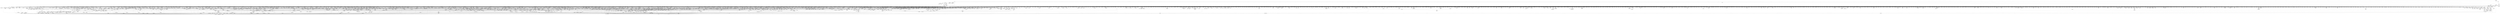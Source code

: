 digraph kerncollapsed {
    "__raw_spin_lock_20" [color="black"];
    "__const_udelay" [color="black"];
    "ktime_get_real_ts64" [color="black"];
    "__page_cache_release" [color="black"];
    "mas_wr_walk" [color="black"];
    "Indirect call115" [color="black"];
    "do_raw_spin_lock" [color="black"];
    "init_timer_key" [color="black"];
    "mtree_load" [color="black"];
    "__raw_spin_lock_irqsave_39" [color="black"];
    "__raw_spin_lock_15" [color="black"];
    "tick_get_broadcast_device" [color="black"];
    "arch_local_irq_save_7" [color="black"];
    "__wake_up_sync_key" [color="black"];
    "__kern_my_cpu_offset_56" [color="black"];
    "_atomic_dec_and_lock" [color="black"];
    "Indirect call187" [color="black"];
    "____do_softirq" [color="black"];
    "do_raw_spin_lock_10" [color="black"];
    "synchronize_rcu.part.0" [color="black"];
    "mas_find" [color="black"];
    "__ipi_send_mask" [color="black"];
    "__percpu_add_case_64" [color="black"];
    "folio_evictable_1" [color="black"];
    "__percpu_add_case_64_2" [color="black"];
    "__raw_spin_unlock_irq_25" [color="black"];
    "cpudl_heapify_up" [color="black"];
    "memblock_search" [color="black"];
    "io_acct_cancel_pending_work" [color="black"];
    "find_next_bit.constprop.0_11" [color="black"];
    "irq_enable" [color="black"];
    "Indirect call7" [color="black"];
    "virt_to_folio" [color="black"];
    "Indirect call139" [color="black"];
    "clear_ti_thread_flag_3" [color="black"];
    "xas_next_offset" [color="black"];
    "folio_add_new_anon_rmap" [color="black"];
    "__pfn_to_section" [color="black"];
    "__cmpxchg_case_acq_32.constprop.0_12" [color="black"];
    "__task_rq_lock" [color="black"];
    "strscpy_pad" [color="black"];
    "fsnotify_free_mark" [color="black"];
    "console_srcu_read_lock" [color="black"];
    "__raw_spin_lock_irq_32" [color="black"];
    "page_ref_inc_6" [color="black"];
    "__wake_up_klogd.part.0" [color="black"];
    "Indirect call184" [color="black"];
    "mapping_shrinkable" [color="black"];
    "is_subdir" [color="black"];
    "__kern_my_cpu_offset_27" [color="black"];
    "Indirect call167" [color="black"];
    "qdisc_maybe_clear_missed" [color="black"];
    "pcpu_init_md_blocks" [color="black"];
    "__cmpxchg_case_mb_64_7" [color="black"];
    "fatal_signal_pending" [color="black"];
    "spin_lock_irqsave_ssp_contention" [color="black"];
    "space_used" [color="black"];
    "drain_pages_zone" [color="black"];
    "spin_lock_irqsave_check_contention" [color="black"];
    "do_raw_spin_lock_32" [color="black"];
    "wake_up_klogd" [color="black"];
    "__remove_hrtimer" [color="black"];
    "netdev_name" [color="black"];
    "rcu_cblist_dequeue" [color="black"];
    "folio_try_get_rcu" [color="black"];
    "get_cpu_fpsimd_context" [color="black"];
    "mmgrab_1" [color="black"];
    "access_ok_2" [color="black"];
    "cpu_clock_sample_group" [color="black"];
    "gup_must_unshare" [color="black"];
    "__raw_spin_lock_24" [color="black"];
    "pid_task" [color="black"];
    "___d_drop" [color="black"];
    "lazy_max_pages" [color="black"];
    "__raw_spin_unlock_irqrestore.constprop.0_2" [color="black"];
    "arch_local_irq_restore" [color="black"];
    "__wake_up_pollfree" [color="black"];
    "hlist_bl_unlock" [color="black"];
    "__cmpxchg_case_acq_64_1" [color="black"];
    "pcpu_page_idx" [color="black"];
    "vmf_pte_changed" [color="black"];
    "pte_offset_kernel.isra.0" [color="black"];
    "copy_from_kernel_nofault" [color="black"];
    "rpm_check_suspend_allowed" [color="black"];
    "try_to_take_rt_mutex" [color="black"];
    "mas_set_split_parent.isra.0" [color="black"];
    "__raw_spin_trylock" [color="black"];
    "netlink_has_listeners" [color="black"];
    "get_file" [color="black"];
    "netlink_overrun" [color="black"];
    "unlock_mount_hash" [color="black"];
    "Indirect call15" [color="black"];
    "io_poll_mark_cancelled" [color="black"];
    "wb_io_lists_populated" [color="black"];
    "filemap_release_folio" [color="black"];
    "rcu_segcblist_advance" [color="black"];
    "netlink_unlock_table" [color="black"];
    "mod_node_page_state" [color="black"];
    "hrtimer_try_to_cancel" [color="black"];
    "list_del_init_2" [color="black"];
    "Indirect call8" [color="black"];
    "req_set_fail" [color="black"];
    "find_next_and_bit.constprop.0" [color="black"];
    "mapping_unmap_writable" [color="black"];
    "kill_super_notify" [color="black"];
    "__count_vm_events_2" [color="black"];
    "Indirect call185" [color="black"];
    "mas_descend" [color="black"];
    "pagefault_enable_2" [color="black"];
    "__rb_insert_augmented" [color="black"];
    "activate_task" [color="black"];
    "sk_leave_memory_pressure" [color="black"];
    "futex_cmpxchg_value_locked" [color="black"];
    "put_cpu_fpsimd_context" [color="black"];
    "pcpu_block_update" [color="black"];
    "__raw_spin_unlock_irqrestore" [color="black"];
    "futex_top_waiter" [color="black"];
    "blake2s_update" [color="black"];
    "rb_erase_cached.isra.0" [color="black"];
    "test_ti_thread_flag_4" [color="black"];
    "__cmpxchg_case_mb_32_2" [color="black"];
    "cpu_clock_sample" [color="black"];
    "__pi_memcmp" [color="black"];
    "audit_comparator" [color="black"];
    "desc_make_final" [color="black"];
    "drain_local_pages" [color="black"];
    "rcu_start_this_gp" [color="black"];
    "__raw_spin_lock_irqsave_15" [color="black"];
    "timerqueue_add" [color="black"];
    "dl_clear_overload.part.0" [color="black"];
    "vma_interval_tree_augment_propagate" [color="black"];
    "skip_atoi" [color="black"];
    "dev_nit_active" [color="black"];
    "lru_lazyfree_fn" [color="black"];
    "attach_pid" [color="black"];
    "int_sqrt" [color="black"];
    "rt_mutex_setprio" [color="black"];
    "put_unused_fd" [color="black"];
    "gup_folio_next" [color="black"];
    "pcpu_chunk_slot" [color="black"];
    "check_vma_flags" [color="black"];
    "__xchg_case_mb_64.constprop.0_3" [color="black"];
    "cpumask_first" [color="black"];
    "__kern_my_cpu_offset_53" [color="black"];
    "ldsem_down_read_trylock" [color="black"];
    "Indirect call205" [color="black"];
    "remove_nodes.constprop.0" [color="black"];
    "enqueue_hrtimer.constprop.0" [color="black"];
    "test_ti_thread_flag_10" [color="black"];
    "prepare_to_wait" [color="black"];
    "fsnotify_file.isra.0_1" [color="black"];
    "pcpu_post_unmap_tlb_flush" [color="black"];
    "skb_header_pointer_2" [color="black"];
    "strnlen" [color="black"];
    "__peernet2id" [color="black"];
    "__set_fixmap" [color="black"];
    "get_next_ino" [color="black"];
    "__set_task_comm" [color="black"];
    "__gfp_pfmemalloc_flags" [color="black"];
    "__cmpxchg_case_acq_32.constprop.0_7" [color="black"];
    "find_vm_area" [color="black"];
    "mas_push_node" [color="black"];
    "__raw_spin_lock_28" [color="black"];
    "device_links_read_lock" [color="black"];
    "siginfo_layout" [color="black"];
    "Indirect call66" [color="black"];
    "__kern_my_cpu_offset_71" [color="black"];
    "__xchg_case_acq_64.isra.0" [color="black"];
    "rwsem_read_trylock" [color="black"];
    "console_trylock" [color="black"];
    "raw_spin_rq_unlock" [color="black"];
    "rb_erase" [color="black"];
    "__kern_my_cpu_offset_76" [color="black"];
    "__raw_spin_unlock_irqrestore_24" [color="black"];
    "pud_set_huge" [color="black"];
    "online_section_nr" [color="black"];
    "__raw_spin_lock_32" [color="black"];
    "copy_user_highpage" [color="black"];
    "__finish_swait" [color="black"];
    "Indirect call157" [color="black"];
    "folio_pfn" [color="black"];
    "cpu_util.constprop.0" [color="black"];
    "__percpu_add_case_32_2" [color="black"];
    "cpu_online_2" [color="black"];
    "pte_to_swp_entry" [color="black"];
    "cpudl_find" [color="black"];
    "add_wait_queue_exclusive" [color="black"];
    "Indirect call12" [color="black"];
    "set_ti_thread_flag_5" [color="black"];
    "Indirect call137" [color="black"];
    "Indirect call132" [color="black"];
    "prepend" [color="black"];
    "Indirect call204" [color="black"];
    "__fdget_pos" [color="black"];
    "do_raw_spin_lock_73" [color="black"];
    "rt_mutex_futex_trylock" [color="black"];
    "__raw_spin_unlock_irq.constprop.0_2" [color="black"];
    "vmalloc_to_page" [color="black"];
    "mtree_range_walk" [color="black"];
    "__sync_icache_dcache" [color="black"];
    "workingset_age_nonresident" [color="black"];
    "pcpu_update_empty_pages" [color="black"];
    "rcu_exp_jiffies_till_stall_check" [color="black"];
    "slab_want_init_on_free" [color="black"];
    "mas_leaf_set_meta" [color="black"];
    "prepend_path" [color="black"];
    "xas_next_entry.constprop.0" [color="black"];
    "__ksize" [color="black"];
    "reweight_task" [color="black"];
    "crng_make_state" [color="black"];
    "rwsem_spin_on_owner" [color="black"];
    "rcu_segcblist_extract_done_cbs" [color="black"];
    "number" [color="black"];
    "__irq_domain_activate_irq" [color="black"];
    "rcu_segcblist_pend_cbs" [color="black"];
    "extract_entropy.constprop.0" [color="black"];
    "do_raw_spin_lock_35" [color="black"];
    "do_raw_spin_lock.constprop.0_13" [color="black"];
    "Indirect call52" [color="black"];
    "Indirect call35" [color="black"];
    "__percpu_add_case_32_13" [color="black"];
    "__raw_spin_lock_irqsave.constprop.0_7" [color="black"];
    "__msecs_to_jiffies" [color="black"];
    "__kern_my_cpu_offset_6" [color="black"];
    "__cmpxchg_case_acq_32.constprop.0_16" [color="black"];
    "page_mapping" [color="black"];
    "__raw_spin_lock_30" [color="black"];
    "d_set_d_op" [color="black"];
    "Indirect call88" [color="black"];
    "Indirect call55" [color="black"];
    "cpudl_set" [color="black"];
    "__integrity_iint_find" [color="black"];
    "lock_mount_hash" [color="black"];
    "__raw_spin_lock_14" [color="black"];
    "__kern_my_cpu_offset_29" [color="black"];
    "this_cpu_has_cap" [color="black"];
    "__cmpxchg_case_mb_64_6" [color="black"];
    "find_next_bit_11" [color="black"];
    "__raw_spin_lock_41" [color="black"];
    "queued_read_unlock.constprop.0_2" [color="black"];
    "irqd_irq_disabled.isra.0" [color="black"];
    "task_will_free_mem" [color="black"];
    "Indirect call176" [color="black"];
    "arch_local_irq_restore_3" [color="black"];
    "anon_vma_interval_tree_pre_update_vma" [color="black"];
    "Indirect call105" [color="black"];
    "tk_clock_read" [color="black"];
    "mte_dead_leaves.constprop.0" [color="black"];
    "u64_stats_inc" [color="black"];
    "mas_next_slot" [color="black"];
    "pwq_activate_inactive_work" [color="black"];
    "futex_hash" [color="black"];
    "folio_account_cleaned" [color="black"];
    "stackinfo_on_stack" [color="black"];
    "__set_task_special" [color="black"];
    "__cmpxchg_case_rel_64" [color="black"];
    "check_cb_ovld_locked" [color="black"];
    "lockref_put_return" [color="black"];
    "rcu_segcblist_ready_cbs" [color="black"];
    "skb_queue_tail" [color="black"];
    "do_raw_spin_lock.constprop.0_7" [color="black"];
    "kthread_data" [color="black"];
    "__dev_fwnode" [color="black"];
    "find_first_bit_4" [color="black"];
    "Indirect call194" [color="black"];
    "iov_iter_revert" [color="black"];
    "arch_asym_cpu_priority" [color="black"];
    "Indirect call109" [color="black"];
    "skb_headers_offset_update" [color="black"];
    "Indirect call112" [color="black"];
    "lru_note_cost" [color="black"];
    "eventfd_signal_mask" [color="black"];
    "__skb_set_length_1" [color="black"];
    "__fsnotify_update_child_dentry_flags" [color="black"];
    "_raw_spin_rq_lock_irqsave" [color="black"];
    "Indirect call212" [color="black"];
    "Indirect call89" [color="black"];
    "Indirect call180" [color="black"];
    "chacha_block_generic" [color="black"];
    "Indirect call122" [color="black"];
    "folio_trylock" [color="black"];
    "Indirect call36" [color="black"];
    "load_unaligned_zeropad_1" [color="black"];
    "igrab" [color="black"];
    "irq_work_claim" [color="black"];
    "io_wq_worker_running" [color="black"];
    "__task_will_free_mem" [color="black"];
    "do_raw_spin_lock_93" [color="black"];
    "Indirect call50" [color="black"];
    "tty_update_time" [color="black"];
    "__list_del_entry" [color="black"];
    "sync_exp_work_done" [color="black"];
    "__raw_spin_unlock_irqrestore_17" [color="black"];
    "Indirect call13" [color="black"];
    "dev_driver_string" [color="black"];
    "__raw_spin_lock_irqsave_23" [color="black"];
    "inactive_is_low.constprop.0" [color="black"];
    "invalid_folio_referenced_vma" [color="black"];
    "mm_counter" [color="black"];
    "__note_gp_changes" [color="black"];
    "Indirect call208" [color="black"];
    "hrtimer_start_expires" [color="black"];
    "ptep_set_access_flags" [color="black"];
    "__printk_cpu_sync_put" [color="black"];
    "iov_iter_advance" [color="black"];
    "get_state_synchronize_rcu" [color="black"];
    "percpu_ref_put_many.constprop.0_1" [color="black"];
    "folio_mapped_2" [color="black"];
    "__kern_my_cpu_offset_42" [color="black"];
    "console_srcu_read_unlock" [color="black"];
    "__dput_to_list" [color="black"];
    "dput_to_list" [color="black"];
    "tick_get_device" [color="black"];
    "_task_util_est" [color="black"];
    "__cmpxchg_case_acq_32.constprop.0_6" [color="black"];
    "hrtimer_active" [color="black"];
    "do_raw_spin_lock_33" [color="black"];
    "mnt_get_writers" [color="black"];
    "mutex_can_spin_on_owner" [color="black"];
    "set_ptes.constprop.0.isra.0_1" [color="black"];
    "desc_make_reusable" [color="black"];
    "mas_wr_walk_index.isra.0" [color="black"];
    "need_seqretry" [color="black"];
    "__raw_spin_lock_irqsave_17" [color="black"];
    "system_supports_generic_auth" [color="black"];
    "idr_find" [color="black"];
    "fsnotify_detach_connector_from_object" [color="black"];
    "__kern_my_cpu_offset_35" [color="black"];
    "mas_wr_new_end" [color="black"];
    "lookup_mountpoint" [color="black"];
    "sched_asym_prefer" [color="black"];
    "__printk_safe_enter" [color="black"];
    "io_file_get_flags" [color="black"];
    "folio_order" [color="black"];
    "folio_activate_fn" [color="black"];
    "skb_tailroom_1" [color="black"];
    "addr_to_vb_xa" [color="black"];
    "qdisc_qstats_cpu_backlog_dec" [color="black"];
    "Indirect call108" [color="black"];
    "system_supports_address_auth_1" [color="black"];
    "Indirect call189" [color="black"];
    "vm_unacct_memory_1" [color="black"];
    "Indirect call164" [color="black"];
    "fill_contig_page_info" [color="black"];
    "__var_waitqueue" [color="black"];
    "prepare_to_swait_event" [color="black"];
    "__raw_spin_unlock_irq_3" [color="black"];
    "timespec64_equal" [color="black"];
    "system_supports_mte" [color="black"];
    "sched_clock" [color="black"];
    "access_ok_14" [color="black"];
    "find_next_bit_10" [color="black"];
    "efi_reboot" [color="black"];
    "exit_task_stack_account" [color="black"];
    "device_links_read_unlock" [color="black"];
    "Indirect call23" [color="black"];
    "Indirect call48" [color="black"];
    "__raw_spin_lock_6" [color="black"];
    "Indirect call203" [color="black"];
    "do_raw_spin_lock_38" [color="black"];
    "__raw_spin_lock_irqsave.constprop.0_1" [color="black"];
    "Indirect call42" [color="black"];
    "__raw_spin_lock.constprop.0_1" [color="black"];
    "__rb_erase_color" [color="black"];
    "klist_node_attached" [color="black"];
    "__raw_spin_lock_63" [color="black"];
    "__efistub_caches_clean_inval_pou" [color="black"];
    "mmgrab_2" [color="black"];
    "mas_wr_node_walk" [color="black"];
    "__disable_irq_nosync" [color="black"];
    "Indirect call172" [color="black"];
    "file_end_write.isra.0" [color="black"];
    "__raw_spin_lock_irqsave_3" [color="black"];
    "Indirect call173" [color="black"];
    "Indirect call138" [color="black"];
    "__raw_spin_unlock_irqrestore_8" [color="black"];
    "arm64_kernel_unmapped_at_el0_2" [color="black"];
    "tty_audit_fork" [color="black"];
    "__posix_timers_find" [color="black"];
    "__raw_spin_lock_irqsave.constprop.0_3" [color="black"];
    "__raw_spin_lock_irqsave_34" [color="black"];
    "flush_tlb_kernel_range" [color="black"];
    "plist_add" [color="black"];
    "_prb_read_valid" [color="black"];
    "lockref_mark_dead" [color="black"];
    "__cmpxchg_case_mb_32_4" [color="black"];
    "should_failslab" [color="black"];
    "folio_nr_pages" [color="black"];
    "finish_swait" [color="black"];
    "flush_tlb_mm_1" [color="black"];
    "rcu_cblist_init" [color="black"];
    "ihold" [color="black"];
    "_compound_head_13" [color="black"];
    "__cmpxchg_case_acq_32.constprop.0_15" [color="black"];
    "io_cancel_cb" [color="black"];
    "security_sk_free" [color="black"];
    "do_raw_spin_lock_64" [color="black"];
    "tlb_flush_mmu_tlbonly" [color="black"];
    "mod_node_state" [color="black"];
    "__raw_spin_lock_irq.constprop.0_2" [color="black"];
    "__raw_spin_lock_irq_23" [color="black"];
    "__prepare_to_swait" [color="black"];
    "__irq_work_queue_local" [color="black"];
    "skb_has_frag_list" [color="black"];
    "inode_to_bdi" [color="black"];
    "cpuhp_invoke_callback" [color="black"];
    "lock_timer_base" [color="black"];
    "thread_group_cputime" [color="black"];
    "mas_rewalk_if_dead" [color="black"];
    "__disable_irq" [color="black"];
    "__cmpxchg_case_mb_32_5" [color="black"];
    "dev_to_swnode" [color="black"];
    "set_secondary_fwnode" [color="black"];
    "__hlist_del" [color="black"];
    "__cmpxchg_case_acq_32.constprop.0_21" [color="black"];
    "Indirect call130" [color="black"];
    "find_first_bit_1" [color="black"];
    "futex_hb_waiters_dec" [color="black"];
    "Indirect call43" [color="black"];
    "blake2s_compress" [color="black"];
    "__wake_up_parent" [color="black"];
    "update_dl_rq_load_avg" [color="black"];
    "__fswab32_10" [color="black"];
    "__raw_spin_unlock_irq_11" [color="black"];
    "Indirect call146" [color="black"];
    "__kern_my_cpu_offset_70" [color="black"];
    "do_raw_spin_lock_42" [color="black"];
    "Indirect call64" [color="black"];
    "prepend_name" [color="black"];
    "Indirect call57" [color="black"];
    "d_path" [color="black"];
    "cpu_timer_dequeue" [color="black"];
    "__raw_spin_lock_irqsave_32" [color="black"];
    "__raw_spin_lock_27" [color="black"];
    "find_next_bit_13" [color="black"];
    "fprop_reflect_period_percpu.isra.0" [color="black"];
    "arch_tlbbatch_should_defer.constprop.0" [color="black"];
    "cpumask_and" [color="black"];
    "Indirect call34" [color="black"];
    "remove_wait_queue" [color="black"];
    "Indirect call118" [color="black"];
    "__kern_my_cpu_offset_83" [color="black"];
    "__cmpxchg_case_mb_32_10" [color="black"];
    "do_iter_write" [color="black"];
    "cpu_online_1" [color="black"];
    "double_rq_lock" [color="black"];
    "pagefault_enable" [color="black"];
    "strreplace" [color="black"];
    "try_check_zero" [color="black"];
    "ma_slots" [color="black"];
    "calc_wheel_index" [color="black"];
    "get_mm_exe_file" [color="black"];
    "__kern_my_cpu_offset_24" [color="black"];
    "Indirect call145" [color="black"];
    "io_cqe_cache_refill" [color="black"];
    "__raw_spin_lock_5" [color="black"];
    "kthread_insert_work_sanity_check" [color="black"];
    "Indirect call14" [color="black"];
    "xas_load" [color="black"];
    "arm64_kernel_unmapped_at_el0_3" [color="black"];
    "__io_put_kbuf_list" [color="black"];
    "fsnotify_handle_inode_event.isra.0" [color="black"];
    "d_find_any_alias" [color="black"];
    "current_wq_worker" [color="black"];
    "do_init_timer.constprop.0" [color="black"];
    "__remove_shared_vm_struct.constprop.0" [color="black"];
    "arm_smccc_1_1_get_conduit" [color="black"];
    "should_zap_page" [color="black"];
    "__down_trylock_console_sem.constprop.0" [color="black"];
    "mas_push_data" [color="black"];
    "irqd_set.isra.0_1" [color="black"];
    "find_next_zero_bit_2" [color="black"];
    "__arch_copy_from_user" [color="black"];
    "cpumask_and.isra.0_1" [color="black"];
    "wakeup_kcompactd" [color="black"];
    "vma_interval_tree_insert_after" [color="black"];
    "rt_mutex_slowtrylock" [color="black"];
    "__lock_parent" [color="black"];
    "get_cred_1" [color="black"];
    "Indirect call159" [color="black"];
    "__raw_spin_lock_irq_35" [color="black"];
    "__raw_spin_lock_irq_3" [color="black"];
    "__pm_relax" [color="black"];
    "__raw_spin_unlock_irqrestore_10" [color="black"];
    "first_zones_zonelist" [color="black"];
    "Indirect call83" [color="black"];
    "get_random_bytes" [color="black"];
    "attach_entity_load_avg" [color="black"];
    "task_sched_runtime" [color="black"];
    "auditsc_get_stamp" [color="black"];
    "allow_write_access" [color="black"];
    "llist_reverse_order" [color="black"];
    "iov_iter_init" [color="black"];
    "propagate_mount_unlock" [color="black"];
    "__raw_spin_lock_irqsave_7" [color="black"];
    "__mutex_add_waiter" [color="black"];
    "kill_device" [color="black"];
    "Indirect call162" [color="black"];
    "Indirect call16" [color="black"];
    "Indirect call19" [color="black"];
    "pde_subdir_find" [color="black"];
    "mte_update_sctlr_user" [color="black"];
    "__cmpxchg_case_acq_32_1" [color="black"];
    "memchr" [color="black"];
    "finish_wait" [color="black"];
    "__raw_spin_lock_49" [color="black"];
    "__wake_up_common" [color="black"];
    "io_get_cqe_overflow" [color="black"];
    "zone_watermark_ok" [color="black"];
    "__raw_spin_lock_26" [color="black"];
    "sched_clock_noinstr" [color="black"];
    "find_next_bit_6" [color="black"];
    "__cmpxchg_case_acq_32.constprop.0_17" [color="black"];
    "mutex_trylock" [color="black"];
    "__kern_my_cpu_offset_62" [color="black"];
    "__kern_my_cpu_offset_49" [color="black"];
    "_mix_pool_bytes" [color="black"];
    "do_raw_spin_lock.constprop.0_10" [color="black"];
    "set_ptes.isra.0" [color="black"];
    "access_ok_12" [color="black"];
    "user_disable_single_step" [color="black"];
    "__kern_my_cpu_offset_80" [color="black"];
    "skb_zcopy_downgrade_managed" [color="black"];
    "enqueue_task" [color="black"];
    "____core____" [color="kernel"];
    "check_preempt_curr" [color="black"];
    "ksize" [color="black"];
    "clear_bit_unlock.constprop.0" [color="black"];
    "unlock_task_sighand.isra.0_1" [color="black"];
    "hrtimer_forward" [color="black"];
    "__udelay" [color="black"];
    "ma_data_end" [color="black"];
    "unmask_irq" [color="black"];
    "__raw_spin_unlock_irq_7" [color="black"];
    "__siphash_unaligned" [color="black"];
    "panic_smp_self_stop" [color="black"];
    "__percpu_counter_sum" [color="black"];
    "__cmpxchg_case_mb_32_8" [color="black"];
    "add_mm_rss_vec" [color="black"];
    "Indirect call210" [color="black"];
    "select_collect2" [color="black"];
    "rcu_segcblist_entrain" [color="black"];
    "Indirect call120" [color="black"];
    "pcpu_size_to_slot" [color="black"];
    "__raw_spin_unlock_irqrestore_2" [color="black"];
    "cpu_util_cfs" [color="black"];
    "pm_qos_update_flags" [color="black"];
    "__raw_spin_lock_irqsave_11" [color="black"];
    "Indirect call51" [color="black"];
    "lockref_get_not_zero" [color="black"];
    "compound_order_1" [color="black"];
    "xas_error.isra.0_1" [color="black"];
    "list_lru_add" [color="black"];
    "Indirect call123" [color="black"];
    "raw_spin_rq_lock_1" [color="black"];
    "do_raw_spin_lock_97" [color="black"];
    "tag_clear" [color="black"];
    "__anon_vma_interval_tree_augment_propagate" [color="black"];
    "fatal_signal_pending_3" [color="black"];
    "Indirect call38" [color="black"];
    "wp_page_reuse" [color="black"];
    "kernfs_should_drain_open_files" [color="black"];
    "Indirect call74" [color="black"];
    "get_file.isra.0" [color="black"];
    "__cmpxchg_case_acq_32.constprop.0" [color="black"];
    "Indirect call198" [color="black"];
    "__do_set_cpus_allowed" [color="black"];
    "set_task_reclaim_state" [color="black"];
    "audit_string_contains_control" [color="black"];
    "find_next_bit_29" [color="black"];
    "find_next_bit.constprop.0_21" [color="black"];
    "xas_not_node" [color="black"];
    "try_to_unmap_flush_dirty" [color="black"];
    "__percpu_add_return_case_32_1" [color="black"];
    "sock_rfree" [color="black"];
    "__pageblock_pfn_to_page" [color="black"];
    "compaction_zonelist_suitable" [color="black"];
    "queued_write_lock.constprop.0_1" [color="black"];
    "slab_is_available" [color="black"];
    "mas_prev_slot" [color="black"];
    "list_del_init_8" [color="black"];
    "osq_wait_next" [color="black"];
    "sub_running_bw.isra.0" [color="black"];
    "posix_cpu_timers_exit_group" [color="black"];
    "__xchg_case_64.constprop.0" [color="black"];
    "will_become_orphaned_pgrp" [color="black"];
    "Indirect call151" [color="black"];
    "move_freelist_tail" [color="black"];
    "get_file_1" [color="black"];
    "steal_suitable_fallback" [color="black"];
    "Indirect call136" [color="black"];
    "__audit_uring_entry" [color="black"];
    "list_del_1" [color="black"];
    "printk_parse_prefix" [color="black"];
    "import_ubuf" [color="black"];
    "strcspn" [color="black"];
    "test_and_set_bit_lock.constprop.0" [color="black"];
    "__percpu_add_case_64_7" [color="black"];
    "kthread_probe_data" [color="black"];
    "Indirect call179" [color="black"];
    "cpudl_heapify" [color="black"];
    "io_schedule_prepare" [color="black"];
    "mas_allocated.isra.0" [color="black"];
    "__raw_spin_unlock_irqrestore_5" [color="black"];
    "__cmpxchg_case_acq_32.constprop.0_18" [color="black"];
    "__raw_spin_lock_irq_5" [color="black"];
    "__srcu_read_unlock" [color="black"];
    "do_raw_spin_lock_47" [color="black"];
    "pcpu_block_refresh_hint" [color="black"];
    "aio_nr_sub" [color="black"];
    "bstats_update" [color="black"];
    "__isolate_free_page" [color="black"];
    "slab_want_init_on_alloc" [color="black"];
    "rcu_segcblist_enqueue" [color="black"];
    "kernfs_next_descendant_post" [color="black"];
    "folio_trylock_2" [color="black"];
    "Indirect call54" [color="black"];
    "task_join_group_stop" [color="black"];
    "__to_kthread" [color="black"];
    "plist_del" [color="black"];
    "tag_get" [color="black"];
    "audit_gid_comparator" [color="black"];
    "move_queued_task.constprop.0" [color="black"];
    "can_migrate_task" [color="black"];
    "fsnotify_update_flags" [color="black"];
    "hrtimer_sleeper_start_expires" [color="black"];
    "rt_mutex_proxy_unlock" [color="black"];
    "do_raw_spin_lock_46" [color="black"];
    "__fsnotify_recalc_mask" [color="black"];
    "futex_q_lock" [color="black"];
    "io_acct_run_queue" [color="black"];
    "__raw_spin_lock_irqsave.constprop.0_9" [color="black"];
    "dev_xmit_recursion_inc" [color="black"];
    "sibling_imbalance.isra.0" [color="black"];
    "Indirect call67" [color="black"];
    "__raw_spin_lock_irqsave_52" [color="black"];
    "__dev_pm_qos_resume_latency" [color="black"];
    "page_try_share_anon_rmap" [color="black"];
    "folio_total_mapcount" [color="black"];
    "Indirect call196" [color="black"];
    "fast_dput" [color="black"];
    "rcu_segcblist_add_len" [color="black"];
    "Indirect call163" [color="black"];
    "find_submount" [color="black"];
    "__kern_my_cpu_offset_47" [color="black"];
    "__kern_my_cpu_offset_18" [color="black"];
    "posix_cpu_timers_exit" [color="black"];
    "__raw_spin_unlock_irq_36" [color="black"];
    "__raw_spin_lock_23" [color="black"];
    "pde_subdir_first" [color="black"];
    "hrtimer_force_reprogram.constprop.0" [color="black"];
    "percpu_ref_put_many.constprop.0" [color="black"];
    "io_put_kbuf" [color="black"];
    "srcu_read_unlock.constprop.0" [color="black"];
    "kmsg_dump" [color="black"];
    "Indirect call22" [color="black"];
    "prepare_alloc_pages.constprop.0" [color="black"];
    "_find_next_or_bit" [color="black"];
    "mas_set_height" [color="black"];
    "io_cancel_ctx_cb" [color="black"];
    "__raw_spin_lock_irq_25" [color="black"];
    "find_next_bit.constprop.0_7" [color="black"];
    "flush_tlb_batched_pending" [color="black"];
    "__kmem_obj_info" [color="black"];
    "do_raw_spin_lock_12" [color="black"];
    "Indirect call195" [color="black"];
    "do_raw_spin_lock_37" [color="black"];
    "do_raw_spin_lock_66" [color="black"];
    "mod_zone_state" [color="black"];
    "sub_rq_bw.isra.0" [color="black"];
    "tlb_flush_mmu_tlbonly_1" [color="black"];
    "security_release_secctx" [color="black"];
    "signal_pending_state" [color="black"];
    "do_raw_spin_lock_44" [color="black"];
    "Indirect call188" [color="black"];
    "folio_invalidate" [color="black"];
    "smp_call_function" [color="black"];
    "__percpu_add_case_32_3" [color="black"];
    "__update_load_avg_cfs_rq" [color="black"];
    "vma_interval_tree_remove" [color="black"];
    "__init_rwsem" [color="black"];
    "posix_cpu_timer_rearm" [color="black"];
    "put_dec_trunc8" [color="black"];
    "__raw_spin_unlock_irq_1" [color="black"];
    "Indirect call21" [color="black"];
    "oom_unkillable_task.isra.0" [color="black"];
    "__skb_zcopy_downgrade_managed" [color="black"];
    "mas_prev_range" [color="black"];
    "list_del_4" [color="black"];
    "Indirect call144" [color="black"];
    "do_raw_spin_lock_26" [color="black"];
    "kernel_init_pages" [color="black"];
    "do_raw_spin_lock_6" [color="black"];
    "check_class_changed" [color="black"];
    "Indirect call186" [color="black"];
    "Indirect call215" [color="black"];
    "clear_buddies.isra.0" [color="black"];
    "pm_runtime_put_noidle_2" [color="black"];
    "__raw_spin_lock" [color="black"];
    "io_run_local_work_continue" [color="black"];
    "Indirect call100" [color="black"];
    "update_min_vruntime" [color="black"];
    "__wake_up_locked_key_bookmark" [color="black"];
    "pick_next_pushable_dl_task" [color="black"];
    "cleanup_timerqueue" [color="black"];
    "__kern_my_cpu_offset_55" [color="black"];
    "set_tlb_ubc_flush_pending" [color="black"];
    "__xchg_case_mb_32.constprop.0" [color="black"];
    "xas_find_marked" [color="black"];
    "local_cpu_stop" [color="black"];
    "init_sync_kiocb" [color="black"];
    "get_file_2" [color="black"];
    "__finalize_skb_around" [color="black"];
    "__pi_strcmp" [color="black"];
    "rcu_poll_gp_seq_end" [color="black"];
    "__raw_spin_lock_irq" [color="black"];
    "Indirect call191" [color="black"];
    "next_zone" [color="black"];
    "do_raw_spin_lock_67" [color="black"];
    "mapping_allow_writable" [color="black"];
    "find_next_bit.constprop.0_6" [color="black"];
    "folio_nr_pages_1" [color="black"];
    "xas_set_mark" [color="black"];
    "__mutex_init" [color="black"];
    "fragmentation_index" [color="black"];
    "Indirect call29" [color="black"];
    "__raw_spin_unlock_irqrestore_31" [color="black"];
    "class_raw_spinlock_irqsave_destructor" [color="black"];
    "rb_first" [color="black"];
    "__raw_spin_lock_irqsave_21" [color="black"];
    "local_bh_disable" [color="black"];
    "_get_random_bytes" [color="black"];
    "try_release_thread_stack_to_cache" [color="black"];
    "get_work_pwq" [color="black"];
    "__raw_spin_trylock_5" [color="black"];
    "xas_next_entry" [color="black"];
    "prb_next_seq" [color="black"];
    "__raw_spin_unlock_irqrestore_33" [color="black"];
    "prep_new_page" [color="black"];
    "__raw_spin_unlock_bh.constprop.0" [color="black"];
    "wakeup_kswapd" [color="black"];
    "down_trylock" [color="black"];
    "find_last_bit" [color="black"];
    "internal_add_timer" [color="black"];
    "active_load_balance_cpu_stop" [color="black"];
    "task_rq_lock" [color="black"];
    "__kern_my_cpu_offset_61" [color="black"];
    "timerqueue_iterate_next" [color="black"];
    "srcu_funnel_exp_start" [color="black"];
    "csum_partial" [color="black"];
    "__raw_spin_lock_irq_12" [color="black"];
    "pagetable_pte_dtor" [color="black"];
    "page_ref_inc_3" [color="black"];
    "__folio_cancel_dirty" [color="black"];
    "rwsem_set_nonspinnable" [color="black"];
    "__raw_spin_lock_irqsave_6" [color="black"];
    "do_raw_spin_lock_60" [color="black"];
    "pfn_valid_2" [color="black"];
    "folio_mapped_1" [color="black"];
    "__accumulate_pelt_segments" [color="black"];
    "mas_parent_type" [color="black"];
    "Indirect call152" [color="black"];
    "__kern_my_cpu_offset_36" [color="black"];
    "next_online_pgdat" [color="black"];
    "system_supports_mte_1" [color="black"];
    "kmap_local_page" [color="black"];
    "lru_move_tail_fn" [color="black"];
    "pick_next_task_idle" [color="black"];
    "to_desc" [color="black"];
    "folio_isolate_lru" [color="black"];
    "set_pfnblock_flags_mask" [color="black"];
    "Indirect call6" [color="black"];
    "mas_store_b_node" [color="black"];
    "d_instantiate" [color="black"];
    "__srcu_read_lock" [color="black"];
    "arch_local_irq_save" [color="black"];
    "__io_prep_linked_timeout" [color="black"];
    "sock_flag.constprop.0" [color="black"];
    "lock_parent" [color="black"];
    "workingset_update_node" [color="black"];
    "mnt_add_count" [color="black"];
    "cpu_switch_to" [color="black"];
    "__kern_my_cpu_offset_54" [color="black"];
    "Indirect call131" [color="black"];
    "disable_irq_nosync" [color="black"];
    "Indirect call142" [color="black"];
    "__io_put_kbuf" [color="black"];
    "process_shares_mm" [color="black"];
    "sync_rcu_exp_done_unlocked" [color="black"];
    "__xas_next" [color="black"];
    "Indirect call150" [color="black"];
    "zone_page_state_snapshot.constprop.0" [color="black"];
    "__rt_mutex_slowtrylock" [color="black"];
    "mast_ascend" [color="black"];
    "Indirect call96" [color="black"];
    "mas_next" [color="black"];
    "Indirect call216" [color="black"];
    "test_ti_thread_flag_11" [color="black"];
    "sk_mem_reclaim" [color="black"];
    "is_migration_entry" [color="black"];
    "chacha_permute" [color="black"];
    "Indirect call33" [color="black"];
    "Indirect call28" [color="black"];
    "find_next_bit_17" [color="black"];
    "clear_ti_thread_flag_8" [color="black"];
    "__cmpwait_case_32_3" [color="black"];
    "__kern_my_cpu_offset_25" [color="black"];
    "Indirect call156" [color="black"];
    "pcpu_chunk_populated" [color="black"];
    "clear_ti_thread_flag_5" [color="black"];
    "__skb_header_pointer" [color="black"];
    "percpu_ref_noop_confirm_switch" [color="black"];
    "__skb_dequeue_3" [color="black"];
    "clear_ti_thread_flag_6" [color="black"];
    "__raw_spin_lock_irqsave_18" [color="black"];
    "put_dec" [color="black"];
    "sk_error_report" [color="black"];
    "sve_save_state" [color="black"];
    "__kern_my_cpu_offset_44" [color="black"];
    "Indirect call199" [color="black"];
    "__clear_open_fd" [color="black"];
    "pm_runtime_deactivate_timer" [color="black"];
    "maybe_mkwrite.isra.0" [color="black"];
    "inode_cgwb_move_to_attached" [color="black"];
    "__raw_spin_unlock_irqrestore_9" [color="black"];
    "__raw_spin_lock_irqsave_25" [color="black"];
    "hlist_bl_lock" [color="black"];
    "inode_add_lru" [color="black"];
    "_double_lock_balance" [color="black"];
    "pcpu_chunk_relocate" [color="black"];
    "do_raw_spin_lock_83" [color="black"];
    "__cmpxchg_case_acq_32" [color="black"];
    "Indirect call25" [color="black"];
    "ktime_get" [color="black"];
    "page_ref_inc_1" [color="black"];
    "__raw_spin_lock_3" [color="black"];
    "arch_get_random_longs" [color="black"];
    "mte_copy_page_tags" [color="black"];
    "kick_process" [color="black"];
    "d_flags_for_inode" [color="black"];
    "Indirect call60" [color="black"];
    "do_raw_spin_lock_48" [color="black"];
    "split_map_pages" [color="black"];
    "get_ucounts_or_wrap" [color="black"];
    "mas_wr_store_setup" [color="black"];
    "node_dirty_ok" [color="black"];
    "Indirect call125" [color="black"];
    "__percpu_add_case_64.constprop.0_3" [color="black"];
    "__raw_spin_lock_46" [color="black"];
    "account_pipe_buffers" [color="black"];
    "inc_rlimit_ucounts" [color="black"];
    "prb_reserve_in_last" [color="black"];
    "Indirect call24" [color="black"];
    "__raw_spin_unlock_irq_45" [color="black"];
    "this_cpu_has_cap.part.0" [color="black"];
    "inode_io_list_del" [color="black"];
    "update_pm_runtime_accounting" [color="black"];
    "fpsimd_save" [color="black"];
    "qdisc_run_begin" [color="black"];
    "do_raw_spin_lock_17" [color="black"];
    "update_cfs_rq_load_avg.isra.0" [color="black"];
    "__rb_rotate_set_parents" [color="black"];
    "__irq_disable" [color="black"];
    "eth_type_vlan" [color="black"];
    "task_pid_vnr" [color="black"];
    "find_lock_task_mm" [color="black"];
    "blake2s.constprop.0" [color="black"];
    "se_weight.isra.0" [color="black"];
    "__irq_put_desc_unlock" [color="black"];
    "arch_local_irq_save_8" [color="black"];
    "super_wake" [color="black"];
    "Indirect call0" [color="black"];
    "find_next_bit_8" [color="black"];
    "pm_runtime_get_noresume" [color="black"];
    "__mutex_remove_waiter" [color="black"];
    "__rb_change_child.constprop.0" [color="black"];
    "__raw_spin_lock_irqsave_50" [color="black"];
    "__init_swait_queue_head" [color="black"];
    "rb_next" [color="black"];
    "Indirect call97" [color="black"];
    "init_multi_vma_prep" [color="black"];
    "wb_has_dirty_io" [color="black"];
    "get_data" [color="black"];
    "flush_dcache_page" [color="black"];
    "__cmpxchg_case_mb_32_3" [color="black"];
    "allow_direct_reclaim" [color="black"];
    "folio_mark_dirty" [color="black"];
    "__enqueue_entity" [color="black"];
    "convert_prio" [color="black"];
    "tlb_flush" [color="black"];
    "task_call_func" [color="black"];
    "_copy_from_iter" [color="black"];
    "__raw_spin_lock_52" [color="black"];
    "mas_prev_setup.constprop.0" [color="black"];
    "rw_verify_area" [color="black"];
    "idle_cpu" [color="black"];
    "lockref_get" [color="black"];
    "arm64_kernel_unmapped_at_el0_4" [color="black"];
    "test_ti_thread_flag_7" [color="black"];
    "__reuseport_detach_sock.isra.0" [color="black"];
    "__d_find_any_alias" [color="black"];
    "rcu_poll_gp_seq_end_unlocked" [color="black"];
    "dget" [color="black"];
    "__raw_spin_trylock_3" [color="black"];
    "folio_test_uptodate" [color="black"];
    "arch_irq_work_raise" [color="black"];
    "io_is_timeout_noseq" [color="black"];
    "blake2s_final" [color="black"];
    "Indirect call143" [color="black"];
    "compaction_suitable" [color="black"];
    "Indirect call106" [color="black"];
    "d_walk" [color="black"];
    "dec_rlimit_ucounts" [color="black"];
    "irq_to_desc" [color="black"];
    "pud_clear_huge" [color="black"];
    "mast_fill_bnode" [color="black"];
    "__fprop_add_percpu" [color="black"];
    "rcu_is_cpu_rrupt_from_idle" [color="black"];
    "__update_gt_cputime" [color="black"];
    "mas_next_sibling" [color="black"];
    "Indirect call18" [color="black"];
    "_find_next_zero_bit" [color="black"];
    "__find_vmap_area.constprop.0" [color="black"];
    "memmove" [color="black"];
    "task_work_cancel_match" [color="black"];
    "__kern_my_cpu_offset_60" [color="black"];
    "test_tsk_need_resched" [color="black"];
    "sb_clear_inode_writeback" [color="black"];
    "__kern_my_cpu_offset_19" [color="black"];
    "dl_task_is_earliest_deadline" [color="black"];
    "clear_nonspinnable" [color="black"];
    "unreserve_highatomic_pageblock" [color="black"];
    "arch_teardown_dma_ops" [color="black"];
    "queued_read_lock_slowpath" [color="black"];
    "mte_update_gcr_excl.isra.0" [color="black"];
    "anon_vma_interval_tree_iter_next" [color="black"];
    "set_kpti_asid_bits" [color="black"];
    "queued_spin_lock_slowpath" [color="black"];
    "xas_init_marks" [color="black"];
    "osq_unlock" [color="black"];
    "init_entity_runnable_average" [color="black"];
    "__raw_spin_unlock_irqrestore.constprop.0_1" [color="black"];
    "mab_mas_cp" [color="black"];
    "__percpu_add_case_64_6" [color="black"];
    "__acct_reclaim_writeback" [color="black"];
    "do_raw_spin_lock_30" [color="black"];
    "percpu_counter_set" [color="black"];
    "find_next_bit_7" [color="black"];
    "do_raw_spin_lock_14" [color="black"];
    "cfs_rq_of" [color="black"];
    "update_load_avg" [color="black"];
    "_atomic_dec_and_lock_irqsave" [color="black"];
    "kmem_valid_obj" [color="black"];
    "kthread_is_per_cpu" [color="black"];
    "percpu_counter_add_batch" [color="black"];
    "__put_unused_fd" [color="black"];
    "do_raw_spin_lock_65" [color="black"];
    "__next_zones_zonelist" [color="black"];
    "inc_tlb_flush_pending" [color="black"];
    "Indirect call110" [color="black"];
    "Indirect call114" [color="black"];
    "tty_termios_input_baud_rate" [color="black"];
    "qdisc_qstats_cpu_qlen_dec" [color="black"];
    "has_managed_dma" [color="black"];
    "xas_find" [color="black"];
    "__raw_read_lock_irqsave.constprop.0_1" [color="black"];
    "rcu_seq_end" [color="black"];
    "arch_stack_walk" [color="black"];
    "task_active_pid_ns" [color="black"];
    "Indirect call154" [color="black"];
    "Indirect call169" [color="black"];
    "list_splice" [color="black"];
    "Indirect call101" [color="black"];
    "task_clear_jobctl_trapping" [color="black"];
    "skb_copy_bits" [color="black"];
    "Indirect call200" [color="black"];
    "mas_update_gap" [color="black"];
    "do_raw_spin_lock_86" [color="black"];
    "Indirect call47" [color="black"];
    "Indirect call192" [color="black"];
    "do_raw_spin_lock_99" [color="black"];
    "io_timeout_extract" [color="black"];
    "task_sigpending_1" [color="black"];
    "move_linked_works" [color="black"];
    "do_raw_spin_lock_52" [color="black"];
    "can_set_direct_map" [color="black"];
    "lru_note_cost_refault" [color="black"];
    "read_seqbegin_or_lock" [color="black"];
    "signal_set_stop_flags" [color="black"];
    "io_prep_async_link" [color="black"];
    "purge_fragmented_block" [color="black"];
    "arm_timer" [color="black"];
    "radix_tree_next_chunk" [color="black"];
    "__raw_spin_trylock_4" [color="black"];
    "mas_alloc_req.isra.0" [color="black"];
    "workingset_activation" [color="black"];
    "__raw_spin_lock_irq_20" [color="black"];
    "rcu_inkernel_boot_has_ended" [color="black"];
    "skb_zcopy_clear" [color="black"];
    "pm_qos_read_value" [color="black"];
    "pagefault_enable_1" [color="black"];
    "security_file_permission" [color="black"];
    "Indirect call70" [color="black"];
    "vma_interval_tree_subtree_search" [color="black"];
    "Indirect call197" [color="black"];
    "pcpu_unit_page_offset" [color="black"];
    "__raw_spin_lock_irqsave_4" [color="black"];
    "vfs_writev" [color="black"];
    "cpumask_weight" [color="black"];
    "queued_write_lock_slowpath" [color="black"];
    "resched_curr" [color="black"];
    "group_classify" [color="black"];
    "fsnotify_compare_groups" [color="black"];
    "clear_inode" [color="black"];
    "_find_last_bit" [color="black"];
    "req_set_fail_3" [color="black"];
    "__mod_zone_page_state" [color="black"];
    "__raw_read_unlock.constprop.0" [color="black"];
    "page_ref_inc" [color="black"];
    "do_raw_spin_lock_87" [color="black"];
    "arch_smp_send_reschedule" [color="black"];
    "arch_timer_evtstrm_available" [color="black"];
    "__free_one_page" [color="black"];
    "mas_data_end" [color="black"];
    "mte_clear_page_tags" [color="black"];
    "__mnt_drop_write_file" [color="black"];
    "do_raw_spin_lock_88" [color="black"];
    "Indirect call170" [color="black"];
    "fatal_signal_pending_1" [color="black"];
    "do_raw_spin_lock_56" [color="black"];
    "Indirect call10" [color="black"];
    "do_raw_spin_lock.constprop.0_14" [color="black"];
    "signal_pending_state_1" [color="black"];
    "clear_ti_thread_flag" [color="black"];
    "strscpy" [color="black"];
    "__percpu_add_case_32_8" [color="black"];
    "need_mlock_drain" [color="black"];
    "fsnotify_grab_connector" [color="black"];
    "__raw_spin_lock_21" [color="black"];
    "raw_spin_rq_trylock" [color="black"];
    "__cmpxchg_case_acq_32.constprop.0_9" [color="black"];
    "desc_read_finalized_seq" [color="black"];
    "__raw_spin_lock_12" [color="black"];
    "global_dirtyable_memory" [color="black"];
    "netlink_lock_table" [color="black"];
    "__kern_my_cpu_offset_28" [color="black"];
    "check_preempt_curr_dl" [color="black"];
    "Indirect call95" [color="black"];
    "import_iovec" [color="black"];
    "__raw_spin_unlock_irq_37" [color="black"];
    "Indirect call175" [color="black"];
    "task_participate_group_stop" [color="black"];
    "__sw_hweight64" [color="black"];
    "list_del_2" [color="black"];
    "__wake_up_bit" [color="black"];
    "post_alloc_hook" [color="black"];
    "mas_max_gap" [color="black"];
    "mapping_shrinkable_1" [color="black"];
    "Indirect call63" [color="black"];
    "cpu_online_3" [color="black"];
    "__balance_callbacks" [color="black"];
    "folio_trylock_flag" [color="black"];
    "do_raw_spin_lock_9" [color="black"];
    "console_verbose" [color="black"];
    "try_to_unmap_flush" [color="black"];
    "device_match_devt" [color="black"];
    "collect_posix_cputimers" [color="black"];
    "irq_disable" [color="black"];
    "Indirect call58" [color="black"];
    "find_first_bit_6" [color="black"];
    "anon_vma_interval_tree_post_update_vma" [color="black"];
    "__cmpxchg_case_acq_64" [color="black"];
    "ma_pivots" [color="black"];
    "Indirect call134" [color="black"];
    "access_ok_16" [color="black"];
    "__raw_spin_lock_irqsave_41" [color="black"];
    "__irq_get_desc_lock" [color="black"];
    "virt_to_slab" [color="black"];
    "wb_update_bandwidth" [color="black"];
    "update_group_capacity" [color="black"];
    "__count_vm_events_3" [color="black"];
    "console_is_usable" [color="black"];
    "kmalloc_slab" [color="black"];
    "__raw_spin_unlock_irq_28" [color="black"];
    "mutex_is_locked" [color="black"];
    "__import_iovec" [color="black"];
    "clear_siginfo" [color="black"];
    "do_raw_spin_lock_117" [color="black"];
    "Indirect call148" [color="black"];
    "get_state_synchronize_rcu_full" [color="black"];
    "__percpu_add_case_64_1" [color="black"];
    "entity_eligible" [color="black"];
    "task_get_vl" [color="black"];
    "xas_set_order.part.0" [color="black"];
    "sched_post_fork" [color="black"];
    "rt_mutex_top_waiter" [color="black"];
    "mas_split_final_node.isra.0" [color="black"];
    "__kern_my_cpu_offset_21" [color="black"];
    "task_set_jobctl_pending" [color="black"];
    "kthread_should_stop" [color="black"];
    "task_clear_jobctl_pending" [color="black"];
    "anon_vma_interval_tree_remove" [color="black"];
    "rcu_seq_start_1" [color="black"];
    "Indirect call181" [color="black"];
    "__xa_clear_mark" [color="black"];
    "__list_del_entry_1" [color="black"];
    "dev_pm_disable_wake_irq_check" [color="black"];
    "page_ref_inc_2" [color="black"];
    "next_mnt" [color="black"];
    "__percpu_add_case_64.constprop.0" [color="black"];
    "mas_put_in_tree" [color="black"];
    "list_lru_del" [color="black"];
    "mnt_dec_writers" [color="black"];
    "data_alloc" [color="black"];
    "__kern_my_cpu_offset_133" [color="black"];
    "pgdat_balanced" [color="black"];
    "__kern_my_cpu_offset_79" [color="black"];
    "__mnt_want_write" [color="black"];
    "prb_reserve" [color="black"];
    "proto_memory_pcpu_drain" [color="black"];
    "Indirect call78" [color="black"];
    "percpu_ref_get_many.constprop.0" [color="black"];
    "kernfs_root" [color="black"];
    "__kern_my_cpu_offset_50" [color="black"];
    "sme_save_state" [color="black"];
    "access_ok_39" [color="black"];
    "__cmpxchg_case_acq_32_2" [color="black"];
    "Indirect call153" [color="black"];
    "add_timer" [color="black"];
    "task_ppid_nr" [color="black"];
    "pcpu_free_area.isra.0" [color="black"];
    "fsnotify" [color="black"];
    "__raw_write_lock_irq_1" [color="black"];
    "__kern_my_cpu_offset_78" [color="black"];
    "Indirect call107" [color="black"];
    "cpumask_first_and" [color="black"];
    "__lshrti3" [color="black"];
    "rcu_accelerate_cbs" [color="black"];
    "__raw_spin_unlock_irqrestore_38" [color="black"];
    "mas_leaf_max_gap" [color="black"];
    "do_raw_spin_lock_36" [color="black"];
    "Indirect call68" [color="black"];
    "do_raw_spin_lock_11" [color="black"];
    "_compound_head_4" [color="black"];
    "do_raw_spin_lock_85" [color="black"];
    "wake_up_bit" [color="black"];
    "zone_watermark_ok_safe" [color="black"];
    "vma_interval_tree_iter_first" [color="black"];
    "tlb_flush_1" [color="black"];
    "arch_send_call_function_ipi_mask" [color="black"];
    "do_raw_spin_lock_41" [color="black"];
    "check_and_switch_context" [color="black"];
    "is_valid_gup_args" [color="black"];
    "csum_partial_ext" [color="black"];
    "attach_task" [color="black"];
    "kernfs_leftmost_descendant" [color="black"];
    "__flush_tlb_page_nosync" [color="black"];
    "__try_to_del_timer_sync" [color="black"];
    "compound_order_2" [color="black"];
    "__raw_spin_lock_bh.constprop.0_5" [color="black"];
    "__cmpxchg_case_rel_32" [color="black"];
    "__cmpxchg_case_mb_32_6" [color="black"];
    "update_blocked_averages" [color="black"];
    "__ptrace_link" [color="black"];
    "__kern_my_cpu_offset_15" [color="black"];
    "crng_fast_key_erasure" [color="black"];
    "detach_entity_load_avg" [color="black"];
    "Indirect call149" [color="black"];
    "__cmpxchg_case_acq_32.constprop.0_14" [color="black"];
    "set_tsk_need_resched" [color="black"];
    "__skb_checksum" [color="black"];
    "find_busiest_group" [color="black"];
    "__fdget" [color="black"];
    "find_buddy_page_pfn" [color="black"];
    "sock_rmem_free" [color="black"];
    "forward_timer_base" [color="black"];
    "get_group_info.isra.0" [color="black"];
    "signal_pending" [color="black"];
    "fatal_signal_pending_6" [color="black"];
    "workingset_test_recent" [color="black"];
    "decay_load" [color="black"];
    "__io_disarm_linked_timeout" [color="black"];
    "find_next_and_bit" [color="black"];
    "dequeue_load_avg" [color="black"];
    "test_ti_thread_flag_6" [color="black"];
    "set_ptes.constprop.0.isra.0" [color="black"];
    "data_push_tail" [color="black"];
    "__percpu_add_case_32" [color="black"];
    "ptrauth_keys_install_user" [color="black"];
    "find_unlink_vmap_area" [color="black"];
    "__raw_spin_lock_irqsave_51" [color="black"];
    "__arm64_sys_writev" [color="black"];
    "set_ti_thread_flag" [color="black"];
    "_find_next_bit" [color="black"];
    "__raw_write_lock_irq.constprop.0" [color="black"];
    "pcpu_find_block_fit" [color="black"];
    "io_req_defer_failed" [color="black"];
    "mas_state_walk" [color="black"];
    "__dl_sub" [color="black"];
    "sched_clock_cpu" [color="black"];
    "rcu_segcblist_inc_len" [color="black"];
    "__raw_spin_lock_irqsave_1" [color="black"];
    "flush_dcache_folio" [color="black"];
    "compound_order" [color="black"];
    "copy_thread" [color="black"];
    "__raw_spin_lock.constprop.0" [color="black"];
    "__mod_lruvec_state" [color="black"];
    "arch_local_irq_save_2" [color="black"];
    "idr_for_each" [color="black"];
    "rcu_stall_is_suppressed" [color="black"];
    "kernfs_release_file.part.0.isra.0" [color="black"];
    "Indirect call59" [color="black"];
    "Indirect call202" [color="black"];
    "__percpu_add_case_32_15" [color="black"];
    "__kern_my_cpu_offset_11" [color="black"];
    "fpsimd_flush_task_state" [color="black"];
    "free_unref_page_commit" [color="black"];
    "mt_find" [color="black"];
    "recalc_sigpending_tsk" [color="black"];
    "device_pm_check_callbacks" [color="black"];
    "system_supports_tlb_range" [color="black"];
    "put_dec_full8" [color="black"];
    "__raw_spin_unlock_irq_21" [color="black"];
    "test_and_set_ti_thread_flag_1" [color="black"];
    "__cmpwait_case_32" [color="black"];
    "__raw_spin_lock_irq_7" [color="black"];
    "rseq_migrate" [color="black"];
    "call_on_irq_stack" [color="black"];
    "ktime_get_real_seconds" [color="black"];
    "cpus_share_cache" [color="black"];
    "page_ref_add" [color="black"];
    "nsec_to_clock_t" [color="black"];
    "__fget_light" [color="black"];
    "notifier_call_chain" [color="black"];
    "Indirect call76" [color="black"];
    "folio_size" [color="black"];
    "__init_waitqueue_head" [color="black"];
    "check_stable_address_space" [color="black"];
    "get_cred" [color="black"];
    "put_filesystem" [color="black"];
    "__timer_delete_sync" [color="black"];
    "sig_handler_ignored" [color="black"];
    "pid_nr_ns" [color="black"];
    "llist_add_batch" [color="black"];
    "lru_add_fn" [color="black"];
    "tick_get_broadcast_mask" [color="black"];
    "io_prep_async_work" [color="black"];
    "list_del_init_5" [color="black"];
    "test_taint" [color="black"];
    "mas_next_setup.constprop.0" [color="black"];
    "other_cpu_in_panic" [color="black"];
    "Indirect call155" [color="black"];
    "irq_domain_activate_irq" [color="black"];
    "pcpu_alloc_area" [color="black"];
    "mte_dead_walk" [color="black"];
    "rcu_gp_is_expedited" [color="black"];
    "radix_tree_load_root" [color="black"];
    "io_cancel_req_match" [color="black"];
    "vma_interval_tree_augment_rotate" [color="black"];
    "__d_instantiate" [color="black"];
    "folio_mapped_3" [color="black"];
    "__kern_my_cpu_offset_67" [color="black"];
    "wants_signal" [color="black"];
    "find_vma_prev" [color="black"];
    "do_raw_spin_lock_63" [color="black"];
    "mas_set_alloc_req" [color="black"];
    "__cmpxchg_case_mb_32_13" [color="black"];
    "mas_safe_pivot" [color="black"];
    "__raw_spin_lock_34" [color="black"];
    "__raw_spin_unlock_irqrestore_15" [color="black"];
    "folio_wake_bit" [color="black"];
    "io_wq_get_acct" [color="black"];
    "netdev_start_xmit" [color="black"];
    "filemap_check_errors" [color="black"];
    "rcu_advance_cbs" [color="black"];
    "skb_flow_get_icmp_tci" [color="black"];
    "ktime_get_coarse_real_ts64" [color="black"];
    "audit_mark_compare" [color="black"];
    "cpumask_subset" [color="black"];
    "__bitmap_weight" [color="black"];
    "Indirect call9" [color="black"];
    "Indirect call133" [color="black"];
    "expand" [color="black"];
    "__raw_spin_lock_irq_11" [color="black"];
    "vma_fs_can_writeback" [color="black"];
    "do_raw_spin_lock_16" [color="black"];
    "flush_signal_handlers" [color="black"];
    "__page_dup_rmap.constprop.0" [color="black"];
    "is_vmalloc_addr" [color="black"];
    "arch_local_irq_save_3" [color="black"];
    "posix_cputimers_group_init" [color="black"];
    "set_swapper_pgd" [color="black"];
    "hrtimer_reprogram.constprop.0" [color="black"];
    "copy_from_kernel_nofault_allowed" [color="black"];
    "__get_cpu_fpsimd_context" [color="black"];
    "__raw_spin_lock_irq_17" [color="black"];
    "raw_spin_rq_unlock_irqrestore" [color="black"];
    "pgattr_change_is_safe" [color="black"];
    "count_vm_event_2" [color="black"];
    "Indirect call86" [color="black"];
    "security_file_set_fowner" [color="black"];
    "Indirect call124" [color="black"];
    "raw_spin_rq_lock_nested" [color="black"];
    "mas_safe_min" [color="black"];
    "get_task_mm" [color="black"];
    "find_later_rq" [color="black"];
    "no_page_table" [color="black"];
    "__wake_up_locked_key" [color="black"];
    "timer_reduce" [color="black"];
    "__raw_spin_unlock_irqrestore_29" [color="black"];
    "io_poll_get_ownership" [color="black"];
    "__raw_spin_lock_irqsave_42" [color="black"];
    "Indirect call213" [color="black"];
    "Indirect call193" [color="black"];
    "__raw_spin_lock_irq_21" [color="black"];
    "xa_is_node" [color="black"];
    "__anon_vma_interval_tree_augment_rotate" [color="black"];
    "rcu_jiffies_till_stall_check" [color="black"];
    "Indirect call174" [color="black"];
    "mab_set_b_end" [color="black"];
    "__raw_spin_lock_irqsave.constprop.0_2" [color="black"];
    "set_next_entity" [color="black"];
    "arch_local_irq_save_4" [color="black"];
    "ttwu_do_activate.constprop.0" [color="black"];
    "Indirect call102" [color="black"];
    "__bpf_free_used_maps" [color="black"];
    "arch_send_call_function_single_ipi" [color="black"];
    "find_mergeable_anon_vma" [color="black"];
    "io_wq_work_match_all" [color="black"];
    "__skb_set_length" [color="black"];
    "Indirect call91" [color="black"];
    "irq_work_single" [color="black"];
    "sane_fdtable_size" [color="black"];
    "io_cancel_task_cb" [color="black"];
    "__raw_spin_unlock_irqrestore_1" [color="black"];
    "atomic_notifier_call_chain" [color="black"];
    "__cmpxchg_case_acq_32.constprop.0_2" [color="black"];
    "__raw_spin_lock_irq_26" [color="black"];
    "count_vm_events" [color="black"];
    "tty_termios_baud_rate" [color="black"];
    "tag_set" [color="black"];
    "__percpu_down_write_trylock" [color="black"];
    "first_zones_zonelist_1" [color="black"];
    "__update_load_avg_se" [color="black"];
    "list_splice_tail_init" [color="black"];
    "noop_dirty_folio" [color="black"];
    "do_softirq" [color="black"];
    "Indirect call32" [color="black"];
    "task_rq_unlock" [color="black"];
    "__attach_mnt" [color="black"];
    "vma_needs_dirty_tracking" [color="black"];
    "security_current_getsecid_subj" [color="black"];
    "__zone_watermark_ok" [color="black"];
    "rcu_segcblist_move_seglen" [color="black"];
    "tty_port_kopened" [color="black"];
    "security_audit_rule_match" [color="black"];
    "invalid_mkclean_vma" [color="black"];
    "__kern_my_cpu_offset_2" [color="black"];
    "__kern_my_cpu_offset_16" [color="black"];
    "do_raw_spin_lock.constprop.0_6" [color="black"];
    "__hrtimer_next_event_base.constprop.0" [color="black"];
    "do_raw_spin_lock_51" [color="black"];
    "Indirect call99" [color="black"];
    "xas_result" [color="black"];
    "__raw_spin_lock_irqsave_22" [color="black"];
    "req_ref_put_and_test" [color="black"];
    "retain_dentry" [color="black"];
    "timerqueue_del" [color="black"];
    "isolation_suitable.isra.0" [color="black"];
    "Indirect call56" [color="black"];
    "_compound_head_2" [color="black"];
    "read_seqbegin.constprop.0" [color="black"];
    "smp_call_function_single" [color="black"];
    "__inode_add_lru" [color="black"];
    "Indirect call11" [color="black"];
    "ptep_clear_flush" [color="black"];
    "__raw_spin_lock_irqsave" [color="black"];
    "__raw_read_unlock.constprop.0_2" [color="black"];
    "Indirect call2" [color="black"];
    "mas_walk" [color="black"];
    "io_req_complete_defer" [color="black"];
    "folio_nr_pages_4" [color="black"];
    "set_task_cpu" [color="black"];
    "compaction_defer_reset" [color="black"];
    "fpsimd_preserve_current_state" [color="black"];
    "take_dentry_name_snapshot" [color="black"];
    "__flow_hash_from_keys" [color="black"];
    "tag_clear_highpage" [color="black"];
    "__raw_spin_unlock_irq_6" [color="black"];
    "__skb_flow_get_ports" [color="black"];
    "Indirect call40" [color="black"];
    "Indirect call209" [color="black"];
    "do_raw_spin_lock_18" [color="black"];
    "futex_get_value_locked" [color="black"];
    "set_load_weight" [color="black"];
    "Indirect call128" [color="black"];
    "do_raw_spin_lock_58" [color="black"];
    "need_active_balance" [color="black"];
    "freezing" [color="black"];
    "qdisc_qstats_cpu_qlen_inc" [color="black"];
    "print_tainted" [color="black"];
    "timer_base.isra.0" [color="black"];
    "count_vm_event_1" [color="black"];
    "__mnt_want_write_file" [color="black"];
    "__dl_add" [color="black"];
    "Indirect call201" [color="black"];
    "folio_unlock" [color="black"];
    "do_raw_spin_lock_118" [color="black"];
    "vma_interval_tree_insert" [color="black"];
    "find_next_bit_3" [color="black"];
    "gfp_pfmemalloc_allowed" [color="black"];
    "Indirect call81" [color="black"];
    "mte_parent_slot" [color="black"];
    "arch_local_irq_save_5" [color="black"];
    "fsnotify_file" [color="black"];
    "read_sanitised_ftr_reg" [color="black"];
    "find_suitable_fallback" [color="black"];
    "__do_once_start" [color="black"];
    "rcu_exp_need_qs" [color="black"];
    "get_pfnblock_flags_mask" [color="black"];
    "prb_final_commit" [color="black"];
    "__cmpxchg_case_64" [color="black"];
    "cpu_mitigations_off" [color="black"];
    "xas_reload" [color="black"];
    "__bitmap_clear" [color="black"];
    "set_next_task" [color="black"];
    "node_tag_clear" [color="black"];
    "post_ttbr_update_workaround" [color="black"];
    "Indirect call126" [color="black"];
    "deactivate_task" [color="black"];
    "xas_update.isra.0" [color="black"];
    "rcu_seq_set_state" [color="black"];
    "cpumask_and.isra.0_3" [color="black"];
    "page_move_anon_rmap" [color="black"];
    "__irq_startup" [color="black"];
    "Indirect call1" [color="black"];
    "Indirect call79" [color="black"];
    "do_raw_spin_lock_15" [color="black"];
    "to_kthread" [color="black"];
    "group_balance_cpu" [color="black"];
    "__raw_spin_lock_irqsave_19" [color="black"];
    "io_poll_find.constprop.0" [color="black"];
    "free_pcppages_bulk" [color="black"];
    "count_vm_events_2" [color="black"];
    "files_lookup_fd_raw" [color="black"];
    "lock_hrtimer_base" [color="black"];
    "_compound_head_1" [color="black"];
    "virt_to_head_page.isra.0" [color="black"];
    "hrtimer_start_range_ns" [color="black"];
    "group_close_release" [color="black"];
    "unhash_mnt" [color="black"];
    "prb_read_valid" [color="black"];
    "wake_all_kswapds" [color="black"];
    "io_poll_remove_entry" [color="black"];
    "path_get" [color="black"];
    "irq_chip_retrigger_hierarchy" [color="black"];
    "Indirect call72" [color="black"];
    "migrate_disable" [color="black"];
    "__kern_my_cpu_offset_26" [color="black"];
    "fsnotify_first_mark" [color="black"];
    "cpupri_set" [color="black"];
    "drain_pages" [color="black"];
    "__percpu_add_case_64_4" [color="black"];
    "do_raw_spin_lock_31" [color="black"];
    "Indirect call98" [color="black"];
    "io_wq_hash_work" [color="black"];
    "__raw_spin_unlock_irqrestore_18" [color="black"];
    "xas_set_offset" [color="black"];
    "xas_error.isra.0" [color="black"];
    "__raw_spin_unlock_irq_38" [color="black"];
    "try_grab_page" [color="black"];
    "__cmpxchg_case_acq_32.constprop.0_5" [color="black"];
    "__iget" [color="black"];
    "folio_nr_pages_2" [color="black"];
    "__raw_spin_lock_irqsave_5" [color="black"];
    "osq_lock" [color="black"];
    "rcu_seq_snap" [color="black"];
    "__futex_queue" [color="black"];
    "xas_find_conflict" [color="black"];
    "memcg_charge_kernel_stack.part.0" [color="black"];
    "workingset_eviction" [color="black"];
    "vma_is_secretmem" [color="black"];
    "prepend_char" [color="black"];
    "xas_retry" [color="black"];
    "pcpu_next_md_free_region" [color="black"];
    "__put_cpu_fpsimd_context" [color="black"];
    "pi_state_update_owner" [color="black"];
    "mte_sync_tags" [color="black"];
    "__nr_to_section" [color="black"];
    "add_timer_on" [color="black"];
    "dl_set_overload.part.0" [color="black"];
    "put_prev_task" [color="black"];
    "io_poll_can_finish_inline.isra.0" [color="black"];
    "Indirect call182" [color="black"];
    "copy_to_user_page" [color="black"];
    "errseq_sample" [color="black"];
    "mte_zero_clear_page_tags" [color="black"];
    "__attach_to_pi_owner" [color="black"];
    "update_rq_clock" [color="black"];
    "flush_tlb_mm" [color="black"];
    "get_sd_balance_interval" [color="black"];
    "__wait_on_bit" [color="black"];
    "list_del_init_6" [color="black"];
    "irq_work_queue" [color="black"];
    "ktime_add_safe" [color="black"];
    "mas_new_ma_node" [color="black"];
    "inode_maybe_inc_iversion" [color="black"];
    "reusable_anon_vma" [color="black"];
    "tty_ldisc_open" [color="black"];
    "__cmpwait_case_32_2" [color="black"];
    "kobj_ns_ops" [color="black"];
    "find_next_bit.constprop.0_8" [color="black"];
    "rcu_poll_gp_seq_start" [color="black"];
    "find_next_bit.constprop.0_5" [color="black"];
    "mte_set_pivot" [color="black"];
    "__count_vm_events" [color="black"];
    "mte_destroy_descend.constprop.0" [color="black"];
    "timer_delete_sync" [color="black"];
    "jiffies_to_msecs" [color="black"];
    "irq_get_irq_data" [color="black"];
    "compaction_free" [color="black"];
    "__mod_node_page_state" [color="black"];
    "d_shrink_add" [color="black"];
    "is_software_node" [color="black"];
    "__raw_spin_unlock_irqrestore_3" [color="black"];
    "__wb_update_bandwidth.constprop.0" [color="black"];
    "free_vmap_area_rb_augment_cb_rotate" [color="black"];
    "do_raw_spin_lock_24" [color="black"];
    "iovec_from_user" [color="black"];
    "kobj_child_ns_ops" [color="black"];
    "replace_mark_chunk" [color="black"];
    "list_move_1" [color="black"];
    "PageMovable" [color="black"];
    "Indirect call27" [color="black"];
    "count_vm_event" [color="black"];
    "pm_runtime_autosuspend_expiration" [color="black"];
    "inode_lru_list_del" [color="black"];
    "__remove_inode_hash" [color="black"];
    "__sk_mem_reclaim" [color="black"];
    "mm_trace_rss_stat" [color="black"];
    "rcu_is_watching" [color="black"];
    "set_area_direct_map" [color="black"];
    "test_ti_thread_flag_19" [color="black"];
    "mm_counter_file" [color="black"];
    "__kern_my_cpu_offset_14" [color="black"];
    "do_raw_spin_lock_116" [color="black"];
    "__raw_spin_lock_62" [color="black"];
    "folio_lruvec_relock_irq.constprop.0" [color="black"];
    "mutex_spin_on_owner" [color="black"];
    "num_other_online_cpus" [color="black"];
    "domain_dirty_limits" [color="black"];
    "mab_shift_right" [color="black"];
    "select_collect" [color="black"];
    "__wb_writeout_add" [color="black"];
    "security_secid_to_secctx" [color="black"];
    "show_mem_node_skip" [color="black"];
    "list_del_init" [color="black"];
    "__raw_spin_unlock_irq_43" [color="black"];
    "Indirect call158" [color="black"];
    "is_zero_page" [color="black"];
    "__kern_my_cpu_offset_4" [color="black"];
    "radix_tree_iter_tag_clear" [color="black"];
    "cpu_util_cfs_boost" [color="black"];
    "find_worker_executing_work" [color="black"];
    "Indirect call140" [color="black"];
    "update_dl_migration" [color="black"];
    "__percpu_add_case_32_1" [color="black"];
    "__raw_spin_lock_irqsave_12" [color="black"];
    "raw_spin_rq_lock" [color="black"];
    "memzero_explicit" [color="black"];
    "copy_compat_iovec_from_user" [color="black"];
    "__cmpxchg_case_acq_32.constprop.0_8" [color="black"];
    "__reuseport_detach_closed_sock" [color="black"];
    "update_curr" [color="black"];
    "Indirect call117" [color="black"];
    "hlist_del_init_2" [color="black"];
    "file_ns_capable" [color="black"];
    "timer_wait_running" [color="black"];
    "do_raw_spin_lock_80" [color="black"];
    "__local_bh_enable_ip" [color="black"];
    "do_raw_spin_lock_43" [color="black"];
    "cpumask_next_and" [color="black"];
    "Indirect call90" [color="black"];
    "__mnt_is_readonly" [color="black"];
    "__kern_my_cpu_offset_77" [color="black"];
    "override_creds" [color="black"];
    "hrtimer_cancel" [color="black"];
    "copy_fd_bitmaps" [color="black"];
    "__wait_for_common" [color="black"];
    "clear_ti_thread_flag_4" [color="black"];
    "do_raw_spin_lock_8" [color="black"];
    "find_alive_thread.isra.0" [color="black"];
    "__clear_close_on_exec.isra.0" [color="black"];
    "__bitmap_equal" [color="black"];
    "fsnotify_connector_sb" [color="black"];
    "extfrag_for_order" [color="black"];
    "page_ref_dec_and_test" [color="black"];
    "do_kernel_restart" [color="black"];
    "lock_mnt_tree" [color="black"];
    "__raw_read_lock.constprop.0_1" [color="black"];
    "pcpu_block_update_hint_alloc" [color="black"];
    "__cmpxchg_case_64.isra.0" [color="black"];
    "recalc_sigpending" [color="black"];
    "__irq_can_set_affinity" [color="black"];
    "add_wait_queue" [color="black"];
    "skb_checksum" [color="black"];
    "fpsimd_save_state" [color="black"];
    "__kern_my_cpu_offset_23" [color="black"];
    "__skb_fill_page_desc" [color="black"];
    "__printk_cpu_sync_wait" [color="black"];
    "capacity_of" [color="black"];
    "find_next_bit.constprop.0_14" [color="black"];
    "__kern_my_cpu_offset_134" [color="black"];
    "__raw_spin_unlock_irq_35" [color="black"];
    "percpu_counter_add" [color="black"];
    "_prb_commit" [color="black"];
    "lowest_in_progress" [color="black"];
    "find_task_by_vpid" [color="black"];
    "Indirect call141" [color="black"];
    "folio_mapped" [color="black"];
    "memset" [color="black"];
    "Indirect call166" [color="black"];
    "sock_inuse_add" [color="black"];
    "Indirect call113" [color="black"];
    "Indirect call46" [color="black"];
    "Indirect call53" [color="black"];
    "audit_serial" [color="black"];
    "timer_delete" [color="black"];
    "get_arm64_ftr_reg" [color="black"];
    "__dl_update" [color="black"];
    "do_raw_spin_lock.constprop.0_3" [color="black"];
    "__dev_put.part.0" [color="black"];
    "Indirect call37" [color="black"];
    "free_vmap_area_rb_augment_cb_propagate" [color="black"];
    "signal_pending_11" [color="black"];
    "page_vma_mapped_walk_done" [color="black"];
    "pmd_offset.isra.0_1" [color="black"];
    "_compound_head_3" [color="black"];
    "__raw_spin_lock_4" [color="black"];
    "vma_interval_tree_iter_next" [color="black"];
    "Indirect call121" [color="black"];
    "split_page" [color="black"];
    "Indirect call217" [color="black"];
    "skb_may_tx_timestamp.part.0" [color="black"];
    "queued_read_lock.constprop.0" [color="black"];
    "__wb_calc_thresh" [color="black"];
    "xa_find" [color="black"];
    "pvm_find_va_enclose_addr" [color="black"];
    "mte_thread_switch" [color="black"];
    "fdput.isra.0_1" [color="black"];
    "__raw_spin_unlock_irqrestore_6" [color="black"];
    "zone_reclaimable_pages" [color="black"];
    "rb_insert_color_cached" [color="black"];
    "pcpu_chunk_refresh_hint" [color="black"];
    "tlb_gather_mmu_fullmm" [color="black"];
    "mntget" [color="black"];
    "update_cached_migrate" [color="black"];
    "find_lock_later_rq" [color="black"];
    "__cmpxchg_case_acq_32.constprop.0_20" [color="black"];
    "__raw_spin_unlock_irq_29" [color="black"];
    "__raw_spin_lock_16" [color="black"];
    "call_function_single_prep_ipi" [color="black"];
    "Indirect call39" [color="black"];
    "__mutex_trylock_common" [color="black"];
    "io_poll_add_hash" [color="black"];
    "percpu_ref_put_many" [color="black"];
    "io_put_kbuf_comp.isra.0" [color="black"];
    "timer_delete_hook" [color="black"];
    "ktime_get_with_offset" [color="black"];
    "__kern_my_cpu_offset_37" [color="black"];
    "__cmpxchg_case_acq_32.constprop.0_1" [color="black"];
    "Indirect call160" [color="black"];
    "pte_to_swp_entry_2" [color="black"];
    "Indirect call65" [color="black"];
    "__mutex_trylock" [color="black"];
    "io_poll_remove_entries" [color="black"];
    "vm_commit_limit" [color="black"];
    "io_wq_work_match_item" [color="black"];
    "shrink_lock_dentry" [color="black"];
    "__cmpxchg_case_acq_32.constprop.0_10" [color="black"];
    "mapping_shrinkable_2" [color="black"];
    "__bitmap_and" [color="black"];
    "should_fail_alloc_page" [color="black"];
    "do_raw_spin_lock_69" [color="black"];
    "srcu_gp_start" [color="black"];
    "do_raw_spin_lock_72" [color="black"];
    "Indirect call5" [color="black"];
    "pfn_is_map_memory" [color="black"];
    "arch_local_irq_restore_1" [color="black"];
    "kernfs_name_hash" [color="black"];
    "mas_wr_walk_descend" [color="black"];
    "list_del_init_7" [color="black"];
    "do_iter_readv_writev" [color="black"];
    "__timer_delete" [color="black"];
    "get_ldops" [color="black"];
    "get_new_cred" [color="black"];
    "__percpu_add_case_32_5" [color="black"];
    "__kern_my_cpu_offset_58" [color="black"];
    "d_find_alias" [color="black"];
    "pagefault_disable" [color="black"];
    "__raw_spin_lock_irq_43" [color="black"];
    "folio_evictable" [color="black"];
    "fatal_signal_pending_5" [color="black"];
    "__radix_tree_lookup" [color="black"];
    "__raw_write_unlock_irq_4" [color="black"];
    "do_raw_spin_lock_34" [color="black"];
    "exit_rcu" [color="black"];
    "copy_page" [color="black"];
    "__lookup_mnt" [color="black"];
    "cpu_active" [color="black"];
    "__sw_hweight32" [color="black"];
    "folio_trylock_1" [color="black"];
    "list_del_3" [color="black"];
    "prb_commit" [color="black"];
    "no_blink" [color="black"];
    "Indirect call71" [color="black"];
    "tlb_gather_mmu" [color="black"];
    "arch_local_irq_disable_2" [color="black"];
    "folio_anon_vma" [color="black"];
    "__rt_mutex_futex_trylock" [color="black"];
    "cpu_timer_task_rcu" [color="black"];
    "arch_local_irq_save_1" [color="black"];
    "skb_header_cloned" [color="black"];
    "do_raw_spin_lock_25" [color="black"];
    "security_sock_rcv_skb" [color="black"];
    "current_is_kswapd" [color="black"];
    "__wake_up" [color="black"];
    "__cmpxchg_case_mb_64_4" [color="black"];
    "tls_preserve_current_state" [color="black"];
    "rcu_poll_gp_seq_start_unlocked" [color="black"];
    "__irq_domain_deactivate_irq" [color="black"];
    "Indirect call77" [color="black"];
    "__cmpxchg_case_mb_64" [color="black"];
    "tlb_remove_table_smp_sync" [color="black"];
    "security_task_getsecid_obj" [color="black"];
    "peernet2id" [color="black"];
    "vma_iter_config" [color="black"];
    "skb_orphan_1" [color="black"];
    "mab_calc_split" [color="black"];
    "membarrier_update_current_mm" [color="black"];
    "tty_driver_name" [color="black"];
    "__update_min_deadline" [color="black"];
    "arch_local_irq_restore_2" [color="black"];
    "Indirect call165" [color="black"];
    "__f_unlock_pos" [color="black"];
    "find_next_zero_bit" [color="black"];
    "rcu_dynticks_snap" [color="black"];
    "d_shrink_del" [color="black"];
    "__reset_isolation_pfn" [color="black"];
    "Indirect call93" [color="black"];
    "prepare_to_wait_event" [color="black"];
    "__raw_spin_lock_2" [color="black"];
    "__percpu_add_case_32_20" [color="black"];
    "fetch_robust_entry" [color="black"];
    "__raw_spin_unlock_irqrestore_11" [color="black"];
    "Indirect call207" [color="black"];
    "mas_is_err" [color="black"];
    "folio_nr_pages_3" [color="black"];
    "simple_xattr_space" [color="black"];
    "__raw_spin_lock.constprop.0_2" [color="black"];
    "io_cqring_wake" [color="black"];
    "io_should_retry_thread" [color="black"];
    "update_rt_rq_load_avg" [color="black"];
    "__set_open_fd" [color="black"];
    "mas_wr_end_piv" [color="black"];
    "rcu_segcblist_first_pend_cb" [color="black"];
    "set_page_dirty" [color="black"];
    "prb_first_valid_seq" [color="black"];
    "__get_task_comm" [color="black"];
    "Indirect call104" [color="black"];
    "mas_mab_cp" [color="black"];
    "mas_store_prealloc.part.0" [color="black"];
    "rcu_gpnum_ovf" [color="black"];
    "tk_xtime.constprop.0" [color="black"];
    "__raw_spin_unlock_irqrestore_21" [color="black"];
    "skb_cloned" [color="black"];
    "rwsem_set_reader_owned" [color="black"];
    "__fprop_add_percpu_max" [color="black"];
    "__raw_spin_lock_irqsave_29" [color="black"];
    "mas_ascend" [color="black"];
    "__raw_spin_lock_irq_19" [color="black"];
    "__anon_vma_interval_tree_subtree_search" [color="black"];
    "__kern_my_cpu_offset_22" [color="black"];
    "pm_ops_is_empty" [color="black"];
    "tty_ldisc_close" [color="black"];
    "Indirect call183" [color="black"];
    "skb_frag_ref" [color="black"];
    "cpumask_weight.constprop.0_5" [color="black"];
    "find_next_bit_18" [color="black"];
    "__raw_spin_unlock_irq_20" [color="black"];
    "enqueue_timer" [color="black"];
    "do_writev" [color="black"];
    "__cmpxchg_case_acq_32.constprop.0_4" [color="black"];
    "Indirect call75" [color="black"];
    "__raw_write_lock_irq" [color="black"];
    "sk_memory_allocated_sub" [color="black"];
    "desc_read" [color="black"];
    "workingset_refault" [color="black"];
    "__raw_spin_unlock_irq_19" [color="black"];
    "cpumask_intersects.constprop.0_1" [color="black"];
    "security_audit_rule_free" [color="black"];
    "__add_wait_queue" [color="black"];
    "__raw_spin_lock_64" [color="black"];
    "__raw_read_unlock.constprop.0_6" [color="black"];
    "security_task_kill" [color="black"];
    "find_vmap_area" [color="black"];
    "mab_no_null_split" [color="black"];
    "mas_next_range" [color="black"];
    "sve_get_vl" [color="black"];
    "memblock_is_map_memory" [color="black"];
    "fsnotify_group_assert_locked" [color="black"];
    "__percpu_add_case_64.constprop.0_1" [color="black"];
    "xa_err" [color="black"];
    "rt_mutex_init_proxy_locked" [color="black"];
    "Indirect call82" [color="black"];
    "__bitmap_intersects" [color="black"];
    "inode_io_list_move_locked" [color="black"];
    "freezing_slow_path" [color="black"];
    "compact_lock_irqsave" [color="black"];
    "debug_locks_off" [color="black"];
    "Indirect call30" [color="black"];
    "mas_adopt_children.isra.0" [color="black"];
    "io_wq_cancel_pending_work" [color="black"];
    "__kern_my_cpu_offset_17" [color="black"];
    "Indirect call94" [color="black"];
    "mas_find_child" [color="black"];
    "__kern_my_cpu_offset_91" [color="black"];
    "next_signal" [color="black"];
    "detach_if_pending" [color="black"];
    "pcpu_next_fit_region.constprop.0" [color="black"];
    "Indirect call20" [color="black"];
    "is_current_pgrp_orphaned" [color="black"];
    "do_raw_spin_lock_7" [color="black"];
    "__raw_spin_trylock_1" [color="black"];
    "__raw_spin_lock_43" [color="black"];
    "pageblock_skip_persistent" [color="black"];
    "__raw_spin_lock_42" [color="black"];
    "__preempt_count_add.constprop.0_1" [color="black"];
    "fsnotify_put_sb_connectors" [color="black"];
    "bump_cpu_timer" [color="black"];
    "__raw_write_lock.constprop.0_1" [color="black"];
    "update_sd_lb_stats" [color="black"];
    "Indirect call84" [color="black"];
    "pvm_determine_end_from_reverse" [color="black"];
    "dev_bus_name" [color="black"];
    "__raw_spin_lock_irq_18" [color="black"];
    "down_read_trylock" [color="black"];
    "find_task_by_pid_ns" [color="black"];
    "sve_state_size" [color="black"];
    "percpu_counter_dec" [color="black"];
    "do_raw_spin_lock_27" [color="black"];
    "_find_first_zero_bit" [color="black"];
    "wb_io_lists_depopulated" [color="black"];
    "sched_ttwu_pending" [color="black"];
    "count_vm_events_1" [color="black"];
    "smp_call_function_many_cond" [color="black"];
    "fatal_signal_pending_4" [color="black"];
    "vm_stat_account" [color="black"];
    "skb_tailroom" [color="black"];
    "kmalloc_size_roundup" [color="black"];
    "wb_dirty_limits" [color="black"];
    "cpu_online" [color="black"];
    "anon_vma_interval_tree_insert" [color="black"];
    "pte_mkdirty" [color="black"];
    "update_sctlr_el1" [color="black"];
    "__smp_call_single_queue" [color="black"];
    "__raw_spin_lock_54" [color="black"];
    "get_task_exe_file" [color="black"];
    "Indirect call26" [color="black"];
    "__raw_spin_lock_irq_34" [color="black"];
    "min_deadline_cb_rotate" [color="black"];
    "Indirect call31" [color="black"];
    "Indirect call4" [color="black"];
    "mast_split_data" [color="black"];
    "move_freepages_block" [color="black"];
    "node_page_state_add" [color="black"];
    "__printk_cpu_sync_try_get" [color="black"];
    "mask_irq" [color="black"];
    "cpumask_empty_3" [color="black"];
    "do_raw_spin_lock_45" [color="black"];
    "is_bad_inode" [color="black"];
    "fprop_fraction_percpu" [color="black"];
    "kernfs_get" [color="black"];
    "xas_start" [color="black"];
    "fdput_pos.isra.0" [color="black"];
    "Indirect call80" [color="black"];
    "rcu_gp_is_normal" [color="black"];
    "cpumask_any_distribute" [color="black"];
    "__set_close_on_exec.isra.0" [color="black"];
    "skb_pfmemalloc" [color="black"];
    "__kern_my_cpu_offset_51" [color="black"];
    "backing_file_real_path" [color="black"];
    "deny_write_access.isra.0" [color="black"];
    "__raw_spin_unlock_irq_18" [color="black"];
    "mmget" [color="black"];
    "mas_pop_node" [color="black"];
    "zone_watermark_fast.constprop.0" [color="black"];
    "__mnt_drop_write" [color="black"];
    "tick_get_wakeup_device" [color="black"];
    "__raw_spin_lock_irqsave_44" [color="black"];
    "xa_mk_value" [color="black"];
    "lru_deactivate_fn" [color="black"];
    "__raw_spin_unlock_irqrestore_32" [color="black"];
    "radix_tree_lookup" [color="black"];
    "set_pageblock_migratetype" [color="black"];
    "timekeeping_get_ns" [color="black"];
    "tsk_fork_get_node" [color="black"];
    "data_check_size" [color="black"];
    "mod_zone_page_state" [color="black"];
    "page_ref_inc_4" [color="black"];
    "dl_rq_of_se" [color="black"];
    "Indirect call87" [color="black"];
    "exit_oom_victim" [color="black"];
    "dequeue_task" [color="black"];
    "put_ldops.constprop.0" [color="black"];
    "dl_bw_cpus" [color="black"];
    "_compound_head" [color="black"];
    "__raw_spin_unlock_irq_4" [color="black"];
    "Indirect call127" [color="black"];
    "__kern_my_cpu_offset_89" [color="black"];
    "fsnotify_data_inode" [color="black"];
    "init_completion" [color="black"];
    "audit_uid_comparator" [color="black"];
    "vma_address" [color="black"];
    "do_raw_spin_lock_13" [color="black"];
    "io_match_task_safe" [color="black"];
    "__wake_up_common_lock" [color="black"];
    "do_raw_spin_lock_2" [color="black"];
    "__raw_spin_unlock_irq_23" [color="black"];
    "find_next_bit_15" [color="black"];
    "__preempt_count_sub" [color="black"];
    "update_misfit_status" [color="black"];
    "__raw_spin_unlock_irqrestore_14" [color="black"];
    "list_del_init_3" [color="black"];
    "Indirect call129" [color="black"];
    "__percpu_add_case_64_3" [color="black"];
    "mod_timer" [color="black"];
    "find_next_bit.constprop.0_1" [color="black"];
    "security_inode_init_security_anon" [color="black"];
    "dev_xmit_recursion_dec" [color="black"];
    "sync_icache_aliases" [color="black"];
    "llist_del_first" [color="black"];
    "folio_mapping" [color="black"];
    "skb_tailroom_2" [color="black"];
    "__pi_strlen" [color="black"];
    "cpumask_any_and_distribute" [color="black"];
    "__list_del_entry_2" [color="black"];
    "find_vma" [color="black"];
    "lockref_put_or_lock" [color="black"];
    "mas_pause" [color="black"];
    "hlist_del_init_4" [color="black"];
    "file_start_write.isra.0" [color="black"];
    "__raw_spin_lock_irq_1" [color="black"];
    "tty_driver_flush_buffer" [color="black"];
    "post_init_entity_util_avg" [color="black"];
    "kmap_atomic_1" [color="black"];
    "__printk_safe_exit" [color="black"];
    "pfn_valid_1" [color="black"];
    "__percpu_add_case_32_21" [color="black"];
    "do_raw_spin_lock_29" [color="black"];
    "Indirect call168" [color="black"];
    "folio_trylock_4" [color="black"];
    "rcu_seq_end_1" [color="black"];
    "hlist_del_init" [color="black"];
    "Indirect call62" [color="black"];
    "__cmpxchg_case_acq_32.constprop.0_13" [color="black"];
    "__d_drop" [color="black"];
    "sched_cgroup_fork" [color="black"];
    "test_ti_thread_flag_22" [color="black"];
    "__raw_spin_unlock_irqrestore_12" [color="black"];
    "task_fits_cpu" [color="black"];
    "test_ti_thread_flag_1" [color="black"];
    "fpsimd_thread_switch" [color="black"];
    "ktime_get_mono_fast_ns" [color="black"];
    "wb_stat_error" [color="black"];
    "get_work_pool" [color="black"];
    "u64_stats_add_1" [color="black"];
    "pmd_clear_huge" [color="black"];
    "double_unlock_balance" [color="black"];
    "task_pid_vnr_1" [color="black"];
    "_compound_head_7" [color="black"];
    "ma_dead_node" [color="black"];
    "cpumask_copy_1" [color="black"];
    "__mod_timer" [color="black"];
    "smp_call_function_many" [color="black"];
    "security_capable" [color="black"];
    "IS_ERR_OR_NULL_3" [color="black"];
    "bit_waitqueue" [color="black"];
    "__sk_mem_reduce_allocated" [color="black"];
    "__raise_softirq_irqoff" [color="black"];
    "do_softirq_own_stack" [color="black"];
    "zone_page_state_snapshot" [color="black"];
    "futex_q_unlock" [color="black"];
    "get_pwq" [color="black"];
    "Indirect call111" [color="black"];
    "dcache_clean_pou" [color="black"];
    "Indirect call190" [color="black"];
    "new_context" [color="black"];
    "pmd_set_huge" [color="black"];
    "get_arm64_ftr_reg_nowarn" [color="black"];
    "Indirect call135" [color="black"];
    "mas_start" [color="black"];
    "__kern_my_cpu_offset_52" [color="black"];
    "mas_prev_sibling" [color="black"];
    "gup_signal_pending" [color="black"];
    "folio_size_2" [color="black"];
    "__raw_spin_unlock_irqrestore_37" [color="black"];
    "list_move_tail" [color="black"];
    "Indirect call103" [color="black"];
    "csum_block_add_ext" [color="black"];
    "d_ancestor" [color="black"];
    "__tlb_reset_range" [color="black"];
    "_find_next_and_bit" [color="black"];
    "dec_mm_counter" [color="black"];
    "__raw_spin_lock_irqsave.constprop.0_8" [color="black"];
    "mm_set_has_pinned_flag" [color="black"];
    "find_first_bit_3" [color="black"];
    "propagation_next" [color="black"];
    "__cmpwait_case_32_1" [color="black"];
    "redirty_tail_locked" [color="black"];
    "__delay" [color="black"];
    "pfn_swap_entry_to_page" [color="black"];
    "__raw_spin_lock_22" [color="black"];
    "xa_load" [color="black"];
    "signalfd_cleanup" [color="black"];
    "io_fill_cqe_aux" [color="black"];
    "io_wq_exit_start" [color="black"];
    "local_bh_enable" [color="black"];
    "search_cmp_ftr_reg" [color="black"];
    "posixtimer_rearm" [color="black"];
    "is_cpu_allowed" [color="black"];
    "xas_clear_mark" [color="black"];
    "__dl_clear_params" [color="black"];
    "signal_pending_state_2" [color="black"];
    "__raw_spin_unlock_irq" [color="black"];
    "__raw_spin_unlock_irq_12" [color="black"];
    "Indirect call73" [color="black"];
    "__raw_spin_unlock_irq_17" [color="black"];
    "rb_insert_color" [color="black"];
    "Indirect call211" [color="black"];
    "page_ref_dec_and_test_1" [color="black"];
    "xas_pause" [color="black"];
    "__cmpxchg_case_acq_32.constprop.0_19" [color="black"];
    "group_open_release" [color="black"];
    "Indirect call17" [color="black"];
    "mas_set_parent.constprop.0" [color="black"];
    "__cmpxchg_case_mb_64_1" [color="black"];
    "pmd_offset.isra.0" [color="black"];
    "__futex_unqueue" [color="black"];
    "Indirect call44" [color="black"];
    "page_ref_dec_and_test_2" [color="black"];
    "pageblock_pfn_to_page" [color="black"];
    "__pick_first_entity" [color="black"];
    "fasync_insert_entry" [color="black"];
    "do_csum" [color="black"];
    "do_raw_spin_lock_28" [color="black"];
    "clear_ti_thread_flag_1" [color="black"];
    "fd_install" [color="black"];
    "set_ti_thread_flag_4" [color="black"];
    "fdget_pos" [color="black"];
    "cpu_do_switch_mm" [color="black"];
    "copyin" [color="black"];
    "do_raw_spin_lock_23" [color="black"];
    "Indirect call92" [color="black"];
    "do_raw_spin_lock_5" [color="black"];
    "__raw_spin_unlock_irq.constprop.0_1" [color="black"];
    "mas_bulk_rebalance" [color="black"];
    "audit_rate_check.part.0" [color="black"];
    "u64_stats_add_2" [color="black"];
    "rcu_segcblist_init" [color="black"];
    "__raw_spin_lock_irq_4" [color="black"];
    "__lock_task_sighand" [color="black"];
    "mnt_set_mountpoint" [color="black"];
    "__xchg_case_mb_64.constprop.0_2" [color="black"];
    "enqueue_pushable_dl_task" [color="black"];
    "__count_vm_events_1" [color="black"];
    "find_next_zero_bit_1" [color="black"];
    "Indirect call171" [color="black"];
    "__hrtimer_get_next_event" [color="black"];
    "mas_prev" [color="black"];
    "get_page" [color="black"];
    "__kern_my_cpu_offset_74" [color="black"];
    "__raw_spin_lock_irq_6" [color="black"];
    "xa_find_after" [color="black"];
    "oom_badness" [color="black"];
    "min_deadline_cb_propagate" [color="black"];
    "__dequeue_entity" [color="black"];
    "test_ti_thread_flag_21" [color="black"];
    "wq_worker_running" [color="black"];
    "Indirect call85" [color="black"];
    "anon_vma_interval_tree_iter_first" [color="black"];
    "vma_last_pgoff" [color="black"];
    "system_supports_tlb_range_1" [color="black"];
    "rb_prev" [color="black"];
    "net_eq_idr" [color="black"];
    "arch_get_random_seed_longs" [color="black"];
    "do_raw_spin_lock_57" [color="black"];
    "lru_deactivate_file_fn" [color="black"];
    "do_raw_spin_lock_61" [color="black"];
    "copy_iovec_from_user" [color="black"];
    "__wake_q_add" [color="black"];
    "Indirect call41" [color="black"];
    "req_set_fail_4" [color="black"];
    "Indirect call161" [color="black"];
    "__lock_timer" [color="black"];
    "Indirect call119" [color="black"];
    "__bitmap_subset" [color="black"];
    "copy_highpage" [color="black"];
    "add_device_randomness" [color="black"];
    "__raw_spin_lock_18" [color="black"];
    "__kern_my_cpu_offset_38" [color="black"];
    "do_raw_spin_lock_3" [color="black"];
    "task_curr" [color="black"];
    "percpu_ref_get_many" [color="black"];
    "security_d_instantiate" [color="black"];
    "srcu_get_delay.isra.0" [color="black"];
    "ttwu_queue_wakelist" [color="black"];
    "rcu_seq_start" [color="black"];
    "Indirect call206" [color="black"];
    "Indirect call45" [color="black"];
    "_find_first_and_bit" [color="black"];
    "change_page_range" [color="black"];
    "defer_console_output" [color="black"];
    "strncmp" [color="black"];
    "pmd_install" [color="black"];
    "set_work_data" [color="black"];
    "__cmpxchg_case_mb_64_2" [color="black"];
    "add_nr_running" [color="black"];
    "__raw_write_unlock_irq_5" [color="black"];
    "mnt_get_count" [color="black"];
    "mas_find_setup.constprop.0" [color="black"];
    "task_sigpending_2" [color="black"];
    "_compound_head_5" [color="black"];
    "fsnotify_perm.part.0" [color="black"];
    "strchr" [color="black"];
    "Indirect call178" [color="black"];
    "__raw_spin_unlock_irqrestore_4" [color="black"];
    "tcp_get_info_chrono_stats" [color="black"];
    "__raw_spin_lock_irq.constprop.0_1" [color="black"];
    "do_raw_spin_lock_1" [color="black"];
    "__flush_tlb_kernel_pgtable" [color="black"];
    "page_vma_mapped_walk_done_1" [color="black"];
    "mast_spanning_rebalance.isra.0" [color="black"];
    "jiffies_to_usecs" [color="black"];
    "wb_stat_mod" [color="black"];
    "Indirect call177" [color="black"];
    "__rpm_get_callback" [color="black"];
    "_find_first_bit" [color="black"];
    "update_newidle_cost" [color="black"];
    "wakeup_source_deactivate" [color="black"];
    "Indirect call3" [color="black"];
    "generic_exec_single" [color="black"];
    "io_run_cancel" [color="black"];
    "zone_page_state_add" [color="black"];
    "tty_name" [color="black"];
    "arch_local_irq_enable_2" [color="black"];
    "invalid_migration_vma" [color="black"];
    "__cmpxchg_case_acq_32_3" [color="black"];
    "release_thread" [color="black"];
    "__raw_spin_lock_irq_41" [color="black"];
    "__page_set_anon_rmap" [color="black"];
    "first_online_pgdat" [color="black"];
    "page_ref_add_1" [color="black"];
    "__task_pid_nr_ns" [color="black"];
    "rcu_segcblist_accelerate" [color="black"];
    "auditd_test_task" [color="black"];
    "bsearch" [color="black"];
    "Indirect call49" [color="black"];
    "sock_flag_1" [color="black"];
    "cd_forget" [color="black"];
    "__io_acct_run_queue" [color="black"];
    "do_raw_spin_lock_50" [color="black"];
    "prepare_to_wait_exclusive" [color="black"];
    "avg_vruntime" [color="black"];
    "folio_not_mapped" [color="black"];
    "del_page_from_free_list" [color="black"];
    "d_hash" [color="black"];
    "d_lru_del" [color="black"];
    "sock_flag_3" [color="black"];
    "__raw_spin_unlock_irq_5" [color="black"];
    "wake_up_var" [color="black"];
    "is_rlimit_overlimit" [color="black"];
    "Indirect call69" [color="black"];
    "Indirect call214" [color="black"];
    "iov_iter_ubuf" [color="black"];
    "Indirect call147" [color="black"];
    "unlock_page" [color="black"];
    "clear_page" [color="black"];
    "__raw_read_lock.constprop.0_5" [color="black"];
    "prep_compound_page" [color="black"];
    "dl_bw_of" [color="black"];
    "cpumask_next.constprop.0" [color="black"];
    "set_cpu_online" [color="black"];
    "__raw_spin_lock_31" [color="black"];
    "__raw_spin_lock_irq_31" [color="black"];
    "__cmpxchg_case_8" [color="black"];
    "tlb_remove_table_sync_one" [color="black"];
    "calc_delta_fair" [color="black"];
    "Indirect call116" [color="black"];
    "Indirect call61" [color="black"];
    "skb_zcopy" [color="black"];
    "__cmpxchg_case_mb_32.constprop.0" [color="black"];
    "irq_set_thread_affinity" [color="black"];
    "__bitmap_set" [color="black"];
    "strcpy" [color="black"];
    "set_pud" [color="black"];
    "radix_tree_tag_get" [color="black"];
    "extfrag_for_order" -> "fill_contig_page_info" [color="black"];
    "blake2s.constprop.0" -> "blake2s_final" [color="black"];
    "blake2s.constprop.0" -> "blake2s_update" [color="black"];
    "prb_first_valid_seq" -> "_prb_read_valid" [color="black"];
    "pcpu_alloc_area" -> "find_last_bit" [color="black"];
    "pcpu_alloc_area" -> "find_next_bit_17" [color="black"];
    "pcpu_alloc_area" -> "find_next_zero_bit_1" [color="black"];
    "pcpu_alloc_area" -> "pcpu_chunk_slot" [color="black"];
    "pcpu_alloc_area" -> "pcpu_chunk_relocate" [color="black"];
    "pcpu_alloc_area" -> "pcpu_block_update_hint_alloc" [color="black"];
    "pcpu_alloc_area" -> "__bitmap_set" [color="black"];
    "pcpu_alloc_area" -> "__bitmap_clear" [color="black"];
    "pcpu_alloc_area" -> "pcpu_block_update" [color="black"];
    "ldsem_down_read_trylock" -> "__cmpxchg_case_mb_64_6" [color="black"];
    "d_walk" -> "read_seqbegin.constprop.0" [color="black"];
    "d_walk" -> "__raw_spin_lock_21" [color="black"];
    "d_walk" -> "Indirect call175" [color="black"];
    "__raw_spin_lock_irq_23" -> "queued_spin_lock_slowpath" [color="black"];
    "security_capable" -> "Indirect call32" [color="black"];
    "prepare_alloc_pages.constprop.0" -> "first_zones_zonelist_1" [color="black"];
    "prepare_alloc_pages.constprop.0" -> "should_fail_alloc_page" [color="black"];
    "do_raw_spin_lock_80" -> "queued_spin_lock_slowpath" [color="black"];
    "__percpu_add_return_case_32_1" -> "__percpu_add_return_case_32_1" [color="black"];
    "do_raw_spin_lock.constprop.0_3" -> "queued_spin_lock_slowpath" [color="black"];
    "prepend_name" -> "prepend" [color="black"];
    "prepend_name" -> "prepend_char" [color="black"];
    "cpumask_empty_3" -> "find_first_bit_6" [color="black"];
    "smp_call_function" -> "smp_call_function_many" [color="black"];
    "mast_spanning_rebalance.isra.0" -> "mas_descend" [color="black"];
    "mast_spanning_rebalance.isra.0" -> "mas_data_end" [color="black"];
    "mast_spanning_rebalance.isra.0" -> "mas_mab_cp" [color="black"];
    "mast_spanning_rebalance.isra.0" -> "mab_shift_right" [color="black"];
    "mast_spanning_rebalance.isra.0" -> "mas_ascend" [color="black"];
    "mast_spanning_rebalance.isra.0" -> "memmove" [color="black"];
    "__raw_spin_lock_irq_7" -> "do_raw_spin_lock_15" [color="black"];
    "_prb_commit" -> "to_desc" [color="black"];
    "_prb_commit" -> "__cmpxchg_case_mb_64_1" [color="black"];
    "pfn_swap_entry_to_page" -> "_compound_head_5" [color="black"];
    "pfn_swap_entry_to_page" -> "is_migration_entry" [color="black"];
    "ksize" -> "__ksize" [color="black"];
    "tlb_flush_1" -> "system_supports_tlb_range_1" [color="black"];
    "tlb_flush_1" -> "arm64_kernel_unmapped_at_el0_4" [color="black"];
    "tlb_flush_1" -> "flush_tlb_mm_1" [color="black"];
    "__skb_checksum" -> "pagefault_enable_2" [color="black"];
    "__skb_checksum" -> "kmap_atomic_1" [color="black"];
    "__skb_checksum" -> "__skb_checksum" [color="black"];
    "__skb_checksum" -> "Indirect call108" [color="black"];
    "do_raw_spin_lock_66" -> "queued_spin_lock_slowpath" [color="black"];
    "security_file_set_fowner" -> "Indirect call197" [color="black"];
    "get_arm64_ftr_reg" -> "get_arm64_ftr_reg_nowarn" [color="black"];
    "__raw_spin_lock_irqsave_39" -> "arch_local_irq_save_7" [color="black"];
    "__raw_spin_lock_irqsave_39" -> "do_raw_spin_lock_80" [color="black"];
    "__rb_insert_augmented" -> "Indirect call28" [color="black"];
    "__rb_insert_augmented" -> "__rb_rotate_set_parents" [color="black"];
    "mtree_range_walk" -> "ma_data_end" [color="black"];
    "mtree_range_walk" -> "ma_dead_node" [color="black"];
    "mtree_range_walk" -> "ma_pivots" [color="black"];
    "mtree_range_walk" -> "ma_slots" [color="black"];
    "__raw_spin_lock_31" -> "__cmpxchg_case_acq_32.constprop.0_18" [color="black"];
    "__raw_spin_lock_31" -> "queued_spin_lock_slowpath" [color="black"];
    "__timer_delete_sync" -> "__try_to_del_timer_sync" [color="black"];
    "mas_prev_range" -> "mas_prev_setup.constprop.0" [color="black"];
    "mas_prev_range" -> "mas_prev_slot" [color="black"];
    "__remove_hrtimer" -> "hrtimer_force_reprogram.constprop.0" [color="black"];
    "__remove_hrtimer" -> "timerqueue_del" [color="black"];
    "__pageblock_pfn_to_page" -> "pfn_valid_2" [color="black"];
    "vma_interval_tree_insert" -> "vma_last_pgoff" [color="black"];
    "vma_interval_tree_insert" -> "vma_interval_tree_augment_rotate" [color="black"];
    "vma_interval_tree_insert" -> "__rb_insert_augmented" [color="black"];
    "__printk_cpu_sync_try_get" -> "__cmpxchg_case_acq_32_2" [color="black"];
    "__printk_cpu_sync_try_get" -> "__kern_my_cpu_offset_28" [color="black"];
    "hrtimer_active" -> "hrtimer_active" [color="black"];
    "security_task_getsecid_obj" -> "Indirect call84" [color="black"];
    "drain_pages_zone" -> "do_raw_spin_lock_46" [color="black"];
    "drain_pages_zone" -> "free_pcppages_bulk" [color="black"];
    "select_collect" -> "d_shrink_add" [color="black"];
    "select_collect" -> "d_lru_del" [color="black"];
    "__raw_spin_lock_27" -> "queued_spin_lock_slowpath" [color="black"];
    "raw_spin_rq_lock_1" -> "raw_spin_rq_lock_nested" [color="black"];
    "vma_address" -> "_compound_head_7" [color="black"];
    "__percpu_add_case_64_6" -> "__percpu_add_case_64_6" [color="black"];
    "do_raw_spin_lock_38" -> "queued_spin_lock_slowpath" [color="black"];
    "fprop_reflect_period_percpu.isra.0" -> "percpu_counter_add_batch" [color="black"];
    "fprop_reflect_period_percpu.isra.0" -> "percpu_counter_set" [color="black"];
    "fprop_reflect_period_percpu.isra.0" -> "__percpu_counter_sum" [color="black"];
    "fprop_reflect_period_percpu.isra.0" -> "__raw_spin_lock_irqsave_51" [color="black"];
    "kernfs_name_hash" -> "__pi_strlen" [color="black"];
    "ttwu_do_activate.constprop.0" -> "Indirect call4" [color="black"];
    "ttwu_do_activate.constprop.0" -> "activate_task" [color="black"];
    "ttwu_do_activate.constprop.0" -> "check_preempt_curr" [color="black"];
    "update_rt_rq_load_avg" -> "decay_load" [color="black"];
    "update_rt_rq_load_avg" -> "__accumulate_pelt_segments" [color="black"];
    "__get_task_comm" -> "strscpy_pad" [color="black"];
    "__get_task_comm" -> "__raw_spin_lock_18" [color="black"];
    "exit_oom_victim" -> "__wake_up" [color="black"];
    "copy_user_highpage" -> "copy_highpage" [color="black"];
    "copy_user_highpage" -> "flush_dcache_page" [color="black"];
    "do_raw_spin_lock_85" -> "queued_spin_lock_slowpath" [color="black"];
    "can_migrate_task" -> "kthread_is_per_cpu" [color="black"];
    "can_migrate_task" -> "cfs_rq_of" [color="black"];
    "can_migrate_task" -> "find_next_and_bit" [color="black"];
    "do_raw_spin_lock_87" -> "queued_spin_lock_slowpath" [color="black"];
    "lockref_put_or_lock" -> "__cmpxchg_case_64" [color="black"];
    "lockref_put_or_lock" -> "__raw_spin_lock_43" [color="black"];
    "sock_inuse_add" -> "__percpu_add_case_32_13" [color="black"];
    "sock_inuse_add" -> "__kern_my_cpu_offset_77" [color="black"];
    "pud_clear_huge" -> "set_pud" [color="black"];
    "task_work_cancel_match" -> "__cmpxchg_case_mb_64" [color="black"];
    "task_work_cancel_match" -> "do_raw_spin_lock_6" [color="black"];
    "task_work_cancel_match" -> "Indirect call23" [color="black"];
    "do_softirq_own_stack" -> "call_on_irq_stack" [color="black"];
    "do_softirq_own_stack" -> "____do_softirq" [color="black"];
    "queued_spin_lock_slowpath" -> "__cmpwait_case_32_1" [color="black"];
    "queued_spin_lock_slowpath" -> "__kern_my_cpu_offset_27" [color="black"];
    "queued_spin_lock_slowpath" -> "__cmpxchg_case_acq_32.constprop.0_6" [color="black"];
    "kthread_should_stop" -> "to_kthread" [color="black"];
    "task_call_func" -> "__task_rq_lock" [color="black"];
    "task_call_func" -> "Indirect call206" [color="black"];
    "task_call_func" -> "__cmpwait_case_32" [color="black"];
    "task_call_func" -> "__raw_spin_unlock_irqrestore_2" [color="black"];
    "task_call_func" -> "__raw_spin_lock_irqsave_3" [color="black"];
    "vma_needs_dirty_tracking" -> "vma_fs_can_writeback" [color="black"];
    "do_raw_spin_lock_46" -> "__cmpxchg_case_acq_32.constprop.0_13" [color="black"];
    "do_raw_spin_lock_46" -> "queued_spin_lock_slowpath" [color="black"];
    "d_path" -> "prepend_path" [color="black"];
    "d_path" -> "Indirect call121" [color="black"];
    "d_path" -> "prepend_char" [color="black"];
    "d_path" -> "prepend" [color="black"];
    "__isolate_free_page" -> "__mod_zone_page_state" [color="black"];
    "__isolate_free_page" -> "del_page_from_free_list" [color="black"];
    "__isolate_free_page" -> "get_pfnblock_flags_mask" [color="black"];
    "__isolate_free_page" -> "set_pageblock_migratetype" [color="black"];
    "__isolate_free_page" -> "zone_watermark_ok" [color="black"];
    "__mod_node_page_state" -> "__kern_my_cpu_offset_52" [color="black"];
    "__mod_node_page_state" -> "node_page_state_add" [color="black"];
    "node_tag_clear" -> "tag_clear" [color="black"];
    "node_tag_clear" -> "tag_get" [color="black"];
    "__raw_read_lock.constprop.0_5" -> "queued_read_lock_slowpath" [color="black"];
    "__update_load_avg_cfs_rq" -> "decay_load" [color="black"];
    "__update_load_avg_cfs_rq" -> "__accumulate_pelt_segments" [color="black"];
    "rcu_is_watching" -> "__kern_my_cpu_offset_36" [color="black"];
    "read_sanitised_ftr_reg" -> "get_arm64_ftr_reg" [color="black"];
    "cpumask_subset" -> "__bitmap_subset" [color="black"];
    "__wake_up_pollfree" -> "__wake_up" [color="black"];
    "path_get" -> "mntget" [color="black"];
    "path_get" -> "dget" [color="black"];
    "desc_make_final" -> "to_desc" [color="black"];
    "desc_make_final" -> "__cmpxchg_case_64.isra.0" [color="black"];
    "arch_stack_walk" -> "Indirect call213" [color="black"];
    "arch_stack_walk" -> "__kern_my_cpu_offset_6" [color="black"];
    "arch_stack_walk" -> "stackinfo_on_stack" [color="black"];
    "arch_stack_walk" -> "memset" [color="black"];
    "mas_wr_walk_descend" -> "mas_wr_node_walk" [color="black"];
    "mas_wr_walk_descend" -> "ma_slots" [color="black"];
    "do_raw_spin_lock_15" -> "__cmpxchg_case_acq_32.constprop.0_7" [color="black"];
    "do_raw_spin_lock_15" -> "queued_spin_lock_slowpath" [color="black"];
    "mnt_get_count" -> "find_next_bit.constprop.0_11" [color="black"];
    "rcu_poll_gp_seq_start" -> "rcu_seq_start_1" [color="black"];
    "wp_page_reuse" -> "ptep_set_access_flags" [color="black"];
    "wp_page_reuse" -> "pte_mkdirty" [color="black"];
    "wp_page_reuse" -> "count_vm_event_1" [color="black"];
    "wp_page_reuse" -> "maybe_mkwrite.isra.0" [color="black"];
    "fdput.isra.0_1" -> "____core____" [color="black"];
    "sk_memory_allocated_sub" -> "proto_memory_pcpu_drain" [color="black"];
    "sk_memory_allocated_sub" -> "__kern_my_cpu_offset_77" [color="black"];
    "sk_memory_allocated_sub" -> "__percpu_add_return_case_32_1" [color="black"];
    "futex_cmpxchg_value_locked" -> "pagefault_enable" [color="black"];
    "futex_cmpxchg_value_locked" -> "access_ok_12" [color="black"];
    "folio_invalidate" -> "Indirect call42" [color="black"];
    "get_arm64_ftr_reg_nowarn" -> "bsearch" [color="black"];
    "get_arm64_ftr_reg_nowarn" -> "search_cmp_ftr_reg" [color="black"];
    "has_managed_dma" -> "first_online_pgdat" [color="black"];
    "has_managed_dma" -> "next_online_pgdat" [color="black"];
    "igrab" -> "__raw_spin_lock_22" [color="black"];
    "igrab" -> "__iget" [color="black"];
    "mutex_trylock" -> "__mutex_trylock" [color="black"];
    "dev_xmit_recursion_inc" -> "__kern_my_cpu_offset_79" [color="black"];
    "__percpu_add_case_64_7" -> "__percpu_add_case_64_7" [color="black"];
    "import_iovec" -> "__import_iovec" [color="black"];
    "__anon_vma_interval_tree_augment_propagate" -> "vma_last_pgoff" [color="black"];
    "inactive_is_low.constprop.0" -> "int_sqrt" [color="black"];
    "_prb_read_valid" -> "memchr" [color="black"];
    "_prb_read_valid" -> "memmove" [color="black"];
    "_prb_read_valid" -> "to_desc" [color="black"];
    "_prb_read_valid" -> "desc_read" [color="black"];
    "_prb_read_valid" -> "desc_read_finalized_seq" [color="black"];
    "_prb_read_valid" -> "get_data" [color="black"];
    "find_later_rq" -> "cpudl_find" [color="black"];
    "find_later_rq" -> "cpumask_any_and_distribute" [color="black"];
    "find_later_rq" -> "cpumask_any_distribute" [color="black"];
    "find_later_rq" -> "__kern_my_cpu_offset_23" [color="black"];
    "__raw_read_lock_irqsave.constprop.0_1" -> "queued_read_lock_slowpath" [color="black"];
    "count_vm_events_1" -> "__kern_my_cpu_offset_53" [color="black"];
    "count_vm_events_1" -> "__percpu_add_case_64_2" [color="black"];
    "do_raw_spin_lock_10" -> "queued_spin_lock_slowpath" [color="black"];
    "do_raw_spin_lock_10" -> "__cmpxchg_case_acq_32.constprop.0_4" [color="black"];
    "mnt_dec_writers" -> "__kern_my_cpu_offset_62" [color="black"];
    "mnt_dec_writers" -> "__percpu_add_case_32_8" [color="black"];
    "__wake_up_common" -> "Indirect call31" [color="black"];
    "do_raw_spin_lock_116" -> "queued_spin_lock_slowpath" [color="black"];
    "dev_driver_string" -> "dev_bus_name" [color="black"];
    "sk_error_report" -> "Indirect call103" [color="black"];
    "task_sigpending_2" -> "test_ti_thread_flag_6" [color="black"];
    "active_load_balance_cpu_stop" -> "can_migrate_task" [color="black"];
    "active_load_balance_cpu_stop" -> "cpu_active" [color="black"];
    "active_load_balance_cpu_stop" -> "__kern_my_cpu_offset_22" [color="black"];
    "active_load_balance_cpu_stop" -> "raw_spin_rq_lock_1" [color="black"];
    "active_load_balance_cpu_stop" -> "attach_task" [color="black"];
    "active_load_balance_cpu_stop" -> "memset" [color="black"];
    "active_load_balance_cpu_stop" -> "raw_spin_rq_unlock" [color="black"];
    "active_load_balance_cpu_stop" -> "set_task_cpu" [color="black"];
    "active_load_balance_cpu_stop" -> "update_rq_clock" [color="black"];
    "active_load_balance_cpu_stop" -> "deactivate_task" [color="black"];
    "__wake_up_sync_key" -> "__wake_up_common_lock" [color="black"];
    "do_raw_spin_lock_35" -> "queued_spin_lock_slowpath" [color="black"];
    "__put_cpu_fpsimd_context" -> "__kern_my_cpu_offset_4" [color="black"];
    "redirty_tail_locked" -> "wb_io_lists_depopulated" [color="black"];
    "redirty_tail_locked" -> "list_del_init_7" [color="black"];
    "redirty_tail_locked" -> "inode_io_list_move_locked" [color="black"];
    "rt_mutex_setprio" -> "check_class_changed" [color="black"];
    "rt_mutex_setprio" -> "__balance_callbacks" [color="black"];
    "rt_mutex_setprio" -> "__task_rq_lock" [color="black"];
    "rt_mutex_setprio" -> "update_rq_clock" [color="black"];
    "rt_mutex_setprio" -> "enqueue_task" [color="black"];
    "rt_mutex_setprio" -> "dequeue_task" [color="black"];
    "rt_mutex_setprio" -> "set_next_task" [color="black"];
    "rt_mutex_setprio" -> "put_prev_task" [color="black"];
    "percpu_ref_put_many.constprop.0_1" -> "__kern_my_cpu_offset_70" [color="black"];
    "percpu_ref_put_many.constprop.0_1" -> "__percpu_add_case_64_7" [color="black"];
    "percpu_ref_put_many.constprop.0_1" -> "Indirect call73" [color="black"];
    "do_raw_spin_lock_16" -> "__cmpxchg_case_acq_32_2" [color="black"];
    "do_raw_spin_lock_16" -> "queued_spin_lock_slowpath" [color="black"];
    "__mod_lruvec_state" -> "__mod_node_page_state" [color="black"];
    "workingset_refault" -> "mod_node_page_state" [color="black"];
    "workingset_refault" -> "workingset_age_nonresident" [color="black"];
    "workingset_refault" -> "workingset_test_recent" [color="black"];
    "workingset_refault" -> "lru_note_cost_refault" [color="black"];
    "lru_deactivate_fn" -> "__mod_lruvec_state" [color="black"];
    "lru_deactivate_fn" -> "__mod_zone_page_state" [color="black"];
    "lru_deactivate_fn" -> "list_del_1" [color="black"];
    "lru_deactivate_fn" -> "folio_nr_pages_2" [color="black"];
    "lru_deactivate_fn" -> "__count_vm_events" [color="black"];
    "do_raw_spin_lock_28" -> "queued_spin_lock_slowpath" [color="black"];
    "mas_rewalk_if_dead" -> "ma_dead_node" [color="black"];
    "mas_rewalk_if_dead" -> "mas_state_walk" [color="black"];
    "folio_evictable" -> "folio_mapping" [color="black"];
    "find_next_and_bit" -> "_find_next_and_bit" [color="black"];
    "task_pid_vnr" -> "__task_pid_nr_ns" [color="black"];
    "fsnotify_put_sb_connectors" -> "wake_up_var" [color="black"];
    "fsnotify_put_sb_connectors" -> "fsnotify_connector_sb" [color="black"];
    "d_shrink_add" -> "__kern_my_cpu_offset_60" [color="black"];
    "d_shrink_add" -> "__percpu_add_case_64_3" [color="black"];
    "do_raw_spin_lock_83" -> "queued_spin_lock_slowpath" [color="black"];
    "__siphash_unaligned" -> "load_unaligned_zeropad_1" [color="black"];
    "__skb_zcopy_downgrade_managed" -> "skb_frag_ref" [color="black"];
    "__irq_put_desc_unlock" -> "Indirect call134" [color="black"];
    "recalc_sigpending" -> "clear_ti_thread_flag_5" [color="black"];
    "recalc_sigpending" -> "recalc_sigpending_tsk" [color="black"];
    "recalc_sigpending" -> "freezing_slow_path" [color="black"];
    "file_end_write.isra.0" -> "__percpu_add_case_32_5" [color="black"];
    "file_end_write.isra.0" -> "____core____" [color="black"];
    "file_end_write.isra.0" -> "__kern_my_cpu_offset_58" [color="black"];
    "isolation_suitable.isra.0" -> "get_pfnblock_flags_mask" [color="black"];
    "d_find_alias" -> "__raw_spin_lock_21" [color="black"];
    "d_find_alias" -> "__d_find_any_alias" [color="black"];
    "io_cqring_wake" -> "__wake_up" [color="black"];
    "percpu_counter_add_batch" -> "__kern_my_cpu_offset_71" [color="black"];
    "percpu_counter_add_batch" -> "do_raw_spin_lock_67" [color="black"];
    "__hrtimer_next_event_base.constprop.0" -> "timerqueue_iterate_next" [color="black"];
    "__get_cpu_fpsimd_context" -> "__kern_my_cpu_offset_4" [color="black"];
    "irq_to_desc" -> "mtree_load" [color="black"];
    "pfn_valid_2" -> "__pfn_to_section" [color="black"];
    "disable_irq_nosync" -> "__disable_irq_nosync" [color="black"];
    "first_zones_zonelist" -> "__next_zones_zonelist" [color="black"];
    "fasync_insert_entry" -> "__raw_write_lock_irq" [color="black"];
    "fasync_insert_entry" -> "__raw_spin_lock_20" [color="black"];
    "fasync_insert_entry" -> "__raw_write_unlock_irq_4" [color="black"];
    "membarrier_update_current_mm" -> "__kern_my_cpu_offset_24" [color="black"];
    "__delay" -> "Indirect call15" [color="black"];
    "__delay" -> "arch_timer_evtstrm_available" [color="black"];
    "__percpu_add_case_64" -> "__percpu_add_case_64" [color="black"];
    "posix_cputimers_group_init" -> "memset" [color="black"];
    "do_raw_spin_lock_30" -> "queued_spin_lock_slowpath" [color="black"];
    "llist_add_batch" -> "__cmpxchg_case_mb_64_4" [color="black"];
    "__dev_put.part.0" -> "__kern_my_cpu_offset_80" [color="black"];
    "__dev_put.part.0" -> "__percpu_add_case_32_15" [color="black"];
    "kthread_probe_data" -> "__to_kthread" [color="black"];
    "kthread_probe_data" -> "copy_from_kernel_nofault" [color="black"];
    "__raw_spin_lock_12" -> "queued_spin_lock_slowpath" [color="black"];
    "skb_header_pointer_2" -> "skb_copy_bits" [color="black"];
    "hrtimer_try_to_cancel" -> "__kern_my_cpu_offset_38" [color="black"];
    "hrtimer_try_to_cancel" -> "__raw_spin_unlock_irqrestore_12" [color="black"];
    "hrtimer_try_to_cancel" -> "hrtimer_active" [color="black"];
    "hrtimer_try_to_cancel" -> "__remove_hrtimer" [color="black"];
    "hrtimer_try_to_cancel" -> "lock_hrtimer_base" [color="black"];
    "compaction_zonelist_suitable" -> "_find_next_bit" [color="black"];
    "compaction_zonelist_suitable" -> "zone_reclaimable_pages" [color="black"];
    "compaction_zonelist_suitable" -> "__next_zones_zonelist" [color="black"];
    "compaction_zonelist_suitable" -> "__zone_watermark_ok" [color="black"];
    "update_misfit_status" -> "task_fits_cpu" [color="black"];
    "try_to_unmap_flush_dirty" -> "try_to_unmap_flush" [color="black"];
    "rcu_exp_need_qs" -> "__kern_my_cpu_offset_36" [color="black"];
    "rcu_exp_need_qs" -> "set_tsk_need_resched" [color="black"];
    "init_multi_vma_prep" -> "memset" [color="black"];
    "__wake_up_locked_key" -> "__wake_up_common" [color="black"];
    "pm_runtime_autosuspend_expiration" -> "ktime_get_mono_fast_ns" [color="black"];
    "__raw_spin_trylock_5" -> "__cmpxchg_case_acq_32_3" [color="black"];
    "lock_hrtimer_base" -> "__raw_spin_unlock_irqrestore_12" [color="black"];
    "lock_hrtimer_base" -> "__raw_spin_lock_irqsave_15" [color="black"];
    "cpu_clock_sample" -> "task_sched_runtime" [color="black"];
    "peernet2id" -> "__peernet2id" [color="black"];
    "count_vm_event" -> "__kern_my_cpu_offset_51" [color="black"];
    "count_vm_event" -> "__percpu_add_case_64_1" [color="black"];
    "set_next_entity" -> "__dequeue_entity" [color="black"];
    "set_next_entity" -> "clear_buddies.isra.0" [color="black"];
    "set_next_entity" -> "update_load_avg" [color="black"];
    "sched_clock" -> "sched_clock_noinstr" [color="black"];
    "do_raw_spin_lock_29" -> "queued_spin_lock_slowpath" [color="black"];
    "find_vma" -> "mt_find" [color="black"];
    "update_group_capacity" -> "find_next_bit_7" [color="black"];
    "update_group_capacity" -> "__msecs_to_jiffies" [color="black"];
    "update_group_capacity" -> "capacity_of" [color="black"];
    "free_pcppages_bulk" -> "__raw_spin_unlock_irqrestore_18" [color="black"];
    "free_pcppages_bulk" -> "__raw_spin_lock_irqsave_23" [color="black"];
    "free_pcppages_bulk" -> "list_del_3" [color="black"];
    "free_pcppages_bulk" -> "__free_one_page" [color="black"];
    "__raw_spin_lock_irqsave_1" -> "do_raw_spin_lock_7" [color="black"];
    "pcpu_chunk_refresh_hint" -> "pcpu_next_md_free_region" [color="black"];
    "pcpu_chunk_refresh_hint" -> "pcpu_block_update" [color="black"];
    "do_raw_spin_lock_58" -> "__cmpxchg_case_acq_32.constprop.0_21" [color="black"];
    "do_raw_spin_lock_58" -> "queued_spin_lock_slowpath" [color="black"];
    "clear_inode" -> "do_raw_spin_lock_50" [color="black"];
    "unreserve_highatomic_pageblock" -> "__raw_spin_unlock_irqrestore_18" [color="black"];
    "unreserve_highatomic_pageblock" -> "first_zones_zonelist_1" [color="black"];
    "unreserve_highatomic_pageblock" -> "__raw_spin_lock_irqsave_23" [color="black"];
    "unreserve_highatomic_pageblock" -> "get_pfnblock_flags_mask" [color="black"];
    "unreserve_highatomic_pageblock" -> "set_pageblock_migratetype" [color="black"];
    "unreserve_highatomic_pageblock" -> "move_freepages_block" [color="black"];
    "unreserve_highatomic_pageblock" -> "__next_zones_zonelist" [color="black"];
    "do_raw_spin_lock_72" -> "queued_spin_lock_slowpath" [color="black"];
    "__raw_spin_lock_irqsave_17" -> "do_raw_spin_lock_28" [color="black"];
    "__percpu_add_case_64_2" -> "__percpu_add_case_64_2" [color="black"];
    "cpumask_any_and_distribute" -> "_find_first_and_bit" [color="black"];
    "cpumask_any_and_distribute" -> "_find_next_and_bit" [color="black"];
    "cpumask_any_and_distribute" -> "__kern_my_cpu_offset_133" [color="black"];
    "copy_fd_bitmaps" -> "memmove" [color="black"];
    "copy_fd_bitmaps" -> "memset" [color="black"];
    "prepare_to_swait_event" -> "list_del_init_2" [color="black"];
    "prepare_to_swait_event" -> "__raw_spin_unlock_irqrestore_4" [color="black"];
    "prepare_to_swait_event" -> "signal_pending_state" [color="black"];
    "prepare_to_swait_event" -> "__raw_spin_lock_irqsave_5" [color="black"];
    "prepare_to_swait_event" -> "__prepare_to_swait" [color="black"];
    "rb_erase_cached.isra.0" -> "rb_next" [color="black"];
    "rb_erase_cached.isra.0" -> "rb_erase" [color="black"];
    "mnt_add_count" -> "__kern_my_cpu_offset_62" [color="black"];
    "mnt_add_count" -> "__percpu_add_case_32_8" [color="black"];
    "find_next_bit.constprop.0_6" -> "_find_next_bit" [color="black"];
    "__raw_spin_lock_irqsave.constprop.0_9" -> "queued_spin_lock_slowpath" [color="black"];
    "double_rq_lock" -> "raw_spin_rq_lock_nested" [color="black"];
    "double_rq_lock" -> "raw_spin_rq_lock" [color="black"];
    "fsnotify_free_mark" -> "Indirect call49" [color="black"];
    "fsnotify_free_mark" -> "__raw_spin_lock_30" [color="black"];
    "mm_counter" -> "_compound_head_5" [color="black"];
    "mm_counter" -> "mm_counter_file" [color="black"];
    "num_other_online_cpus" -> "__kern_my_cpu_offset_11" [color="black"];
    "cpumask_and" -> "__bitmap_and" [color="black"];
    "mas_ascend" -> "ma_dead_node" [color="black"];
    "mas_ascend" -> "ma_pivots" [color="black"];
    "mas_ascend" -> "mte_parent_slot" [color="black"];
    "mas_ascend" -> "mas_parent_type" [color="black"];
    "prb_next_seq" -> "desc_read" [color="black"];
    "prb_next_seq" -> "_prb_read_valid" [color="black"];
    "__percpu_add_case_32_5" -> "__percpu_add_case_32_5" [color="black"];
    "__raw_spin_lock_24" -> "queued_spin_lock_slowpath" [color="black"];
    "set_page_dirty" -> "_compound_head_1" [color="black"];
    "set_page_dirty" -> "folio_mark_dirty" [color="black"];
    "pcpu_post_unmap_tlb_flush" -> "pcpu_unit_page_offset" [color="black"];
    "copy_compat_iovec_from_user" -> "access_ok_39" [color="black"];
    "enqueue_pushable_dl_task" -> "rb_insert_color" [color="black"];
    "copy_iovec_from_user" -> "access_ok_39" [color="black"];
    "audit_rate_check.part.0" -> "__raw_spin_unlock_irqrestore_15" [color="black"];
    "audit_rate_check.part.0" -> "__raw_spin_lock_irqsave_18" [color="black"];
    "hrtimer_reprogram.constprop.0" -> "__kern_my_cpu_offset_38" [color="black"];
    "compact_lock_irqsave" -> "__cmpxchg_case_acq_32.constprop.0_10" [color="black"];
    "compact_lock_irqsave" -> "__raw_spin_lock_irqsave_22" [color="black"];
    "__bitmap_weight" -> "__sw_hweight64" [color="black"];
    "list_del_init_3" -> "__list_del_entry_1" [color="black"];
    "do_raw_spin_lock" -> "__cmpxchg_case_acq_32.constprop.0" [color="black"];
    "do_raw_spin_lock" -> "queued_spin_lock_slowpath" [color="black"];
    "finish_wait" -> "list_del_init_2" [color="black"];
    "finish_wait" -> "__raw_spin_unlock_irqrestore_4" [color="black"];
    "finish_wait" -> "__raw_spin_lock_irqsave_5" [color="black"];
    "__raw_spin_lock_irqsave.constprop.0_2" -> "queued_spin_lock_slowpath" [color="black"];
    "ktime_get_coarse_real_ts64" -> "tk_xtime.constprop.0" [color="black"];
    "mm_counter_file" -> "_compound_head_5" [color="black"];
    "split_map_pages" -> "split_page" [color="black"];
    "split_map_pages" -> "post_alloc_hook" [color="black"];
    "mas_wr_node_walk" -> "ma_data_end" [color="black"];
    "mas_wr_node_walk" -> "ma_pivots" [color="black"];
    "mas_wr_node_walk" -> "mas_safe_min" [color="black"];
    "set_ptes.constprop.0.isra.0" -> "mte_sync_tags" [color="black"];
    "set_ptes.constprop.0.isra.0" -> "__sync_icache_dcache" [color="black"];
    "clear_buddies.isra.0" -> "cfs_rq_of" [color="black"];
    "__raw_spin_lock_irqsave_51" -> "queued_spin_lock_slowpath" [color="black"];
    "fsnotify_file" -> "backing_file_real_path" [color="black"];
    "fsnotify_file" -> "fsnotify" [color="black"];
    "fsnotify_file" -> "____core____" [color="black"];
    "set_pfnblock_flags_mask" -> "__pfn_to_section" [color="black"];
    "fdget_pos" -> "__fdget_pos" [color="black"];
    "find_next_bit_10" -> "_find_next_bit" [color="black"];
    "console_is_usable" -> "__kern_my_cpu_offset_28" [color="black"];
    "mod_node_page_state" -> "mod_node_state" [color="black"];
    "memblock_is_map_memory" -> "memblock_search" [color="black"];
    "futex_q_lock" -> "futex_hash" [color="black"];
    "futex_q_lock" -> "do_raw_spin_lock_30" [color="black"];
    "do_init_timer.constprop.0" -> "__kern_my_cpu_offset_37" [color="black"];
    "do_raw_spin_lock_61" -> "queued_spin_lock_slowpath" [color="black"];
    "fsnotify" -> "Indirect call59" [color="black"];
    "fsnotify" -> "__srcu_read_unlock" [color="black"];
    "fsnotify" -> "__srcu_read_lock" [color="black"];
    "fsnotify" -> "fsnotify_first_mark" [color="black"];
    "fsnotify" -> "fsnotify_handle_inode_event.isra.0" [color="black"];
    "fsnotify" -> "fsnotify_compare_groups" [color="black"];
    "fsnotify" -> "memset" [color="black"];
    "current_wq_worker" -> "kthread_data" [color="black"];
    "read_seqbegin_or_lock" -> "queued_spin_lock_slowpath" [color="black"];
    "fsnotify_file.isra.0_1" -> "____core____" [color="black"];
    "fsnotify_file.isra.0_1" -> "backing_file_real_path" [color="black"];
    "fsnotify_file.isra.0_1" -> "fsnotify" [color="black"];
    "qdisc_qstats_cpu_qlen_dec" -> "__kern_my_cpu_offset_89" [color="black"];
    "qdisc_qstats_cpu_qlen_dec" -> "__percpu_add_case_32_20" [color="black"];
    "zone_watermark_fast.constprop.0" -> "__zone_watermark_ok" [color="black"];
    "set_pud" -> "set_swapper_pgd" [color="black"];
    "do_raw_spin_lock_99" -> "queued_spin_lock_slowpath" [color="black"];
    "__raw_spin_lock_irq_4" -> "do_raw_spin_lock_5" [color="black"];
    "_raw_spin_rq_lock_irqsave" -> "raw_spin_rq_lock" [color="black"];
    "_raw_spin_rq_lock_irqsave" -> "arch_local_irq_save_1" [color="black"];
    "do_raw_spin_lock_67" -> "queued_spin_lock_slowpath" [color="black"];
    "csum_partial_ext" -> "csum_partial" [color="black"];
    "__peernet2id" -> "net_eq_idr" [color="black"];
    "__peernet2id" -> "idr_for_each" [color="black"];
    "__percpu_add_case_32_3" -> "__percpu_add_case_32_3" [color="black"];
    "__percpu_add_case_32_15" -> "__percpu_add_case_32_15" [color="black"];
    "rcu_segcblist_entrain" -> "rcu_segcblist_inc_len" [color="black"];
    "__raw_spin_lock_irqsave_22" -> "__cmpxchg_case_acq_32.constprop.0_10" [color="black"];
    "__raw_spin_lock_irqsave_22" -> "queued_spin_lock_slowpath" [color="black"];
    "cleanup_timerqueue" -> "timerqueue_del" [color="black"];
    "lock_mnt_tree" -> "next_mnt" [color="black"];
    "__wait_for_common" -> "__prepare_to_swait" [color="black"];
    "__wait_for_common" -> "__finish_swait" [color="black"];
    "__wait_for_common" -> "Indirect call12" [color="black"];
    "__wait_for_common" -> "signal_pending_state" [color="black"];
    "__wait_for_common" -> "__raw_spin_unlock_irq_5" [color="black"];
    "__wait_for_common" -> "__raw_spin_lock_irq_5" [color="black"];
    "propagate_mount_unlock" -> "__lookup_mnt" [color="black"];
    "propagate_mount_unlock" -> "propagation_next" [color="black"];
    "__percpu_add_case_32" -> "__percpu_add_case_32" [color="black"];
    "device_pm_check_callbacks" -> "pm_ops_is_empty" [color="black"];
    "device_pm_check_callbacks" -> "do_raw_spin_lock_87" [color="black"];
    "mas_prev_sibling" -> "mas_descend" [color="black"];
    "mas_prev_sibling" -> "mte_parent_slot" [color="black"];
    "mas_prev_sibling" -> "mas_ascend" [color="black"];
    "task_join_group_stop" -> "task_set_jobctl_pending" [color="black"];
    "file_ns_capable" -> "security_capable" [color="black"];
    "get_task_exe_file" -> "__raw_spin_lock" [color="black"];
    "get_task_exe_file" -> "get_mm_exe_file" [color="black"];
    "strscpy_pad" -> "memset" [color="black"];
    "strscpy_pad" -> "strscpy" [color="black"];
    "__radix_tree_lookup" -> "radix_tree_load_root" [color="black"];
    "__raw_spin_lock_26" -> "do_raw_spin_lock_51" [color="black"];
    "security_current_getsecid_subj" -> "Indirect call85" [color="black"];
    "cpumask_any_distribute" -> "_find_first_bit" [color="black"];
    "cpumask_any_distribute" -> "__kern_my_cpu_offset_133" [color="black"];
    "cpumask_any_distribute" -> "find_next_bit_29" [color="black"];
    "arch_send_call_function_single_ipi" -> "__ipi_send_mask" [color="black"];
    "idr_for_each" -> "Indirect call96" [color="black"];
    "idr_for_each" -> "radix_tree_next_chunk" [color="black"];
    "prb_read_valid" -> "_prb_read_valid" [color="black"];
    "sched_cgroup_fork" -> "__raw_spin_lock_irqsave_3" [color="black"];
    "sched_cgroup_fork" -> "rseq_migrate" [color="black"];
    "sched_cgroup_fork" -> "Indirect call82" [color="black"];
    "sched_cgroup_fork" -> "__kern_my_cpu_offset_21" [color="black"];
    "sched_cgroup_fork" -> "__raw_spin_unlock_irqrestore_2" [color="black"];
    "rw_verify_area" -> "security_file_permission" [color="black"];
    "__skb_flow_get_ports" -> "__skb_header_pointer" [color="black"];
    "__percpu_counter_sum" -> "_find_next_or_bit" [color="black"];
    "__percpu_counter_sum" -> "__raw_spin_unlock_irqrestore_21" [color="black"];
    "__percpu_counter_sum" -> "__raw_spin_lock_irqsave_29" [color="black"];
    "put_prev_task" -> "Indirect call9" [color="black"];
    "__raw_spin_lock_irq_20" -> "do_raw_spin_lock_37" [color="black"];
    "__raw_spin_trylock_4" -> "__cmpxchg_case_acq_32.constprop.0_16" [color="black"];
    "get_random_bytes" -> "_get_random_bytes" [color="black"];
    "__raw_spin_lock_irqsave_41" -> "queued_spin_lock_slowpath" [color="black"];
    "rb_insert_color_cached" -> "rb_insert_color" [color="black"];
    "skb_checksum" -> "csum_partial_ext" [color="black"];
    "skb_checksum" -> "__skb_checksum" [color="black"];
    "skb_checksum" -> "csum_block_add_ext" [color="black"];
    "crng_make_state" -> "__raw_spin_unlock_irqrestore_29" [color="black"];
    "crng_make_state" -> "crng_fast_key_erasure" [color="black"];
    "crng_make_state" -> "do_raw_spin_lock_80" [color="black"];
    "crng_make_state" -> "__raw_spin_lock_irqsave_39" [color="black"];
    "crng_make_state" -> "extract_entropy.constprop.0" [color="black"];
    "crng_make_state" -> "arch_local_irq_save_7" [color="black"];
    "crng_make_state" -> "__kern_my_cpu_offset_74" [color="black"];
    "__raw_write_lock.constprop.0_1" -> "__cmpxchg_case_acq_32.constprop.0_20" [color="black"];
    "__raw_write_lock.constprop.0_1" -> "queued_write_lock_slowpath" [color="black"];
    "__raw_spin_lock_irq_12" -> "do_raw_spin_lock_24" [color="black"];
    "import_ubuf" -> "iov_iter_ubuf" [color="black"];
    "import_ubuf" -> "access_ok_39" [color="black"];
    "__accumulate_pelt_segments" -> "decay_load" [color="black"];
    "io_poll_add_hash" -> "do_raw_spin_lock_63" [color="black"];
    "dequeue_task" -> "update_rq_clock" [color="black"];
    "dequeue_task" -> "Indirect call10" [color="black"];
    "do_raw_spin_lock_11" -> "__cmpxchg_case_acq_32.constprop.0_5" [color="black"];
    "do_raw_spin_lock_11" -> "queued_spin_lock_slowpath" [color="black"];
    "security_inode_init_security_anon" -> "Indirect call69" [color="black"];
    "mas_next_range" -> "mas_next_setup.constprop.0" [color="black"];
    "mas_next_range" -> "mas_next_slot" [color="black"];
    "do_raw_spin_lock_37" -> "queued_spin_lock_slowpath" [color="black"];
    "__raw_spin_lock_3" -> "do_raw_spin_lock_11" [color="black"];
    "kmsg_dump" -> "Indirect call18" [color="black"];
    "do_raw_spin_lock_17" -> "queued_spin_lock_slowpath" [color="black"];
    "device_links_read_lock" -> "__srcu_read_lock" [color="black"];
    "fpsimd_preserve_current_state" -> "put_cpu_fpsimd_context" [color="black"];
    "fpsimd_preserve_current_state" -> "get_cpu_fpsimd_context" [color="black"];
    "fpsimd_preserve_current_state" -> "fpsimd_save" [color="black"];
    "__lock_timer" -> "__posix_timers_find" [color="black"];
    "__lock_timer" -> "__raw_spin_lock_irqsave_17" [color="black"];
    "__lock_timer" -> "__raw_spin_unlock_irqrestore_14" [color="black"];
    "console_srcu_read_unlock" -> "__srcu_read_unlock" [color="black"];
    "copy_thread" -> "fpsimd_flush_task_state" [color="black"];
    "copy_thread" -> "system_supports_address_auth_1" [color="black"];
    "copy_thread" -> "get_random_bytes" [color="black"];
    "copy_thread" -> "memmove" [color="black"];
    "copy_thread" -> "memset" [color="black"];
    "idr_find" -> "radix_tree_lookup" [color="black"];
    "__dput_to_list" -> "d_lru_del" [color="black"];
    "__dput_to_list" -> "d_shrink_add" [color="black"];
    "hrtimer_force_reprogram.constprop.0" -> "__hrtimer_get_next_event" [color="black"];
    "copy_from_kernel_nofault" -> "copy_from_kernel_nofault_allowed" [color="black"];
    "copy_from_kernel_nofault" -> "pagefault_disable" [color="black"];
    "copy_from_kernel_nofault" -> "pagefault_enable_1" [color="black"];
    "do_raw_spin_lock_32" -> "queued_spin_lock_slowpath" [color="black"];
    "check_and_switch_context" -> "__kern_my_cpu_offset_14" [color="black"];
    "check_and_switch_context" -> "__raw_spin_lock_irqsave.constprop.0_1" [color="black"];
    "check_and_switch_context" -> "new_context" [color="black"];
    "check_and_switch_context" -> "cpu_do_switch_mm" [color="black"];
    "check_and_switch_context" -> "Indirect call179" [color="black"];
    "security_sock_rcv_skb" -> "Indirect call101" [color="black"];
    "pi_state_update_owner" -> "do_raw_spin_lock_31" [color="black"];
    "osq_wait_next" -> "__kern_my_cpu_offset_26" [color="black"];
    "osq_wait_next" -> "__xchg_case_mb_64.constprop.0_2" [color="black"];
    "__update_load_avg_se" -> "decay_load" [color="black"];
    "__update_load_avg_se" -> "__accumulate_pelt_segments" [color="black"];
    "queued_read_lock_slowpath" -> "queued_spin_lock_slowpath" [color="black"];
    "queued_read_lock_slowpath" -> "__cmpxchg_case_acq_32_1" [color="black"];
    "queued_read_lock_slowpath" -> "__cmpwait_case_32_2" [color="black"];
    "crng_fast_key_erasure" -> "chacha_block_generic" [color="black"];
    "crng_fast_key_erasure" -> "memzero_explicit" [color="black"];
    "crng_fast_key_erasure" -> "memmove" [color="black"];
    "crng_fast_key_erasure" -> "memset" [color="black"];
    "pm_runtime_deactivate_timer" -> "hrtimer_try_to_cancel" [color="black"];
    "find_first_bit_6" -> "_find_first_bit" [color="black"];
    "remove_nodes.constprop.0" -> "group_open_release" [color="black"];
    "remove_nodes.constprop.0" -> "group_close_release" [color="black"];
    "cpumask_next_and" -> "_find_next_and_bit" [color="black"];
    "flush_tlb_mm" -> "arm64_kernel_unmapped_at_el0_3" [color="black"];
    "xas_find_marked" -> "xas_set_offset" [color="black"];
    "xas_find_marked" -> "xas_error.isra.0_1" [color="black"];
    "xas_find_marked" -> "xa_is_node" [color="black"];
    "xas_start" -> "xa_is_node" [color="black"];
    "xas_start" -> "xas_error.isra.0_1" [color="black"];
    "rcu_is_cpu_rrupt_from_idle" -> "__kern_my_cpu_offset_36" [color="black"];
    "blake2s_final" -> "blake2s_compress" [color="black"];
    "blake2s_final" -> "memmove" [color="black"];
    "blake2s_final" -> "memset" [color="black"];
    "prepend" -> "copy_from_kernel_nofault" [color="black"];
    "prepend" -> "memset" [color="black"];
    "timer_wait_running" -> "Indirect call183" [color="black"];
    "timer_wait_running" -> "__raw_spin_unlock_irqrestore_14" [color="black"];
    "timer_wait_running" -> "__lock_timer" [color="black"];
    "skb_may_tx_timestamp.part.0" -> "__local_bh_enable_ip" [color="black"];
    "skb_may_tx_timestamp.part.0" -> "file_ns_capable" [color="black"];
    "skb_may_tx_timestamp.part.0" -> "__preempt_count_add.constprop.0_1" [color="black"];
    "skb_may_tx_timestamp.part.0" -> "queued_read_lock_slowpath" [color="black"];
    "fprop_fraction_percpu" -> "fprop_reflect_period_percpu.isra.0" [color="black"];
    "__raw_read_lock.constprop.0_1" -> "queued_read_lock_slowpath" [color="black"];
    "__raw_spin_lock_irq_19" -> "do_raw_spin_lock_33" [color="black"];
    "lock_timer_base" -> "__raw_spin_unlock_irqrestore_11" [color="black"];
    "lock_timer_base" -> "do_raw_spin_lock_26" [color="black"];
    "__timer_delete" -> "__raw_spin_unlock_irqrestore_11" [color="black"];
    "__timer_delete" -> "detach_if_pending" [color="black"];
    "__timer_delete" -> "lock_timer_base" [color="black"];
    "__raw_spin_lock_irqsave" -> "do_raw_spin_lock_3" [color="black"];
    "security_audit_rule_match" -> "Indirect call120" [color="black"];
    "futex_q_unlock" -> "futex_hb_waiters_dec" [color="black"];
    "__irq_domain_activate_irq" -> "__irq_domain_activate_irq" [color="black"];
    "__irq_domain_activate_irq" -> "Indirect call141" [color="black"];
    "__irq_domain_activate_irq" -> "__irq_domain_deactivate_irq" [color="black"];
    "pcpu_block_update_hint_alloc" -> "pcpu_block_refresh_hint" [color="black"];
    "pcpu_block_update_hint_alloc" -> "pcpu_update_empty_pages" [color="black"];
    "pcpu_block_update_hint_alloc" -> "_find_next_zero_bit" [color="black"];
    "pcpu_block_update_hint_alloc" -> "pcpu_chunk_refresh_hint" [color="black"];
    "wb_stat_mod" -> "percpu_counter_add_batch" [color="black"];
    "percpu_ref_get_many" -> "__kern_my_cpu_offset_67" [color="black"];
    "percpu_ref_get_many" -> "__percpu_add_case_64_6" [color="black"];
    "fsnotify_handle_inode_event.isra.0" -> "fsnotify_data_inode" [color="black"];
    "fsnotify_handle_inode_event.isra.0" -> "Indirect call60" [color="black"];
    "___d_drop" -> "d_hash" [color="black"];
    "___d_drop" -> "hlist_bl_unlock" [color="black"];
    "___d_drop" -> "hlist_bl_lock" [color="black"];
    "__printk_safe_enter" -> "__kern_my_cpu_offset_29" [color="black"];
    "__printk_safe_enter" -> "__percpu_add_case_32_2" [color="black"];
    "deactivate_task" -> "dequeue_task" [color="black"];
    "do_raw_spin_lock_93" -> "queued_spin_lock_slowpath" [color="black"];
    "osq_unlock" -> "osq_wait_next" [color="black"];
    "osq_unlock" -> "__kern_my_cpu_offset_26" [color="black"];
    "osq_unlock" -> "__xchg_case_mb_64.constprop.0_2" [color="black"];
    "cpudl_heapify" -> "cpudl_heapify_up" [color="black"];
    "__raw_spin_lock_30" -> "queued_spin_lock_slowpath" [color="black"];
    "rcu_poll_gp_seq_end_unlocked" -> "__raw_spin_unlock_irqrestore_9" [color="black"];
    "rcu_poll_gp_seq_end_unlocked" -> "rcu_poll_gp_seq_end" [color="black"];
    "rcu_poll_gp_seq_end_unlocked" -> "__raw_spin_lock_irqsave_12" [color="black"];
    "arch_get_random_longs" -> "this_cpu_has_cap" [color="black"];
    "posix_cpu_timers_exit_group" -> "cleanup_timerqueue" [color="black"];
    "remove_wait_queue" -> "__raw_spin_unlock_irqrestore_4" [color="black"];
    "remove_wait_queue" -> "__raw_spin_lock_irqsave_5" [color="black"];
    "find_next_bit_18" -> "_find_next_bit" [color="black"];
    "rcu_segcblist_accelerate" -> "rcu_segcblist_move_seglen" [color="black"];
    "find_next_zero_bit_2" -> "_find_next_zero_bit" [color="black"];
    "count_vm_event_2" -> "__kern_my_cpu_offset_56" [color="black"];
    "__raw_spin_lock_irq_1" -> "do_raw_spin_lock_1" [color="black"];
    "init_completion" -> "__init_swait_queue_head" [color="black"];
    "__raw_write_lock_irq" -> "__cmpxchg_case_acq_32.constprop.0_15" [color="black"];
    "__raw_write_lock_irq" -> "queued_write_lock_slowpath" [color="black"];
    "fast_dput" -> "lockref_put_return" [color="black"];
    "fast_dput" -> "lockref_put_or_lock" [color="black"];
    "fast_dput" -> "__raw_spin_lock_21" [color="black"];
    "ktime_get" -> "timekeeping_get_ns" [color="black"];
    "defer_console_output" -> "__wake_up_klogd.part.0" [color="black"];
    "flush_tlb_mm_1" -> "arm64_kernel_unmapped_at_el0_4" [color="black"];
    "do_raw_spin_lock_7" -> "queued_spin_lock_slowpath" [color="black"];
    "do_kernel_restart" -> "atomic_notifier_call_chain" [color="black"];
    "rcu_poll_gp_seq_start_unlocked" -> "rcu_poll_gp_seq_start" [color="black"];
    "rcu_poll_gp_seq_start_unlocked" -> "__raw_spin_lock_irqsave_12" [color="black"];
    "rcu_poll_gp_seq_start_unlocked" -> "__raw_spin_unlock_irqrestore_9" [color="black"];
    "vma_interval_tree_remove" -> "rb_next" [color="black"];
    "vma_interval_tree_remove" -> "vma_interval_tree_augment_propagate" [color="black"];
    "vma_interval_tree_remove" -> "vma_interval_tree_augment_rotate" [color="black"];
    "vma_interval_tree_remove" -> "__rb_erase_color" [color="black"];
    "find_next_bit.constprop.0_21" -> "_find_next_bit" [color="black"];
    "purge_fragmented_block" -> "__raw_spin_lock_15" [color="black"];
    "__raw_spin_lock" -> "do_raw_spin_lock" [color="black"];
    "print_tainted" -> "strcpy" [color="black"];
    "__percpu_add_case_64_3" -> "__percpu_add_case_64_3" [color="black"];
    "select_collect2" -> "d_shrink_add" [color="black"];
    "select_collect2" -> "d_lru_del" [color="black"];
    "anon_vma_interval_tree_iter_first" -> "__anon_vma_interval_tree_subtree_search" [color="black"];
    "timer_delete_sync" -> "__timer_delete_sync" [color="black"];
    "mtree_load" -> "ma_slots" [color="black"];
    "mtree_load" -> "mas_start" [color="black"];
    "mtree_load" -> "ma_data_end" [color="black"];
    "mtree_load" -> "ma_dead_node" [color="black"];
    "mtree_load" -> "ma_pivots" [color="black"];
    "wants_signal" -> "task_sigpending_2" [color="black"];
    "wants_signal" -> "task_curr" [color="black"];
    "_atomic_dec_and_lock" -> "__cmpxchg_case_mb_32_13" [color="black"];
    "_atomic_dec_and_lock" -> "do_raw_spin_lock_116" [color="black"];
    "get_cred" -> "get_new_cred" [color="black"];
    "do_raw_spin_lock_52" -> "queued_spin_lock_slowpath" [color="black"];
    "_double_lock_balance" -> "raw_spin_rq_lock_nested" [color="black"];
    "_double_lock_balance" -> "raw_spin_rq_trylock" [color="black"];
    "_double_lock_balance" -> "raw_spin_rq_unlock" [color="black"];
    "_double_lock_balance" -> "double_rq_lock" [color="black"];
    "skb_orphan_1" -> "Indirect call106" [color="black"];
    "find_next_bit_13" -> "_find_next_bit" [color="black"];
    "prepend_path" -> "prepend_name" [color="black"];
    "prepend_path" -> "prepend_char" [color="black"];
    "prepend_path" -> "need_seqretry" [color="black"];
    "prepend_path" -> "read_seqbegin_or_lock" [color="black"];
    "__down_trylock_console_sem.constprop.0" -> "arch_local_irq_restore_1" [color="black"];
    "__down_trylock_console_sem.constprop.0" -> "__printk_safe_enter" [color="black"];
    "__down_trylock_console_sem.constprop.0" -> "__printk_safe_exit" [color="black"];
    "__down_trylock_console_sem.constprop.0" -> "down_trylock" [color="black"];
    "__down_trylock_console_sem.constprop.0" -> "arch_local_irq_save_3" [color="black"];
    "xas_load" -> "xa_is_node" [color="black"];
    "xas_load" -> "xas_start" [color="black"];
    "find_next_and_bit.constprop.0" -> "_find_next_and_bit" [color="black"];
    "sk_leave_memory_pressure" -> "Indirect call102" [color="black"];
    "folio_account_cleaned" -> "folio_nr_pages_1" [color="black"];
    "folio_account_cleaned" -> "wb_stat_mod" [color="black"];
    "folio_account_cleaned" -> "mod_zone_page_state" [color="black"];
    "folio_account_cleaned" -> "mod_node_page_state" [color="black"];
    "move_queued_task.constprop.0" -> "check_preempt_curr" [color="black"];
    "move_queued_task.constprop.0" -> "set_task_cpu" [color="black"];
    "move_queued_task.constprop.0" -> "raw_spin_rq_lock" [color="black"];
    "move_queued_task.constprop.0" -> "activate_task" [color="black"];
    "move_queued_task.constprop.0" -> "deactivate_task" [color="black"];
    "set_swapper_pgd" -> "queued_spin_lock_slowpath" [color="black"];
    "set_swapper_pgd" -> "__set_fixmap" [color="black"];
    "timekeeping_get_ns" -> "tk_clock_read" [color="black"];
    "timer_delete_hook" -> "Indirect call182" [color="black"];
    "pageblock_skip_persistent" -> "_compound_head_2" [color="black"];
    "pageblock_skip_persistent" -> "compound_order_1" [color="black"];
    "__raw_spin_lock_irqsave_6" -> "do_raw_spin_lock_13" [color="black"];
    "filemap_release_folio" -> "Indirect call171" [color="black"];
    "filemap_release_folio" -> "folio_mapping" [color="black"];
    "__raw_spin_lock_irqsave_42" -> "do_raw_spin_lock_86" [color="black"];
    "console_trylock" -> "__down_trylock_console_sem.constprop.0" [color="black"];
    "console_trylock" -> "other_cpu_in_panic" [color="black"];
    "mas_wr_walk" -> "mas_wr_walk_descend" [color="black"];
    "__raw_spin_lock_16" -> "queued_spin_lock_slowpath" [color="black"];
    "super_wake" -> "wake_up_var" [color="black"];
    "super_wake" -> "__sw_hweight32" [color="black"];
    "set_ptes.isra.0" -> "__sync_icache_dcache" [color="black"];
    "set_ptes.isra.0" -> "mte_sync_tags" [color="black"];
    "prepare_to_wait_exclusive" -> "__raw_spin_unlock_irqrestore_4" [color="black"];
    "prepare_to_wait_exclusive" -> "__raw_spin_lock_irqsave_5" [color="black"];
    "arch_send_call_function_ipi_mask" -> "__ipi_send_mask" [color="black"];
    "do_raw_spin_lock_33" -> "queued_spin_lock_slowpath" [color="black"];
    "mas_prev_setup.constprop.0" -> "mas_walk" [color="black"];
    "find_next_zero_bit" -> "_find_next_zero_bit" [color="black"];
    "__irq_disable" -> "mask_irq" [color="black"];
    "__irq_disable" -> "Indirect call143" [color="black"];
    "__irq_disable" -> "irqd_set.isra.0_1" [color="black"];
    "__irq_disable" -> "irqd_irq_disabled.isra.0" [color="black"];
    "this_cpu_has_cap.part.0" -> "Indirect call27" [color="black"];
    "auditsc_get_stamp" -> "audit_serial" [color="black"];
    "lru_add_fn" -> "__count_vm_events" [color="black"];
    "lru_add_fn" -> "__mod_lruvec_state" [color="black"];
    "lru_add_fn" -> "folio_mapping" [color="black"];
    "lru_add_fn" -> "__mod_zone_page_state" [color="black"];
    "lru_add_fn" -> "folio_nr_pages_2" [color="black"];
    "skb_zcopy_downgrade_managed" -> "__skb_zcopy_downgrade_managed" [color="black"];
    "do_raw_spin_lock_69" -> "queued_spin_lock_slowpath" [color="black"];
    "task_pid_vnr_1" -> "__task_pid_nr_ns" [color="black"];
    "cpu_timer_task_rcu" -> "pid_task" [color="black"];
    "io_prep_async_link" -> "do_raw_spin_lock_60" [color="black"];
    "io_prep_async_link" -> "io_prep_async_work" [color="black"];
    "__fsnotify_recalc_mask" -> "ihold" [color="black"];
    "do_raw_spin_lock_9" -> "__cmpxchg_case_acq_32" [color="black"];
    "do_raw_spin_lock_9" -> "queued_spin_lock_slowpath" [color="black"];
    "find_vmap_area" -> "__find_vmap_area.constprop.0" [color="black"];
    "find_vmap_area" -> "__raw_spin_lock_15" [color="black"];
    "hrtimer_start_expires" -> "hrtimer_start_range_ns" [color="black"];
    "double_unlock_balance" -> "raw_spin_rq_unlock" [color="black"];
    "mas_max_gap" -> "mas_leaf_max_gap" [color="black"];
    "__mod_timer" -> "detach_if_pending" [color="black"];
    "__mod_timer" -> "do_raw_spin_lock_26" [color="black"];
    "__mod_timer" -> "lock_timer_base" [color="black"];
    "__mod_timer" -> "internal_add_timer" [color="black"];
    "__mod_timer" -> "calc_wheel_index" [color="black"];
    "__mod_timer" -> "enqueue_timer" [color="black"];
    "__mod_timer" -> "__kern_my_cpu_offset_37" [color="black"];
    "__mod_timer" -> "__raw_spin_unlock_irqrestore_11" [color="black"];
    "__mod_timer" -> "forward_timer_base" [color="black"];
    "irq_chip_retrigger_hierarchy" -> "irq_chip_retrigger_hierarchy" [color="black"];
    "irq_chip_retrigger_hierarchy" -> "Indirect call137" [color="black"];
    "do_iter_write" -> "fsnotify_file.isra.0_1" [color="black"];
    "do_iter_write" -> "do_iter_readv_writev" [color="black"];
    "do_iter_write" -> "iov_iter_advance" [color="black"];
    "do_iter_write" -> "Indirect call215" [color="black"];
    "do_iter_write" -> "rw_verify_area" [color="black"];
    "do_raw_spin_lock_25" -> "__cmpxchg_case_acq_32.constprop.0_9" [color="black"];
    "do_raw_spin_lock_25" -> "queued_spin_lock_slowpath" [color="black"];
    "radix_tree_next_chunk" -> "radix_tree_load_root" [color="black"];
    "radix_tree_next_chunk" -> "tag_get" [color="black"];
    "task_fits_cpu" -> "_task_util_est" [color="black"];
    "task_fits_cpu" -> "capacity_of" [color="black"];
    "pfn_valid_1" -> "__nr_to_section" [color="black"];
    "pde_subdir_find" -> "__pi_memcmp" [color="black"];
    "get_task_mm" -> "mmget" [color="black"];
    "get_task_mm" -> "__raw_spin_lock" [color="black"];
    "ttwu_queue_wakelist" -> "__smp_call_single_queue" [color="black"];
    "ttwu_queue_wakelist" -> "__kern_my_cpu_offset_21" [color="black"];
    "ttwu_queue_wakelist" -> "cpus_share_cache" [color="black"];
    "ttwu_queue_wakelist" -> "sched_clock_cpu" [color="black"];
    "do_raw_spin_lock_73" -> "queued_spin_lock_slowpath" [color="black"];
    "take_dentry_name_snapshot" -> "memmove" [color="black"];
    "take_dentry_name_snapshot" -> "__raw_spin_lock_21" [color="black"];
    "do_raw_spin_lock_56" -> "queued_spin_lock_slowpath" [color="black"];
    "arch_timer_evtstrm_available" -> "__kern_my_cpu_offset_76" [color="black"];
    "detach_entity_load_avg" -> "dequeue_load_avg" [color="black"];
    "__dequeue_entity" -> "__rb_erase_color" [color="black"];
    "__dequeue_entity" -> "rb_next" [color="black"];
    "__dequeue_entity" -> "min_deadline_cb_rotate" [color="black"];
    "__dequeue_entity" -> "min_deadline_cb_propagate" [color="black"];
    "mte_dead_walk" -> "ma_slots" [color="black"];
    "__wake_up" -> "__wake_up_common_lock" [color="black"];
    "pcpu_find_block_fit" -> "pcpu_next_fit_region.constprop.0" [color="black"];
    "pcpu_find_block_fit" -> "find_next_bit_17" [color="black"];
    "pcpu_find_block_fit" -> "find_next_zero_bit_1" [color="black"];
    "fpsimd_flush_task_state" -> "set_ti_thread_flag" [color="black"];
    "__wb_calc_thresh" -> "fprop_fraction_percpu" [color="black"];
    "find_first_bit_4" -> "_find_first_bit" [color="black"];
    "ktime_get_real_ts64" -> "timekeeping_get_ns" [color="black"];
    "allow_direct_reclaim" -> "__wake_up" [color="black"];
    "allow_direct_reclaim" -> "zone_page_state_snapshot" [color="black"];
    "allow_direct_reclaim" -> "zone_reclaimable_pages" [color="black"];
    "migrate_disable" -> "__kern_my_cpu_offset_21" [color="black"];
    "find_task_by_vpid" -> "task_active_pid_ns" [color="black"];
    "find_task_by_vpid" -> "find_task_by_pid_ns" [color="black"];
    "find_next_bit_15" -> "_find_next_bit" [color="black"];
    "mod_zone_page_state" -> "mod_zone_state" [color="black"];
    "__raw_spin_lock_irq_17" -> "do_raw_spin_lock_30" [color="black"];
    "check_preempt_curr_dl" -> "resched_curr" [color="black"];
    "check_preempt_curr_dl" -> "test_tsk_need_resched" [color="black"];
    "check_preempt_curr_dl" -> "cpudl_find" [color="black"];
    "arch_smp_send_reschedule" -> "__ipi_send_mask" [color="black"];
    "do_iter_readv_writev" -> "Indirect call217" [color="black"];
    "do_iter_readv_writev" -> "init_sync_kiocb" [color="black"];
    "task_set_jobctl_pending" -> "fatal_signal_pending_1" [color="black"];
    "mas_set_split_parent.isra.0" -> "mas_set_parent.constprop.0" [color="black"];
    "workingset_eviction" -> "workingset_age_nonresident" [color="black"];
    "fpsimd_save" -> "test_ti_thread_flag_1" [color="black"];
    "fpsimd_save" -> "fpsimd_save_state" [color="black"];
    "fpsimd_save" -> "sve_save_state" [color="black"];
    "fpsimd_save" -> "sve_get_vl" [color="black"];
    "fpsimd_save" -> "sme_save_state" [color="black"];
    "fpsimd_save" -> "__kern_my_cpu_offset_4" [color="black"];
    "rcu_start_this_gp" -> "__raw_spin_lock_6" [color="black"];
    "copy_highpage" -> "copy_page" [color="black"];
    "copy_highpage" -> "mte_copy_page_tags" [color="black"];
    "__irq_domain_deactivate_irq" -> "Indirect call142" [color="black"];
    "__irq_domain_deactivate_irq" -> "__irq_domain_deactivate_irq" [color="black"];
    "rcu_accelerate_cbs" -> "rcu_segcblist_accelerate" [color="black"];
    "rcu_accelerate_cbs" -> "rcu_seq_snap" [color="black"];
    "rcu_accelerate_cbs" -> "rcu_start_this_gp" [color="black"];
    "rcu_accelerate_cbs" -> "rcu_segcblist_pend_cbs" [color="black"];
    "smp_call_function_many" -> "smp_call_function_many_cond" [color="black"];
    "mas_wr_walk_index.isra.0" -> "mas_wr_walk_descend" [color="black"];
    "__wake_up_klogd.part.0" -> "__kern_my_cpu_offset_28" [color="black"];
    "__wake_up_klogd.part.0" -> "irq_work_queue" [color="black"];
    "__note_gp_changes" -> "rcu_advance_cbs" [color="black"];
    "__note_gp_changes" -> "__kern_my_cpu_offset_36" [color="black"];
    "__note_gp_changes" -> "rcu_gpnum_ovf" [color="black"];
    "__note_gp_changes" -> "rcu_accelerate_cbs" [color="black"];
    "mas_push_node" -> "mas_set_alloc_req" [color="black"];
    "mas_push_node" -> "mas_alloc_req.isra.0" [color="black"];
    "mas_push_node" -> "mas_allocated.isra.0" [color="black"];
    "skb_frag_ref" -> "get_page" [color="black"];
    "vma_interval_tree_augment_rotate" -> "vma_last_pgoff" [color="black"];
    "rseq_migrate" -> "set_ti_thread_flag_5" [color="black"];
    "fsnotify_perm.part.0" -> "fsnotify_file" [color="black"];
    "mas_data_end" -> "ma_dead_node" [color="black"];
    "mas_data_end" -> "ma_pivots" [color="black"];
    "find_next_bit_17" -> "_find_next_bit" [color="black"];
    "__raw_spin_lock_irq_6" -> "do_raw_spin_lock_14" [color="black"];
    "__anon_vma_interval_tree_augment_rotate" -> "vma_last_pgoff" [color="black"];
    "put_cpu_fpsimd_context" -> "__put_cpu_fpsimd_context" [color="black"];
    "put_cpu_fpsimd_context" -> "put_cpu_fpsimd_context" [color="black"];
    "put_cpu_fpsimd_context" -> "__local_bh_enable_ip" [color="black"];
    "folio_activate_fn" -> "__mod_zone_page_state" [color="black"];
    "folio_activate_fn" -> "list_del_1" [color="black"];
    "folio_activate_fn" -> "folio_nr_pages_2" [color="black"];
    "folio_activate_fn" -> "__count_vm_events" [color="black"];
    "folio_activate_fn" -> "__mod_lruvec_state" [color="black"];
    "sched_clock_noinstr" -> "Indirect call0" [color="black"];
    "__srcu_read_unlock" -> "__kern_my_cpu_offset_35" [color="black"];
    "__srcu_read_unlock" -> "__percpu_add_case_64.constprop.0" [color="black"];
    "pm_runtime_put_noidle_2" -> "__cmpxchg_case_mb_32_10" [color="black"];
    "__raw_spin_trylock_3" -> "__cmpxchg_case_acq_32.constprop.0_13" [color="black"];
    "wake_up_var" -> "__var_waitqueue" [color="black"];
    "wake_up_var" -> "__wake_up_bit" [color="black"];
    "__fsnotify_update_child_dentry_flags" -> "__raw_spin_lock_28" [color="black"];
    "__xas_next" -> "xas_not_node" [color="black"];
    "__xas_next" -> "xas_set_offset" [color="black"];
    "__xas_next" -> "xas_load" [color="black"];
    "__xas_next" -> "xa_is_node" [color="black"];
    "gup_must_unshare" -> "_compound_head_4" [color="black"];
    "rcu_advance_cbs" -> "rcu_accelerate_cbs" [color="black"];
    "rcu_advance_cbs" -> "rcu_segcblist_pend_cbs" [color="black"];
    "rcu_advance_cbs" -> "rcu_segcblist_advance" [color="black"];
    "set_area_direct_map" -> "Indirect call212" [color="black"];
    "__raw_spin_lock_irqsave_18" -> "queued_spin_lock_slowpath" [color="black"];
    "fsnotify_detach_connector_from_object" -> "fsnotify_put_sb_connectors" [color="black"];
    "extract_entropy.constprop.0" -> "memzero_explicit" [color="black"];
    "extract_entropy.constprop.0" -> "arch_get_random_longs" [color="black"];
    "extract_entropy.constprop.0" -> "arch_get_random_seed_longs" [color="black"];
    "extract_entropy.constprop.0" -> "__raw_spin_lock_irqsave_39" [color="black"];
    "extract_entropy.constprop.0" -> "blake2s.constprop.0" [color="black"];
    "extract_entropy.constprop.0" -> "Indirect call26" [color="black"];
    "extract_entropy.constprop.0" -> "blake2s_final" [color="black"];
    "extract_entropy.constprop.0" -> "__raw_spin_unlock_irqrestore_29" [color="black"];
    "io_poll_can_finish_inline.isra.0" -> "io_poll_get_ownership" [color="black"];
    "set_next_task" -> "Indirect call8" [color="black"];
    "__raw_spin_lock_42" -> "do_raw_spin_lock_65" [color="black"];
    "__skb_fill_page_desc" -> "_compound_head_13" [color="black"];
    "console_srcu_read_lock" -> "__srcu_read_lock" [color="black"];
    "__raw_spin_lock.constprop.0_1" -> "queued_spin_lock_slowpath" [color="black"];
    "tty_driver_flush_buffer" -> "Indirect call200" [color="black"];
    "mas_store_b_node" -> "mas_safe_pivot" [color="black"];
    "mas_store_b_node" -> "mas_bulk_rebalance" [color="black"];
    "mas_store_b_node" -> "mas_mab_cp" [color="black"];
    "__raw_spin_lock_irqsave_4" -> "do_raw_spin_lock_11" [color="black"];
    "percpu_counter_dec" -> "percpu_counter_add_batch" [color="black"];
    "fetch_robust_entry" -> "access_ok_12" [color="black"];
    "percpu_ref_put_many" -> "Indirect call186" [color="black"];
    "percpu_ref_put_many" -> "__kern_my_cpu_offset_67" [color="black"];
    "percpu_ref_put_many" -> "__percpu_add_case_64_6" [color="black"];
    "__count_vm_events_1" -> "__kern_my_cpu_offset_51" [color="black"];
    "sched_clock_cpu" -> "sched_clock" [color="black"];
    "__raw_spin_lock_irq.constprop.0_2" -> "queued_spin_lock_slowpath" [color="black"];
    "vfs_writev" -> "do_iter_write" [color="black"];
    "vfs_writev" -> "import_iovec" [color="black"];
    "vfs_writev" -> "memset" [color="black"];
    "vfs_writev" -> "____core____" [color="black"];
    "vfs_writev" -> "file_end_write.isra.0" [color="black"];
    "vfs_writev" -> "file_start_write.isra.0" [color="black"];
    "do_raw_spin_lock_24" -> "__cmpxchg_case_acq_32.constprop.0_8" [color="black"];
    "do_raw_spin_lock_24" -> "queued_spin_lock_slowpath" [color="black"];
    "mas_wr_end_piv" -> "mas_safe_min" [color="black"];
    "workingset_activation" -> "workingset_age_nonresident" [color="black"];
    "do_raw_spin_lock_48" -> "__cmpxchg_case_acq_32.constprop.0_14" [color="black"];
    "do_raw_spin_lock_48" -> "queued_spin_lock_slowpath" [color="black"];
    "percpu_ref_put_many.constprop.0" -> "Indirect call157" [color="black"];
    "__raw_spin_lock_43" -> "queued_spin_lock_slowpath" [color="black"];
    "d_shrink_del" -> "__percpu_add_case_64_3" [color="black"];
    "d_shrink_del" -> "__kern_my_cpu_offset_60" [color="black"];
    "inode_io_list_del" -> "wb_io_lists_depopulated" [color="black"];
    "inode_io_list_del" -> "__raw_spin_lock_26" [color="black"];
    "inode_io_list_del" -> "list_del_init_7" [color="black"];
    "inode_io_list_del" -> "inode_to_bdi" [color="black"];
    "mas_next_slot" -> "ma_data_end" [color="black"];
    "mas_next_slot" -> "mas_state_walk" [color="black"];
    "mas_next_slot" -> "mas_rewalk_if_dead" [color="black"];
    "mas_next_slot" -> "mas_ascend" [color="black"];
    "mas_next_slot" -> "ma_dead_node" [color="black"];
    "mas_next_slot" -> "ma_pivots" [color="black"];
    "mas_next_slot" -> "mas_safe_pivot" [color="black"];
    "mas_next_slot" -> "ma_slots" [color="black"];
    "mte_destroy_descend.constprop.0" -> "ma_slots" [color="black"];
    "__raw_spin_lock_46" -> "do_raw_spin_lock_69" [color="black"];
    "do_raw_spin_lock_45" -> "queued_spin_lock_slowpath" [color="black"];
    "fragmentation_index" -> "fill_contig_page_info" [color="black"];
    "get_page" -> "_compound_head_13" [color="black"];
    "check_vma_flags" -> "vma_needs_dirty_tracking" [color="black"];
    "check_vma_flags" -> "vma_is_secretmem" [color="black"];
    "do_softirq" -> "do_softirq_own_stack" [color="black"];
    "do_softirq" -> "__kern_my_cpu_offset_2" [color="black"];
    "cpumask_next.constprop.0" -> "find_next_bit_11" [color="black"];
    "mas_find_setup.constprop.0" -> "mas_walk" [color="black"];
    "find_next_bit_29" -> "_find_next_bit" [color="black"];
    "do_writev" -> "vfs_writev" [color="black"];
    "do_writev" -> "fdput_pos.isra.0" [color="black"];
    "do_writev" -> "fdget_pos" [color="black"];
    "check_class_changed" -> "Indirect call173" [color="black"];
    "reweight_task" -> "__dequeue_entity" [color="black"];
    "reweight_task" -> "calc_delta_fair" [color="black"];
    "reweight_task" -> "dequeue_load_avg" [color="black"];
    "reweight_task" -> "avg_vruntime" [color="black"];
    "reweight_task" -> "cfs_rq_of" [color="black"];
    "reweight_task" -> "se_weight.isra.0" [color="black"];
    "reweight_task" -> "__enqueue_entity" [color="black"];
    "reweight_task" -> "update_min_vruntime" [color="black"];
    "reweight_task" -> "update_curr" [color="black"];
    "kthread_is_per_cpu" -> "__to_kthread" [color="black"];
    "__wb_writeout_add" -> "mod_timer" [color="black"];
    "__wb_writeout_add" -> "wb_stat_mod" [color="black"];
    "__wb_writeout_add" -> "__fprop_add_percpu_max" [color="black"];
    "folio_isolate_lru" -> "__raw_spin_unlock_irq_21" [color="black"];
    "folio_isolate_lru" -> "folio_nr_pages_3" [color="black"];
    "folio_isolate_lru" -> "__raw_spin_lock_irq_21" [color="black"];
    "folio_isolate_lru" -> "list_del_2" [color="black"];
    "folio_isolate_lru" -> "__mod_zone_page_state" [color="black"];
    "folio_isolate_lru" -> "__mod_node_page_state" [color="black"];
    "cpumask_first" -> "find_first_bit_4" [color="black"];
    "__enqueue_entity" -> "min_deadline_cb_rotate" [color="black"];
    "__enqueue_entity" -> "min_deadline_cb_propagate" [color="black"];
    "__enqueue_entity" -> "__rb_insert_augmented" [color="black"];
    "security_d_instantiate" -> "Indirect call65" [color="black"];
    "__try_to_del_timer_sync" -> "lock_timer_base" [color="black"];
    "__try_to_del_timer_sync" -> "__raw_spin_unlock_irqrestore_11" [color="black"];
    "__try_to_del_timer_sync" -> "detach_if_pending" [color="black"];
    "find_next_bit_7" -> "_find_next_bit" [color="black"];
    "__raw_spin_lock_irq_31" -> "do_raw_spin_lock_61" [color="black"];
    "arch_get_random_seed_longs" -> "this_cpu_has_cap" [color="black"];
    "arch_get_random_seed_longs" -> "arm_smccc_1_1_get_conduit" [color="black"];
    "sched_ttwu_pending" -> "raw_spin_rq_unlock_irqrestore" [color="black"];
    "sched_ttwu_pending" -> "_raw_spin_rq_lock_irqsave" [color="black"];
    "sched_ttwu_pending" -> "update_rq_clock" [color="black"];
    "sched_ttwu_pending" -> "ttwu_do_activate.constprop.0" [color="black"];
    "sched_ttwu_pending" -> "__kern_my_cpu_offset_21" [color="black"];
    "io_get_cqe_overflow" -> "io_cqe_cache_refill" [color="black"];
    "need_active_balance" -> "sched_asym_prefer" [color="black"];
    "need_active_balance" -> "capacity_of" [color="black"];
    "init_entity_runnable_average" -> "memset" [color="black"];
    "add_timer" -> "__mod_timer" [color="black"];
    "find_vm_area" -> "find_vmap_area" [color="black"];
    "irq_disable" -> "__irq_disable" [color="black"];
    "get_ldops" -> "__raw_spin_lock_irqsave.constprop.0_9" [color="black"];
    "kernfs_next_descendant_post" -> "kernfs_leftmost_descendant" [color="black"];
    "kernfs_next_descendant_post" -> "rb_next" [color="black"];
    "proto_memory_pcpu_drain" -> "__kern_my_cpu_offset_77" [color="black"];
    "find_next_bit_11" -> "_find_next_bit" [color="black"];
    "min_deadline_cb_rotate" -> "__update_min_deadline" [color="black"];
    "d_find_any_alias" -> "__raw_spin_lock_21" [color="black"];
    "d_find_any_alias" -> "__d_find_any_alias" [color="black"];
    "class_raw_spinlock_irqsave_destructor" -> "__raw_spin_unlock_irqrestore_2" [color="black"];
    "pmd_set_huge" -> "pgattr_change_is_safe" [color="black"];
    "pm_qos_update_flags" -> "__raw_spin_lock_irqsave.constprop.0_3" [color="black"];
    "mas_update_gap" -> "mte_parent_slot" [color="black"];
    "mas_update_gap" -> "mas_max_gap" [color="black"];
    "mas_update_gap" -> "mas_parent_type" [color="black"];
    "update_sd_lb_stats" -> "update_group_capacity" [color="black"];
    "update_sd_lb_stats" -> "idle_cpu" [color="black"];
    "update_sd_lb_stats" -> "find_next_and_bit" [color="black"];
    "update_sd_lb_stats" -> "group_classify" [color="black"];
    "update_sd_lb_stats" -> "sched_asym_prefer" [color="black"];
    "update_sd_lb_stats" -> "memset" [color="black"];
    "update_sd_lb_stats" -> "cpu_util_cfs" [color="black"];
    "update_sd_lb_stats" -> "capacity_of" [color="black"];
    "update_sd_lb_stats" -> "memmove" [color="black"];
    "recalc_sigpending_tsk" -> "set_ti_thread_flag_4" [color="black"];
    "fdput_pos.isra.0" -> "fdput.isra.0_1" [color="black"];
    "fdput_pos.isra.0" -> "__f_unlock_pos" [color="black"];
    "netlink_unlock_table" -> "__wake_up" [color="black"];
    "posix_cpu_timers_exit" -> "cleanup_timerqueue" [color="black"];
    "xas_result" -> "xas_error.isra.0_1" [color="black"];
    "wb_io_lists_depopulated" -> "wb_has_dirty_io" [color="black"];
    "vm_unacct_memory_1" -> "percpu_counter_add_batch" [color="black"];
    "__wake_up_bit" -> "__wake_up" [color="black"];
    "__raw_spin_lock_64" -> "queued_spin_lock_slowpath" [color="black"];
    "find_next_bit_8" -> "_find_next_bit" [color="black"];
    "do_raw_spin_lock_13" -> "queued_spin_lock_slowpath" [color="black"];
    "get_state_synchronize_rcu" -> "rcu_seq_snap" [color="black"];
    "list_lru_del" -> "do_raw_spin_lock_42" [color="black"];
    "do_raw_spin_lock_65" -> "queued_spin_lock_slowpath" [color="black"];
    "internal_add_timer" -> "enqueue_timer" [color="black"];
    "internal_add_timer" -> "calc_wheel_index" [color="black"];
    "raw_spin_rq_lock_nested" -> "do_raw_spin_lock_9" [color="black"];
    "do_raw_spin_lock_57" -> "queued_spin_lock_slowpath" [color="black"];
    "do_raw_spin_lock_57" -> "__cmpxchg_case_acq_32.constprop.0_19" [color="black"];
    "find_lock_later_rq" -> "double_unlock_balance" [color="black"];
    "find_lock_later_rq" -> "_double_lock_balance" [color="black"];
    "find_lock_later_rq" -> "find_later_rq" [color="black"];
    "find_lock_later_rq" -> "dl_task_is_earliest_deadline" [color="black"];
    "anon_vma_interval_tree_insert" -> "vma_last_pgoff" [color="black"];
    "anon_vma_interval_tree_insert" -> "__anon_vma_interval_tree_augment_rotate" [color="black"];
    "anon_vma_interval_tree_insert" -> "__rb_insert_augmented" [color="black"];
    "zone_page_state_snapshot" -> "_find_next_bit" [color="black"];
    "put_ldops.constprop.0" -> "__raw_spin_lock_irqsave.constprop.0_9" [color="black"];
    "find_next_bit.constprop.0_8" -> "_find_next_bit" [color="black"];
    "__wake_up_common_lock" -> "__raw_spin_lock_irqsave_5" [color="black"];
    "__wake_up_common_lock" -> "__wake_up_common" [color="black"];
    "__wake_up_common_lock" -> "__raw_spin_unlock_irqrestore_4" [color="black"];
    "io_cancel_cb" -> "io_cancel_req_match" [color="black"];
    "page_try_share_anon_rmap" -> "_compound_head_7" [color="black"];
    "tty_ldisc_open" -> "Indirect call202" [color="black"];
    "__attach_to_pi_owner" -> "rt_mutex_init_proxy_locked" [color="black"];
    "fpsimd_thread_switch" -> "set_ti_thread_flag" [color="black"];
    "fpsimd_thread_switch" -> "clear_ti_thread_flag" [color="black"];
    "fpsimd_thread_switch" -> "__kern_my_cpu_offset_4" [color="black"];
    "fpsimd_thread_switch" -> "__get_cpu_fpsimd_context" [color="black"];
    "fpsimd_thread_switch" -> "__put_cpu_fpsimd_context" [color="black"];
    "fpsimd_thread_switch" -> "fpsimd_save" [color="black"];
    "find_next_bit_3" -> "_find_next_bit" [color="black"];
    "hrtimer_sleeper_start_expires" -> "hrtimer_start_expires" [color="black"];
    "calc_delta_fair" -> "__lshrti3" [color="black"];
    "__wake_up_locked_key_bookmark" -> "__wake_up_common" [color="black"];
    "xas_next_entry" -> "xas_find" [color="black"];
    "__raise_softirq_irqoff" -> "__kern_my_cpu_offset_2" [color="black"];
    "posix_cpu_timer_rearm" -> "cpu_clock_sample" [color="black"];
    "posix_cpu_timer_rearm" -> "arm_timer" [color="black"];
    "posix_cpu_timer_rearm" -> "unlock_task_sighand.isra.0_1" [color="black"];
    "posix_cpu_timer_rearm" -> "cpu_clock_sample_group" [color="black"];
    "posix_cpu_timer_rearm" -> "__lock_task_sighand" [color="black"];
    "posix_cpu_timer_rearm" -> "bump_cpu_timer" [color="black"];
    "posix_cpu_timer_rearm" -> "cpu_timer_task_rcu" [color="black"];
    "data_push_tail" -> "__cmpxchg_case_mb_64_1" [color="black"];
    "data_push_tail" -> "desc_read" [color="black"];
    "data_push_tail" -> "desc_make_reusable" [color="black"];
    "cpupri_set" -> "convert_prio" [color="black"];
    "device_links_read_unlock" -> "__srcu_read_unlock" [color="black"];
    "find_next_zero_bit_1" -> "_find_next_zero_bit" [color="black"];
    "set_ptes.constprop.0.isra.0_1" -> "__sync_icache_dcache" [color="black"];
    "set_ptes.constprop.0.isra.0_1" -> "mte_sync_tags" [color="black"];
    "qdisc_run_begin" -> "__raw_spin_trylock_5" [color="black"];
    "wake_up_bit" -> "__wake_up_bit" [color="black"];
    "wake_up_bit" -> "bit_waitqueue" [color="black"];
    "retain_dentry" -> "Indirect call35" [color="black"];
    "retain_dentry" -> "list_lru_add" [color="black"];
    "retain_dentry" -> "__kern_my_cpu_offset_60" [color="black"];
    "retain_dentry" -> "__percpu_add_case_64_3" [color="black"];
    "io_req_defer_failed" -> "__io_put_kbuf" [color="black"];
    "io_req_defer_failed" -> "Indirect call185" [color="black"];
    "io_req_defer_failed" -> "req_set_fail" [color="black"];
    "io_req_defer_failed" -> "io_req_complete_defer" [color="black"];
    "dget" -> "lockref_get" [color="black"];
    "task_clear_jobctl_pending" -> "task_clear_jobctl_trapping" [color="black"];
    "try_grab_page" -> "page_ref_add_1" [color="black"];
    "try_grab_page" -> "page_ref_inc_2" [color="black"];
    "try_grab_page" -> "is_zero_page" [color="black"];
    "try_grab_page" -> "_compound_head_4" [color="black"];
    "try_grab_page" -> "mod_node_page_state" [color="black"];
    "__raw_spin_lock_21" -> "__cmpxchg_case_acq_32.constprop.0_16" [color="black"];
    "__raw_spin_lock_21" -> "queued_spin_lock_slowpath" [color="black"];
    "security_secid_to_secctx" -> "Indirect call118" [color="black"];
    "security_audit_rule_free" -> "Indirect call163" [color="black"];
    "do_raw_spin_lock_14" -> "queued_spin_lock_slowpath" [color="black"];
    "mask_irq" -> "Indirect call144" [color="black"];
    "mask_irq" -> "irqd_set.isra.0_1" [color="black"];
    "xas_init_marks" -> "xas_set_mark" [color="black"];
    "xas_init_marks" -> "xas_clear_mark" [color="black"];
    "__raw_spin_lock_irqsave_29" -> "do_raw_spin_lock_67" [color="black"];
    "prb_reserve_in_last" -> "data_check_size" [color="black"];
    "prb_reserve_in_last" -> "get_data" [color="black"];
    "prb_reserve_in_last" -> "to_desc" [color="black"];
    "prb_reserve_in_last" -> "desc_read" [color="black"];
    "prb_reserve_in_last" -> "data_alloc" [color="black"];
    "prb_reserve_in_last" -> "memmove" [color="black"];
    "prb_reserve_in_last" -> "__cmpxchg_case_mb_64_1" [color="black"];
    "prb_reserve_in_last" -> "space_used" [color="black"];
    "prb_reserve_in_last" -> "data_push_tail" [color="black"];
    "prb_reserve_in_last" -> "prb_commit" [color="black"];
    "__raw_spin_lock_irqsave_21" -> "do_raw_spin_lock_35" [color="black"];
    "__raw_spin_lock_irqsave.constprop.0_7" -> "do_raw_spin_lock.constprop.0_10" [color="black"];
    "raw_spin_rq_trylock" -> "__cmpxchg_case_acq_32" [color="black"];
    "do_raw_spin_lock_3" -> "queued_spin_lock_slowpath" [color="black"];
    "__io_put_kbuf" -> "__io_put_kbuf_list" [color="black"];
    "__io_put_kbuf" -> "do_raw_spin_lock_64" [color="black"];
    "irq_enable" -> "irqd_irq_disabled.isra.0" [color="black"];
    "irq_enable" -> "unmask_irq" [color="black"];
    "irq_enable" -> "Indirect call138" [color="black"];
    "find_next_bit_6" -> "_find_next_bit" [color="black"];
    "__raw_spin_unlock_irqrestore_9" -> "arch_local_irq_restore_2" [color="black"];
    "rcu_stall_is_suppressed" -> "rcu_inkernel_boot_has_ended" [color="black"];
    "folio_unlock" -> "folio_wake_bit" [color="black"];
    "percpu_counter_add" -> "percpu_counter_add_batch" [color="black"];
    "cpumask_and.isra.0_3" -> "__bitmap_and" [color="black"];
    "__raw_spin_lock_irq_32" -> "do_raw_spin_lock_65" [color="black"];
    "dequeue_load_avg" -> "se_weight.isra.0" [color="black"];
    "other_cpu_in_panic" -> "__kern_my_cpu_offset_28" [color="black"];
    "bsearch" -> "Indirect call159" [color="black"];
    "add_wait_queue" -> "__add_wait_queue" [color="black"];
    "add_wait_queue" -> "__raw_spin_unlock_irqrestore_4" [color="black"];
    "add_wait_queue" -> "__raw_spin_lock_irqsave_5" [color="black"];
    "xa_load" -> "xas_load" [color="black"];
    "call_on_irq_stack" -> "Indirect call24" [color="black"];
    "__put_unused_fd" -> "__clear_open_fd" [color="black"];
    "__raw_spin_lock_irq_41" -> "do_raw_spin_lock_86" [color="black"];
    "__count_vm_events_2" -> "__kern_my_cpu_offset_54" [color="black"];
    "task_rq_lock" -> "__raw_spin_unlock_irqrestore_2" [color="black"];
    "task_rq_lock" -> "__raw_spin_lock_irqsave_3" [color="black"];
    "task_rq_lock" -> "raw_spin_rq_lock" [color="black"];
    "drain_local_pages" -> "__kern_my_cpu_offset_56" [color="black"];
    "drain_local_pages" -> "drain_pages_zone" [color="black"];
    "drain_local_pages" -> "drain_pages" [color="black"];
    "hlist_bl_lock" -> "hlist_bl_lock" [color="black"];
    "tag_clear_highpage" -> "mte_zero_clear_page_tags" [color="black"];
    "rcu_exp_jiffies_till_stall_check" -> "rcu_jiffies_till_stall_check" [color="black"];
    "rcu_exp_jiffies_till_stall_check" -> "jiffies_to_msecs" [color="black"];
    "rcu_exp_jiffies_till_stall_check" -> "__msecs_to_jiffies" [color="black"];
    "prb_reserve" -> "desc_read" [color="black"];
    "prb_reserve" -> "data_push_tail" [color="black"];
    "prb_reserve" -> "data_alloc" [color="black"];
    "prb_reserve" -> "space_used" [color="black"];
    "prb_reserve" -> "prb_commit" [color="black"];
    "prb_reserve" -> "desc_make_reusable" [color="black"];
    "prb_reserve" -> "memset" [color="black"];
    "prb_reserve" -> "__cmpxchg_case_mb_64_1" [color="black"];
    "prb_reserve" -> "to_desc" [color="black"];
    "prb_reserve" -> "data_check_size" [color="black"];
    "prb_reserve" -> "desc_make_final" [color="black"];
    "__rt_mutex_futex_trylock" -> "__rt_mutex_slowtrylock" [color="black"];
    "__raw_write_lock_irq.constprop.0" -> "__cmpxchg_case_acq_32.constprop.0_1" [color="black"];
    "__raw_write_lock_irq.constprop.0" -> "queued_write_lock_slowpath" [color="black"];
    "mas_leaf_max_gap" -> "ma_slots" [color="black"];
    "mas_leaf_max_gap" -> "ma_data_end" [color="black"];
    "mas_leaf_max_gap" -> "ma_pivots" [color="black"];
    "do_raw_spin_lock.constprop.0_14" -> "queued_spin_lock_slowpath" [color="black"];
    "set_pageblock_migratetype" -> "set_pfnblock_flags_mask" [color="black"];
    "addr_to_vb_xa" -> "__bitmap_weight" [color="black"];
    "cd_forget" -> "__raw_spin_lock.constprop.0_1" [color="black"];
    "rb_insert_color" -> "__rb_rotate_set_parents" [color="black"];
    "sched_asym_prefer" -> "arch_asym_cpu_priority" [color="black"];
    "io_run_cancel" -> "Indirect call167" [color="black"];
    "__irq_get_desc_lock" -> "Indirect call133" [color="black"];
    "__irq_get_desc_lock" -> "do_raw_spin_lock_17" [color="black"];
    "__irq_get_desc_lock" -> "irq_to_desc" [color="black"];
    "do_raw_spin_lock_5" -> "queued_spin_lock_slowpath" [color="black"];
    "folio_mark_dirty" -> "Indirect call43" [color="black"];
    "folio_mark_dirty" -> "noop_dirty_folio" [color="black"];
    "folio_mark_dirty" -> "folio_mapping" [color="black"];
    "do_raw_spin_lock_60" -> "queued_spin_lock_slowpath" [color="black"];
    "mas_adopt_children.isra.0" -> "ma_pivots" [color="black"];
    "mas_adopt_children.isra.0" -> "ma_slots" [color="black"];
    "mas_adopt_children.isra.0" -> "ma_data_end" [color="black"];
    "mas_adopt_children.isra.0" -> "mas_set_parent.constprop.0" [color="black"];
    "page_mapping" -> "folio_mapping" [color="black"];
    "page_mapping" -> "_compound_head_1" [color="black"];
    "__percpu_add_case_32_21" -> "__percpu_add_case_32_21" [color="black"];
    "__sk_mem_reduce_allocated" -> "sk_leave_memory_pressure" [color="black"];
    "__sk_mem_reduce_allocated" -> "sk_memory_allocated_sub" [color="black"];
    "vma_interval_tree_iter_next" -> "vma_interval_tree_subtree_search" [color="black"];
    "vma_interval_tree_iter_next" -> "vma_last_pgoff" [color="black"];
    "rpm_check_suspend_allowed" -> "__dev_pm_qos_resume_latency" [color="black"];
    "get_sd_balance_interval" -> "__msecs_to_jiffies" [color="black"];
    "__f_unlock_pos" -> "____core____" [color="black"];
    "__do_once_start" -> "queued_spin_lock_slowpath" [color="black"];
    "__hrtimer_get_next_event" -> "__hrtimer_next_event_base.constprop.0" [color="black"];
    "copyin" -> "access_ok_39" [color="black"];
    "copyin" -> "__arch_copy_from_user" [color="black"];
    "__raw_spin_lock_63" -> "queued_spin_lock_slowpath" [color="black"];
    "notifier_call_chain" -> "Indirect call16" [color="black"];
    "mod_node_state" -> "__cmpxchg_case_8" [color="black"];
    "mod_node_state" -> "__kern_my_cpu_offset_52" [color="black"];
    "mod_node_state" -> "node_page_state_add" [color="black"];
    "gup_folio_next" -> "_compound_head_4" [color="black"];
    "sb_clear_inode_writeback" -> "do_raw_spin_lock_51" [color="black"];
    "sb_clear_inode_writeback" -> "list_del_init_7" [color="black"];
    "__audit_uring_entry" -> "ktime_get_coarse_real_ts64" [color="black"];
    "count_vm_events" -> "__kern_my_cpu_offset_51" [color="black"];
    "count_vm_events" -> "__percpu_add_case_64_1" [color="black"];
    "__raw_spin_lock_irqsave_25" -> "do_raw_spin_lock_47" [color="black"];
    "__raw_spin_lock_32" -> "do_raw_spin_lock_57" [color="black"];
    "mas_state_walk" -> "mas_start" [color="black"];
    "mas_state_walk" -> "mtree_range_walk" [color="black"];
    "xas_find" -> "xas_load" [color="black"];
    "xas_find" -> "xas_next_offset" [color="black"];
    "xas_find" -> "xa_is_node" [color="black"];
    "xas_find" -> "xas_not_node" [color="black"];
    "xas_find" -> "xas_error.isra.0_1" [color="black"];
    "pcpu_chunk_slot" -> "pcpu_size_to_slot" [color="black"];
    "__raw_spin_lock_irqsave_15" -> "do_raw_spin_lock_27" [color="black"];
    "tlb_gather_mmu_fullmm" -> "inc_tlb_flush_pending" [color="black"];
    "tlb_gather_mmu_fullmm" -> "__tlb_reset_range" [color="black"];
    "task_will_free_mem" -> "__task_will_free_mem" [color="black"];
    "task_will_free_mem" -> "process_shares_mm" [color="black"];
    "mas_mab_cp" -> "mas_safe_pivot" [color="black"];
    "mas_mab_cp" -> "ma_slots" [color="black"];
    "mas_mab_cp" -> "memmove" [color="black"];
    "mas_mab_cp" -> "ma_pivots" [color="black"];
    "find_lock_task_mm" -> "do_raw_spin_lock_34" [color="black"];
    "update_curr" -> "resched_curr" [color="black"];
    "update_curr" -> "calc_delta_fair" [color="black"];
    "update_curr" -> "clear_buddies.isra.0" [color="black"];
    "update_curr" -> "update_min_vruntime" [color="black"];
    "first_zones_zonelist_1" -> "__next_zones_zonelist" [color="black"];
    "xa_find_after" -> "xas_find_marked" [color="black"];
    "xa_find_after" -> "xas_find" [color="black"];
    "dev_pm_disable_wake_irq_check" -> "disable_irq_nosync" [color="black"];
    "cpumask_intersects.constprop.0_1" -> "__bitmap_intersects" [color="black"];
    "mast_fill_bnode" -> "mas_ascend" [color="black"];
    "mast_fill_bnode" -> "memset" [color="black"];
    "mast_fill_bnode" -> "mte_parent_slot" [color="black"];
    "mast_fill_bnode" -> "mas_mab_cp" [color="black"];
    "mast_fill_bnode" -> "mab_set_b_end" [color="black"];
    "io_poll_remove_entry" -> "do_raw_spin_lock_63" [color="black"];
    "__acct_reclaim_writeback" -> "__wake_up" [color="black"];
    "__acct_reclaim_writeback" -> "folio_nr_pages_3" [color="black"];
    "__acct_reclaim_writeback" -> "mod_node_page_state" [color="black"];
    "security_task_kill" -> "Indirect call86" [color="black"];
    "smp_call_function_single" -> "__cmpwait_case_32_3" [color="black"];
    "smp_call_function_single" -> "__kern_my_cpu_offset_42" [color="black"];
    "smp_call_function_single" -> "cpu_online_3" [color="black"];
    "smp_call_function_single" -> "generic_exec_single" [color="black"];
    "__percpu_add_case_32_20" -> "__percpu_add_case_32_20" [color="black"];
    "xa_find" -> "xas_find_marked" [color="black"];
    "xa_find" -> "xas_find" [color="black"];
    "memzero_explicit" -> "memset" [color="black"];
    "lockref_get" -> "__cmpxchg_case_64" [color="black"];
    "lockref_get" -> "__raw_spin_lock_43" [color="black"];
    "hrtimer_start_range_ns" -> "lock_hrtimer_base" [color="black"];
    "hrtimer_start_range_ns" -> "ktime_add_safe" [color="black"];
    "hrtimer_start_range_ns" -> "__raw_spin_unlock_irqrestore_12" [color="black"];
    "hrtimer_start_range_ns" -> "hrtimer_force_reprogram.constprop.0" [color="black"];
    "hrtimer_start_range_ns" -> "Indirect call81" [color="black"];
    "hrtimer_start_range_ns" -> "__kern_my_cpu_offset_38" [color="black"];
    "hrtimer_start_range_ns" -> "enqueue_hrtimer.constprop.0" [color="black"];
    "hrtimer_start_range_ns" -> "__remove_hrtimer" [color="black"];
    "hrtimer_start_range_ns" -> "do_raw_spin_lock_27" [color="black"];
    "hrtimer_start_range_ns" -> "hrtimer_reprogram.constprop.0" [color="black"];
    "__raw_spin_lock_irqsave_50" -> "do_raw_spin_lock_93" [color="black"];
    "find_first_bit_3" -> "_find_first_bit" [color="black"];
    "copy_to_user_page" -> "sync_icache_aliases" [color="black"];
    "copy_to_user_page" -> "memmove" [color="black"];
    "do_raw_spin_lock.constprop.0_7" -> "queued_spin_lock_slowpath" [color="black"];
    "new_context" -> "memmove" [color="black"];
    "new_context" -> "memset" [color="black"];
    "new_context" -> "set_kpti_asid_bits" [color="black"];
    "new_context" -> "find_next_zero_bit" [color="black"];
    "new_context" -> "arm64_kernel_unmapped_at_el0_2" [color="black"];
    "new_context" -> "find_next_bit.constprop.0_1" [color="black"];
    "new_context" -> "__bitmap_clear" [color="black"];
    "io_acct_cancel_pending_work" -> "__raw_spin_lock_42" [color="black"];
    "io_acct_cancel_pending_work" -> "Indirect call166" [color="black"];
    "io_acct_cancel_pending_work" -> "io_run_cancel" [color="black"];
    "anon_vma_interval_tree_remove" -> "__anon_vma_interval_tree_augment_propagate" [color="black"];
    "anon_vma_interval_tree_remove" -> "__anon_vma_interval_tree_augment_rotate" [color="black"];
    "anon_vma_interval_tree_remove" -> "__rb_erase_color" [color="black"];
    "anon_vma_interval_tree_remove" -> "rb_next" [color="black"];
    "d_instantiate" -> "__raw_spin_lock_21" [color="black"];
    "d_instantiate" -> "__d_instantiate" [color="black"];
    "d_instantiate" -> "security_d_instantiate" [color="black"];
    "vma_fs_can_writeback" -> "inode_to_bdi" [color="black"];
    "lock_mount_hash" -> "__raw_spin_lock_24" [color="black"];
    "mas_descend" -> "mas_safe_pivot" [color="black"];
    "mas_descend" -> "ma_slots" [color="black"];
    "mas_descend" -> "ma_pivots" [color="black"];
    "check_preempt_curr" -> "test_ti_thread_flag_7" [color="black"];
    "check_preempt_curr" -> "resched_curr" [color="black"];
    "check_preempt_curr" -> "Indirect call2" [color="black"];
    "radix_tree_lookup" -> "__radix_tree_lookup" [color="black"];
    "__raw_spin_lock_irq_3" -> "do_raw_spin_lock_3" [color="black"];
    "__finalize_skb_around" -> "__kern_my_cpu_offset_78" [color="black"];
    "mas_put_in_tree" -> "mas_set_height" [color="black"];
    "mas_put_in_tree" -> "mas_parent_type" [color="black"];
    "mas_put_in_tree" -> "ma_slots" [color="black"];
    "mas_put_in_tree" -> "mte_parent_slot" [color="black"];
    "folio_lruvec_relock_irq.constprop.0" -> "do_raw_spin_lock_43" [color="black"];
    "timer_delete" -> "__timer_delete" [color="black"];
    "tk_clock_read" -> "Indirect call20" [color="black"];
    "rcu_segcblist_extract_done_cbs" -> "rcu_segcblist_ready_cbs" [color="black"];
    "rt_mutex_init_proxy_locked" -> "__xchg_case_acq_64.isra.0" [color="black"];
    "find_task_by_pid_ns" -> "pid_task" [color="black"];
    "find_task_by_pid_ns" -> "idr_find" [color="black"];
    "__remove_inode_hash" -> "__raw_spin_lock_22" [color="black"];
    "set_task_cpu" -> "Indirect call79" [color="black"];
    "set_task_cpu" -> "rseq_migrate" [color="black"];
    "add_timer_on" -> "internal_add_timer" [color="black"];
    "add_timer_on" -> "__raw_spin_unlock_irqrestore_11" [color="black"];
    "add_timer_on" -> "forward_timer_base" [color="black"];
    "add_timer_on" -> "do_raw_spin_lock_26" [color="black"];
    "add_timer_on" -> "lock_timer_base" [color="black"];
    "compaction_suitable" -> "fragmentation_index" [color="black"];
    "compaction_suitable" -> "__zone_watermark_ok" [color="black"];
    "skb_flow_get_icmp_tci" -> "__skb_header_pointer" [color="black"];
    "__count_vm_events" -> "__kern_my_cpu_offset_50" [color="black"];
    "__fprop_add_percpu_max" -> "__fprop_add_percpu" [color="black"];
    "__fprop_add_percpu_max" -> "fprop_fraction_percpu" [color="black"];
    "unlock_page" -> "folio_unlock" [color="black"];
    "unlock_page" -> "_compound_head_1" [color="black"];
    "do_raw_spin_lock_97" -> "queued_spin_lock_slowpath" [color="black"];
    "do_raw_spin_lock_97" -> "__cmpxchg_case_acq_32_3" [color="black"];
    "skb_copy_bits" -> "pagefault_enable_2" [color="black"];
    "skb_copy_bits" -> "kmap_atomic_1" [color="black"];
    "skb_copy_bits" -> "skb_copy_bits" [color="black"];
    "skb_copy_bits" -> "memmove" [color="black"];
    "rt_mutex_slowtrylock" -> "__raw_spin_unlock_irqrestore_6" [color="black"];
    "rt_mutex_slowtrylock" -> "__raw_spin_lock_irqsave_7" [color="black"];
    "rt_mutex_slowtrylock" -> "__rt_mutex_slowtrylock" [color="black"];
    "do_raw_spin_lock_8" -> "queued_spin_lock_slowpath" [color="black"];
    "__wb_update_bandwidth.constprop.0" -> "do_raw_spin_lock_35" [color="black"];
    "xas_find_conflict" -> "xas_start" [color="black"];
    "xas_find_conflict" -> "xa_is_node" [color="black"];
    "xas_find_conflict" -> "xas_error.isra.0_1" [color="black"];
    "__task_pid_nr_ns" -> "task_active_pid_ns" [color="black"];
    "__task_pid_nr_ns" -> "pid_nr_ns" [color="black"];
    "__percpu_add_case_32_1" -> "__percpu_add_case_32_1" [color="black"];
    "__fget_light" -> "files_lookup_fd_raw" [color="black"];
    "__fget_light" -> "____core____" [color="black"];
    "do_raw_spin_lock_18" -> "queued_spin_lock_slowpath" [color="black"];
    "____core____" -> "task_pid_vnr" [color="black"];
    "____core____" -> "ksize" [color="black"];
    "____core____" -> "mas_leaf_max_gap" [color="black"];
    "____core____" -> "signal_pending_state_2" [color="black"];
    "____core____" -> "recalc_sigpending" [color="black"];
    "____core____" -> "pick_next_pushable_dl_task" [color="black"];
    "____core____" -> "page_try_share_anon_rmap" [color="black"];
    "____core____" -> "percpu_counter_add_batch" [color="black"];
    "____core____" -> "Indirect call41" [color="black"];
    "____core____" -> "__raw_spin_unlock_irq_37" [color="black"];
    "____core____" -> "__rb_change_child.constprop.0" [color="black"];
    "____core____" -> "__skb_flow_get_ports" [color="black"];
    "____core____" -> "pcpu_page_idx" [color="black"];
    "____core____" -> "show_mem_node_skip" [color="black"];
    "____core____" -> "find_next_and_bit" [color="black"];
    "____core____" -> "__raw_spin_unlock_irq_20" [color="black"];
    "____core____" -> "test_ti_thread_flag_19" [color="black"];
    "____core____" -> "netlink_overrun" [color="black"];
    "____core____" -> "ihold" [color="black"];
    "____core____" -> "rcu_poll_gp_seq_start_unlocked" [color="black"];
    "____core____" -> "skb_zcopy_clear" [color="black"];
    "____core____" -> "__raw_spin_lock_irq_18" [color="black"];
    "____core____" -> "do_raw_spin_lock_72" [color="black"];
    "____core____" -> "timer_delete_hook" [color="black"];
    "____core____" -> "mas_store_prealloc.part.0" [color="black"];
    "____core____" -> "__list_del_entry_1" [color="black"];
    "____core____" -> "do_raw_spin_lock_33" [color="black"];
    "____core____" -> "device_match_devt" [color="black"];
    "____core____" -> "mte_dead_leaves.constprop.0" [color="black"];
    "____core____" -> "__irq_get_desc_lock" [color="black"];
    "____core____" -> "page_ref_inc_1" [color="black"];
    "____core____" -> "do_raw_spin_lock_31" [color="black"];
    "____core____" -> "Indirect call109" [color="black"];
    "____core____" -> "__raw_spin_unlock_irq_4" [color="black"];
    "____core____" -> "zone_watermark_fast.constprop.0" [color="black"];
    "____core____" -> "node_dirty_ok" [color="black"];
    "____core____" -> "put_unused_fd" [color="black"];
    "____core____" -> "list_del_3" [color="black"];
    "____core____" -> "wake_all_kswapds" [color="black"];
    "____core____" -> "__bitmap_equal" [color="black"];
    "____core____" -> "list_del_1" [color="black"];
    "____core____" -> "tick_get_broadcast_device" [color="black"];
    "____core____" -> "folio_anon_vma" [color="black"];
    "____core____" -> "arch_local_irq_enable_2" [color="black"];
    "____core____" -> "Indirect call54" [color="black"];
    "____core____" -> "io_poll_get_ownership" [color="black"];
    "____core____" -> "mas_set_parent.constprop.0" [color="black"];
    "____core____" -> "__kern_my_cpu_offset_55" [color="black"];
    "____core____" -> "__tlb_reset_range" [color="black"];
    "____core____" -> "rcu_seq_end_1" [color="black"];
    "____core____" -> "Indirect call205" [color="black"];
    "____core____" -> "__raw_spin_unlock_irqrestore_1" [color="black"];
    "____core____" -> "try_to_unmap_flush" [color="black"];
    "____core____" -> "cpuhp_invoke_callback" [color="black"];
    "____core____" -> "folio_evictable_1" [color="black"];
    "____core____" -> "copy_highpage" [color="black"];
    "____core____" -> "enqueue_pushable_dl_task" [color="black"];
    "____core____" -> "__raw_spin_lock_49" [color="black"];
    "____core____" -> "__pi_strlen" [color="black"];
    "____core____" -> "tlb_flush_mmu_tlbonly_1" [color="black"];
    "____core____" -> "change_page_range" [color="black"];
    "____core____" -> "lockref_get_not_zero" [color="black"];
    "____core____" -> "find_next_bit_17" [color="black"];
    "____core____" -> "Indirect call110" [color="black"];
    "____core____" -> "_find_next_and_bit" [color="black"];
    "____core____" -> "rpm_check_suspend_allowed" [color="black"];
    "____core____" -> "memset" [color="black"];
    "____core____" -> "sync_rcu_exp_done_unlocked" [color="black"];
    "____core____" -> "mod_node_page_state" [color="black"];
    "____core____" -> "__isolate_free_page" [color="black"];
    "____core____" -> "tlb_gather_mmu" [color="black"];
    "____core____" -> "mas_next_sibling" [color="black"];
    "____core____" -> "free_vmap_area_rb_augment_cb_propagate" [color="black"];
    "____core____" -> "_find_first_and_bit" [color="black"];
    "____core____" -> "set_ti_thread_flag_5" [color="black"];
    "____core____" -> "post_init_entity_util_avg" [color="black"];
    "____core____" -> "set_pageblock_migratetype" [color="black"];
    "____core____" -> "tty_driver_flush_buffer" [color="black"];
    "____core____" -> "Indirect call37" [color="black"];
    "____core____" -> "mast_fill_bnode" [color="black"];
    "____core____" -> "kmalloc_slab" [color="black"];
    "____core____" -> "vma_address" [color="black"];
    "____core____" -> "is_cpu_allowed" [color="black"];
    "____core____" -> "mas_pop_node" [color="black"];
    "____core____" -> "test_ti_thread_flag_4" [color="black"];
    "____core____" -> "__futex_queue" [color="black"];
    "____core____" -> "__dl_clear_params" [color="black"];
    "____core____" -> "percpu_ref_put_many" [color="black"];
    "____core____" -> "__raw_spin_lock_26" [color="black"];
    "____core____" -> "pud_clear_huge" [color="black"];
    "____core____" -> "lock_mnt_tree" [color="black"];
    "____core____" -> "rt_mutex_setprio" [color="black"];
    "____core____" -> "Indirect call147" [color="black"];
    "____core____" -> "workingset_activation" [color="black"];
    "____core____" -> "page_ref_add_1" [color="black"];
    "____core____" -> "__raw_spin_unlock_irqrestore_14" [color="black"];
    "____core____" -> "rcu_cblist_dequeue" [color="black"];
    "____core____" -> "find_submount" [color="black"];
    "____core____" -> "pcpu_alloc_area" [color="black"];
    "____core____" -> "__raw_spin_unlock_irqrestore_21" [color="black"];
    "____core____" -> "print_tainted" [color="black"];
    "____core____" -> "check_vma_flags" [color="black"];
    "____core____" -> "task_clear_jobctl_trapping" [color="black"];
    "____core____" -> "__raw_spin_lock_irq_17" [color="black"];
    "____core____" -> "page_ref_inc_6" [color="black"];
    "____core____" -> "sched_cgroup_fork" [color="black"];
    "____core____" -> "__folio_cancel_dirty" [color="black"];
    "____core____" -> "io_run_cancel" [color="black"];
    "____core____" -> "sock_rmem_free" [color="black"];
    "____core____" -> "netlink_has_listeners" [color="black"];
    "____core____" -> "need_active_balance" [color="black"];
    "____core____" -> "__do_set_cpus_allowed" [color="black"];
    "____core____" -> "__kern_my_cpu_offset_21" [color="black"];
    "____core____" -> "pi_state_update_owner" [color="black"];
    "____core____" -> "update_misfit_status" [color="black"];
    "____core____" -> "kick_process" [color="black"];
    "____core____" -> "mm_counter_file" [color="black"];
    "____core____" -> "d_shrink_del" [color="black"];
    "____core____" -> "folio_pfn" [color="black"];
    "____core____" -> "Indirect call89" [color="black"];
    "____core____" -> "test_and_set_ti_thread_flag_1" [color="black"];
    "____core____" -> "find_next_bit.constprop.0_6" [color="black"];
    "____core____" -> "pmd_install" [color="black"];
    "____core____" -> "__raw_spin_unlock_irq_35" [color="black"];
    "____core____" -> "skb_zcopy_downgrade_managed" [color="black"];
    "____core____" -> "fpsimd_thread_switch" [color="black"];
    "____core____" -> "get_state_synchronize_rcu_full" [color="black"];
    "____core____" -> "rb_erase_cached.isra.0" [color="black"];
    "____core____" -> "get_work_pool" [color="black"];
    "____core____" -> "tty_termios_baud_rate" [color="black"];
    "____core____" -> "__srcu_read_unlock" [color="black"];
    "____core____" -> "pte_to_swp_entry_2" [color="black"];
    "____core____" -> "__kern_my_cpu_offset_134" [color="black"];
    "____core____" -> "capacity_of" [color="black"];
    "____core____" -> "__raw_spin_lock_irq_12" [color="black"];
    "____core____" -> "smp_call_function_single" [color="black"];
    "____core____" -> "audit_serial" [color="black"];
    "____core____" -> "dl_bw_cpus" [color="black"];
    "____core____" -> "fsnotify_grab_connector" [color="black"];
    "____core____" -> "tty_update_time" [color="black"];
    "____core____" -> "skb_frag_ref" [color="black"];
    "____core____" -> "__finalize_skb_around" [color="black"];
    "____core____" -> "_find_first_bit" [color="black"];
    "____core____" -> "Indirect call161" [color="black"];
    "____core____" -> "finish_wait" [color="black"];
    "____core____" -> "mnt_get_writers" [color="black"];
    "____core____" -> "__raw_spin_lock_irq_21" [color="black"];
    "____core____" -> "__raw_spin_lock_3" [color="black"];
    "____core____" -> "arch_local_irq_restore_1" [color="black"];
    "____core____" -> "mas_push_data" [color="black"];
    "____core____" -> "mte_destroy_descend.constprop.0" [color="black"];
    "____core____" -> "cpumask_empty_3" [color="black"];
    "____core____" -> "find_task_by_vpid" [color="black"];
    "____core____" -> "pte_to_swp_entry" [color="black"];
    "____core____" -> "mas_wr_store_setup" [color="black"];
    "____core____" -> "pagefault_enable_2" [color="black"];
    "____core____" -> "mast_ascend" [color="black"];
    "____core____" -> "__percpu_add_case_64_3" [color="black"];
    "____core____" -> "folio_order" [color="black"];
    "____core____" -> "next_signal" [color="black"];
    "____core____" -> "osq_lock" [color="black"];
    "____core____" -> "anon_vma_interval_tree_insert" [color="black"];
    "____core____" -> "__raw_spin_lock_31" [color="black"];
    "____core____" -> "percpu_ref_put_many.constprop.0" [color="black"];
    "____core____" -> "Indirect call187" [color="black"];
    "____core____" -> "rcu_segcblist_pend_cbs" [color="black"];
    "____core____" -> "attach_pid" [color="black"];
    "____core____" -> "__raw_spin_lock_irqsave_23" [color="black"];
    "____core____" -> "do_raw_spin_lock_8" [color="black"];
    "____core____" -> "eth_type_vlan" [color="black"];
    "____core____" -> "folio_unlock" [color="black"];
    "____core____" -> "Indirect call71" [color="black"];
    "____core____" -> "__rt_mutex_futex_trylock" [color="black"];
    "____core____" -> "arch_local_irq_restore" [color="black"];
    "____core____" -> "__kern_my_cpu_offset_42" [color="black"];
    "____core____" -> "__raw_spin_lock.constprop.0" [color="black"];
    "____core____" -> "hrtimer_sleeper_start_expires" [color="black"];
    "____core____" -> "__raw_spin_lock_irq_26" [color="black"];
    "____core____" -> "virt_to_slab" [color="black"];
    "____core____" -> "prepare_to_swait_event" [color="black"];
    "____core____" -> "arch_local_irq_restore_3" [color="black"];
    "____core____" -> "is_bad_inode" [color="black"];
    "____core____" -> "cpumask_and.isra.0_1" [color="black"];
    "____core____" -> "dev_driver_string" [color="black"];
    "____core____" -> "__msecs_to_jiffies" [color="black"];
    "____core____" -> "skb_flow_get_icmp_tci" [color="black"];
    "____core____" -> "task_work_cancel_match" [color="black"];
    "____core____" -> "Indirect call184" [color="black"];
    "____core____" -> "__raw_read_lock.constprop.0_5" [color="black"];
    "____core____" -> "rcu_cblist_init" [color="black"];
    "____core____" -> "Indirect call47" [color="black"];
    "____core____" -> "tsk_fork_get_node" [color="black"];
    "____core____" -> "io_poll_remove_entries" [color="black"];
    "____core____" -> "kernel_init_pages" [color="black"];
    "____core____" -> "vma_interval_tree_remove" [color="black"];
    "____core____" -> "__raw_spin_lock_16" [color="black"];
    "____core____" -> "Indirect call122" [color="black"];
    "____core____" -> "get_random_bytes" [color="black"];
    "____core____" -> "__raw_spin_lock_irqsave_22" [color="black"];
    "____core____" -> "folio_invalidate" [color="black"];
    "____core____" -> "get_mm_exe_file" [color="black"];
    "____core____" -> "task_rq_lock" [color="black"];
    "____core____" -> "__raw_spin_lock_irq_32" [color="black"];
    "____core____" -> "audit_string_contains_control" [color="black"];
    "____core____" -> "propagate_mount_unlock" [color="black"];
    "____core____" -> "irq_enable" [color="black"];
    "____core____" -> "wakeup_kswapd" [color="black"];
    "____core____" -> "kernfs_name_hash" [color="black"];
    "____core____" -> "memmove" [color="black"];
    "____core____" -> "raw_spin_rq_lock_1" [color="black"];
    "____core____" -> "queued_write_lock_slowpath" [color="black"];
    "____core____" -> "__raw_spin_lock.constprop.0_2" [color="black"];
    "____core____" -> "netlink_lock_table" [color="black"];
    "____core____" -> "clear_ti_thread_flag_1" [color="black"];
    "____core____" -> "io_put_kbuf" [color="black"];
    "____core____" -> "__mod_timer" [color="black"];
    "____core____" -> "prep_new_page" [color="black"];
    "____core____" -> "compaction_suitable" [color="black"];
    "____core____" -> "__raw_spin_trylock_3" [color="black"];
    "____core____" -> "netdev_start_xmit" [color="black"];
    "____core____" -> "skb_may_tx_timestamp.part.0" [color="black"];
    "____core____" -> "entity_eligible" [color="black"];
    "____core____" -> "isolation_suitable.isra.0" [color="black"];
    "____core____" -> "kthread_insert_work_sanity_check" [color="black"];
    "____core____" -> "Indirect call36" [color="black"];
    "____core____" -> "set_pud" [color="black"];
    "____core____" -> "Indirect call104" [color="black"];
    "____core____" -> "security_inode_init_security_anon" [color="black"];
    "____core____" -> "__kmem_obj_info" [color="black"];
    "____core____" -> "add_timer_on" [color="black"];
    "____core____" -> "rt_mutex_futex_trylock" [color="black"];
    "____core____" -> "Indirect call172" [color="black"];
    "____core____" -> "ttwu_queue_wakelist" [color="black"];
    "____core____" -> "_compound_head_3" [color="black"];
    "____core____" -> "raw_spin_rq_unlock" [color="black"];
    "____core____" -> "sane_fdtable_size" [color="black"];
    "____core____" -> "Indirect call191" [color="black"];
    "____core____" -> "do_raw_spin_lock_61" [color="black"];
    "____core____" -> "osq_unlock" [color="black"];
    "____core____" -> "test_ti_thread_flag_21" [color="black"];
    "____core____" -> "__raw_spin_unlock_irq_3" [color="black"];
    "____core____" -> "oom_unkillable_task.isra.0" [color="black"];
    "____core____" -> "rcu_dynticks_snap" [color="black"];
    "____core____" -> "folio_trylock_2" [color="black"];
    "____core____" -> "io_cancel_ctx_cb" [color="black"];
    "____core____" -> "task_active_pid_ns" [color="black"];
    "____core____" -> "__percpu_down_write_trylock" [color="black"];
    "____core____" -> "skb_has_frag_list" [color="black"];
    "____core____" -> "copy_user_highpage" [color="black"];
    "____core____" -> "__raw_write_lock_irq_1" [color="black"];
    "____core____" -> "mas_allocated.isra.0" [color="black"];
    "____core____" -> "rcu_seq_start_1" [color="black"];
    "____core____" -> "xa_is_node" [color="black"];
    "____core____" -> "netlink_unlock_table" [color="black"];
    "____core____" -> "__raw_spin_unlock_irqrestore_5" [color="black"];
    "____core____" -> "ktime_get_coarse_real_ts64" [color="black"];
    "____core____" -> "security_audit_rule_match" [color="black"];
    "____core____" -> "zone_watermark_ok_safe" [color="black"];
    "____core____" -> "__raw_spin_lock_irq_6" [color="black"];
    "____core____" -> "__raw_spin_lock_irqsave_12" [color="black"];
    "____core____" -> "count_vm_events_2" [color="black"];
    "____core____" -> "__raw_spin_lock_irq" [color="black"];
    "____core____" -> "req_set_fail_4" [color="black"];
    "____core____" -> "clear_inode" [color="black"];
    "____core____" -> "prb_reserve" [color="black"];
    "____core____" -> "qdisc_run_begin" [color="black"];
    "____core____" -> "read_sanitised_ftr_reg" [color="black"];
    "____core____" -> "release_thread" [color="black"];
    "____core____" -> "fasync_insert_entry" [color="black"];
    "____core____" -> "__get_task_comm" [color="black"];
    "____core____" -> "list_splice_tail_init" [color="black"];
    "____core____" -> "do_raw_spin_lock_69" [color="black"];
    "____core____" -> "mapping_shrinkable" [color="black"];
    "____core____" -> "__raw_spin_lock_irqsave_1" [color="black"];
    "____core____" -> "notifier_call_chain" [color="black"];
    "____core____" -> "Indirect call181" [color="black"];
    "____core____" -> "do_raw_spin_lock.constprop.0_13" [color="black"];
    "____core____" -> "domain_dirty_limits" [color="black"];
    "____core____" -> "io_cqring_wake" [color="black"];
    "____core____" -> "mtree_range_walk" [color="black"];
    "____core____" -> "io_wq_worker_running" [color="black"];
    "____core____" -> "mm_counter" [color="black"];
    "____core____" -> "do_raw_spin_lock_6" [color="black"];
    "____core____" -> "test_ti_thread_flag_10" [color="black"];
    "____core____" -> "sb_clear_inode_writeback" [color="black"];
    "____core____" -> "__raw_spin_unlock_irq_43" [color="black"];
    "____core____" -> "mte_dead_walk" [color="black"];
    "____core____" -> "__dl_sub" [color="black"];
    "____core____" -> "task_pid_vnr_1" [color="black"];
    "____core____" -> "__cmpxchg_case_acq_32.constprop.0" [color="black"];
    "____core____" -> "__raw_spin_lock_irq_20" [color="black"];
    "____core____" -> "rwsem_spin_on_owner" [color="black"];
    "____core____" -> "get_file.isra.0" [color="black"];
    "____core____" -> "spin_lock_irqsave_ssp_contention" [color="black"];
    "____core____" -> "Indirect call155" [color="black"];
    "____core____" -> "find_lock_later_rq" [color="black"];
    "____core____" -> "find_first_bit_1" [color="black"];
    "____core____" -> "qdisc_qstats_cpu_qlen_inc" [color="black"];
    "____core____" -> "rcu_exp_need_qs" [color="black"];
    "____core____" -> "__mutex_add_waiter" [color="black"];
    "____core____" -> "__remove_inode_hash" [color="black"];
    "____core____" -> "Indirect call38" [color="black"];
    "____core____" -> "tty_driver_name" [color="black"];
    "____core____" -> "Indirect call124" [color="black"];
    "____core____" -> "zone_reclaimable_pages" [color="black"];
    "____core____" -> "netdev_name" [color="black"];
    "____core____" -> "Indirect call88" [color="black"];
    "____core____" -> "steal_suitable_fallback" [color="black"];
    "____core____" -> "__pick_first_entity" [color="black"];
    "____core____" -> "do_raw_spin_lock_45" [color="black"];
    "____core____" -> "io_req_complete_defer" [color="black"];
    "____core____" -> "__arch_copy_from_user" [color="black"];
    "____core____" -> "ptep_set_access_flags" [color="black"];
    "____core____" -> "count_vm_events_1" [color="black"];
    "____core____" -> "task_set_jobctl_pending" [color="black"];
    "____core____" -> "add_mm_rss_vec" [color="black"];
    "____core____" -> "sock_flag.constprop.0" [color="black"];
    "____core____" -> "xas_find_marked" [color="black"];
    "____core____" -> "ma_pivots" [color="black"];
    "____core____" -> "fd_install" [color="black"];
    "____core____" -> "do_raw_spin_lock_37" [color="black"];
    "____core____" -> "addr_to_vb_xa" [color="black"];
    "____core____" -> "io_wq_work_match_all" [color="black"];
    "____core____" -> "do_raw_spin_lock_14" [color="black"];
    "____core____" -> "sock_inuse_add" [color="black"];
    "____core____" -> "put_filesystem" [color="black"];
    "____core____" -> "xas_pause" [color="black"];
    "____core____" -> "is_vmalloc_addr" [color="black"];
    "____core____" -> "__raw_spin_lock_irq_19" [color="black"];
    "____core____" -> "__ptrace_link" [color="black"];
    "____core____" -> "rb_insert_color_cached" [color="black"];
    "____core____" -> "__raw_spin_unlock_irq.constprop.0_2" [color="black"];
    "____core____" -> "add_nr_running" [color="black"];
    "____core____" -> "zone_page_state_snapshot" [color="black"];
    "____core____" -> "xa_load" [color="black"];
    "____core____" -> "__raw_spin_lock_46" [color="black"];
    "____core____" -> "__raw_spin_lock_irqsave_44" [color="black"];
    "____core____" -> "xas_set_order.part.0" [color="black"];
    "____core____" -> "aio_nr_sub" [color="black"];
    "____core____" -> "page_mapping" [color="black"];
    "____core____" -> "pcpu_find_block_fit" [color="black"];
    "____core____" -> "__fsnotify_recalc_mask" [color="black"];
    "____core____" -> "__raw_spin_lock_63" [color="black"];
    "____core____" -> "folio_evictable" [color="black"];
    "____core____" -> "__sync_icache_dcache" [color="black"];
    "____core____" -> "Indirect call11" [color="black"];
    "____core____" -> "mas_bulk_rebalance" [color="black"];
    "____core____" -> "migrate_disable" [color="black"];
    "____core____" -> "Indirect call168" [color="black"];
    "____core____" -> "find_next_bit.constprop.0_8" [color="black"];
    "____core____" -> "__raw_spin_unlock_irqrestore.constprop.0_1" [color="black"];
    "____core____" -> "percpu_counter_add" [color="black"];
    "____core____" -> "folio_trylock_flag" [color="black"];
    "____core____" -> "mutex_trylock" [color="black"];
    "____core____" -> "Indirect call33" [color="black"];
    "____core____" -> "sock_flag_3" [color="black"];
    "____core____" -> "mas_set_split_parent.isra.0" [color="black"];
    "____core____" -> "inode_io_list_move_locked" [color="black"];
    "____core____" -> "__raw_spin_lock_irqsave_34" [color="black"];
    "____core____" -> "__cmpxchg_case_rel_32" [color="black"];
    "____core____" -> "filemap_check_errors" [color="black"];
    "____core____" -> "__futex_unqueue" [color="black"];
    "____core____" -> "__task_pid_nr_ns" [color="black"];
    "____core____" -> "queued_spin_lock_slowpath" [color="black"];
    "____core____" -> "posixtimer_rearm" [color="black"];
    "____core____" -> "Indirect call61" [color="black"];
    "____core____" -> "init_timer_key" [color="black"];
    "____core____" -> "__integrity_iint_find" [color="black"];
    "____core____" -> "__rb_erase_color" [color="black"];
    "____core____" -> "mmgrab_2" [color="black"];
    "____core____" -> "d_set_d_op" [color="black"];
    "____core____" -> "filemap_release_folio" [color="black"];
    "____core____" -> "resched_curr" [color="black"];
    "____core____" -> "Indirect call53" [color="black"];
    "____core____" -> "xas_set_mark" [color="black"];
    "____core____" -> "lock_parent" [color="black"];
    "____core____" -> "dev_nit_active" [color="black"];
    "____core____" -> "_compound_head_2" [color="black"];
    "____core____" -> "flush_dcache_page" [color="black"];
    "____core____" -> "__raw_spin_lock_62" [color="black"];
    "____core____" -> "_compound_head_13" [color="black"];
    "____core____" -> "io_acct_run_queue" [color="black"];
    "____core____" -> "first_online_pgdat" [color="black"];
    "____core____" -> "__kern_my_cpu_offset_54" [color="black"];
    "____core____" -> "pmd_offset.isra.0" [color="black"];
    "____core____" -> "access_ok_14" [color="black"];
    "____core____" -> "kernfs_root" [color="black"];
    "____core____" -> "mas_safe_pivot" [color="black"];
    "____core____" -> "do_raw_spin_lock_36" [color="black"];
    "____core____" -> "list_move_tail" [color="black"];
    "____core____" -> "d_path" [color="black"];
    "____core____" -> "irq_work_single" [color="black"];
    "____core____" -> "__mutex_trylock_common" [color="black"];
    "____core____" -> "percpu_ref_noop_confirm_switch" [color="black"];
    "____core____" -> "__raw_spin_lock_irqsave_6" [color="black"];
    "____core____" -> "__cmpxchg_case_mb_32_6" [color="black"];
    "____core____" -> "skb_pfmemalloc" [color="black"];
    "____core____" -> "mast_split_data" [color="black"];
    "____core____" -> "tlb_flush_mmu_tlbonly" [color="black"];
    "____core____" -> "rb_prev" [color="black"];
    "____core____" -> "process_shares_mm" [color="black"];
    "____core____" -> "__raw_spin_unlock_irq_45" [color="black"];
    "____core____" -> "double_unlock_balance" [color="black"];
    "____core____" -> "find_vma" [color="black"];
    "____core____" -> "__mnt_drop_write" [color="black"];
    "____core____" -> "sched_post_fork" [color="black"];
    "____core____" -> "Indirect call210" [color="black"];
    "____core____" -> "radix_tree_load_root" [color="black"];
    "____core____" -> "__reuseport_detach_closed_sock" [color="black"];
    "____core____" -> "__raw_spin_unlock_irq.constprop.0_1" [color="black"];
    "____core____" -> "Indirect call193" [color="black"];
    "____core____" -> "kernfs_leftmost_descendant" [color="black"];
    "____core____" -> "__bitmap_subset" [color="black"];
    "____core____" -> "xas_error.isra.0_1" [color="black"];
    "____core____" -> "__xchg_case_mb_32.constprop.0" [color="black"];
    "____core____" -> "__raw_spin_unlock_irqrestore_24" [color="black"];
    "____core____" -> "Indirect call150" [color="black"];
    "____core____" -> "req_ref_put_and_test" [color="black"];
    "____core____" -> "ktime_get_with_offset" [color="black"];
    "____core____" -> "clear_ti_thread_flag_5" [color="black"];
    "____core____" -> "add_wait_queue" [color="black"];
    "____core____" -> "strncmp" [color="black"];
    "____core____" -> "take_dentry_name_snapshot" [color="black"];
    "____core____" -> "futex_cmpxchg_value_locked" [color="black"];
    "____core____" -> "__raw_spin_lock_bh.constprop.0_5" [color="black"];
    "____core____" -> "security_audit_rule_free" [color="black"];
    "____core____" -> "__raw_spin_trylock_1" [color="black"];
    "____core____" -> "expand" [color="black"];
    "____core____" -> "find_next_bit_11" [color="black"];
    "____core____" -> "__raw_spin_lock_irq_3" [color="black"];
    "____core____" -> "__xchg_case_mb_64.constprop.0_3" [color="black"];
    "____core____" -> "__io_prep_linked_timeout" [color="black"];
    "____core____" -> "rcu_segcblist_extract_done_cbs" [color="black"];
    "____core____" -> "Indirect call45" [color="black"];
    "____core____" -> "__srcu_read_lock" [color="black"];
    "____core____" -> "security_file_set_fowner" [color="black"];
    "____core____" -> "mnt_add_count" [color="black"];
    "____core____" -> "__clear_close_on_exec.isra.0" [color="black"];
    "____core____" -> "__raw_spin_lock_14" [color="black"];
    "____core____" -> "__raw_spin_lock_irq.constprop.0_2" [color="black"];
    "____core____" -> "__find_vmap_area.constprop.0" [color="black"];
    "____core____" -> "skip_atoi" [color="black"];
    "____core____" -> "group_balance_cpu" [color="black"];
    "____core____" -> "pmd_clear_huge" [color="black"];
    "____core____" -> "mas_next_range" [color="black"];
    "____core____" -> "Indirect call57" [color="black"];
    "____core____" -> "get_cred" [color="black"];
    "____core____" -> "Indirect call209" [color="black"];
    "____core____" -> "folio_nr_pages_3" [color="black"];
    "____core____" -> "do_raw_spin_lock_29" [color="black"];
    "____core____" -> "security_task_kill" [color="black"];
    "____core____" -> "kernfs_release_file.part.0.isra.0" [color="black"];
    "____core____" -> "__kern_my_cpu_offset_36" [color="black"];
    "____core____" -> "workingset_update_node" [color="black"];
    "____core____" -> "mas_wr_new_end" [color="black"];
    "____core____" -> "find_alive_thread.isra.0" [color="black"];
    "____core____" -> "compaction_zonelist_suitable" [color="black"];
    "____core____" -> "lru_note_cost" [color="black"];
    "____core____" -> "propagation_next" [color="black"];
    "____core____" -> "do_raw_spin_lock_1" [color="black"];
    "____core____" -> "xas_error.isra.0" [color="black"];
    "____core____" -> "set_next_entity" [color="black"];
    "____core____" -> "Indirect call58" [color="black"];
    "____core____" -> "mas_data_end" [color="black"];
    "____core____" -> "arch_local_irq_restore_2" [color="black"];
    "____core____" -> "move_queued_task.constprop.0" [color="black"];
    "____core____" -> "tcp_get_info_chrono_stats" [color="black"];
    "____core____" -> "put_prev_task" [color="black"];
    "____core____" -> "__raw_spin_unlock_irq_23" [color="black"];
    "____core____" -> "folio_mapped_2" [color="black"];
    "____core____" -> "prb_read_valid" [color="black"];
    "____core____" -> "wb_update_bandwidth" [color="black"];
    "____core____" -> "signal_pending_11" [color="black"];
    "____core____" -> "do_raw_spin_lock.constprop.0_7" [color="black"];
    "____core____" -> "do_raw_spin_lock_85" [color="black"];
    "____core____" -> "test_taint" [color="black"];
    "____core____" -> "slab_is_available" [color="black"];
    "____core____" -> "compaction_free" [color="black"];
    "____core____" -> "find_vma_prev" [color="black"];
    "____core____" -> "has_managed_dma" [color="black"];
    "____core____" -> "__wait_for_common" [color="black"];
    "____core____" -> "tty_port_kopened" [color="black"];
    "____core____" -> "activate_task" [color="black"];
    "____core____" -> "folio_nr_pages" [color="black"];
    "____core____" -> "pageblock_pfn_to_page" [color="black"];
    "____core____" -> "inactive_is_low.constprop.0" [color="black"];
    "____core____" -> "test_and_set_bit_lock.constprop.0" [color="black"];
    "____core____" -> "first_zones_zonelist" [color="black"];
    "____core____" -> "__kern_my_cpu_offset_16" [color="black"];
    "____core____" -> "Indirect call170" [color="black"];
    "____core____" -> "__raw_spin_unlock_irq_29" [color="black"];
    "____core____" -> "kmalloc_size_roundup" [color="black"];
    "____core____" -> "mas_leaf_set_meta" [color="black"];
    "____core____" -> "__raw_spin_lock_irqsave_29" [color="black"];
    "____core____" -> "__dl_add" [color="black"];
    "____core____" -> "__raw_spin_lock_irq_23" [color="black"];
    "____core____" -> "__list_del_entry" [color="black"];
    "____core____" -> "__reset_isolation_pfn" [color="black"];
    "____core____" -> "Indirect call149" [color="black"];
    "____core____" -> "mas_alloc_req.isra.0" [color="black"];
    "____core____" -> "__page_cache_release" [color="black"];
    "____core____" -> "Indirect call165" [color="black"];
    "____core____" -> "device_links_read_lock" [color="black"];
    "____core____" -> "is_migration_entry" [color="black"];
    "____core____" -> "__hlist_del" [color="black"];
    "____core____" -> "mas_mab_cp" [color="black"];
    "____core____" -> "count_vm_events" [color="black"];
    "____core____" -> "update_rq_clock" [color="black"];
    "____core____" -> "page_ref_inc_4" [color="black"];
    "____core____" -> "__kern_my_cpu_offset_56" [color="black"];
    "____core____" -> "fatal_signal_pending_6" [color="black"];
    "____core____" -> "__raw_read_lock.constprop.0_1" [color="black"];
    "____core____" -> "vma_interval_tree_iter_first" [color="black"];
    "____core____" -> "mas_push_node" [color="black"];
    "____core____" -> "_atomic_dec_and_lock_irqsave" [color="black"];
    "____core____" -> "cpumask_any_and_distribute" [color="black"];
    "____core____" -> "rcu_segcblist_accelerate" [color="black"];
    "____core____" -> "Indirect call77" [color="black"];
    "____core____" -> "timespec64_equal" [color="black"];
    "____core____" -> "d_walk" [color="black"];
    "____core____" -> "find_next_zero_bit_2" [color="black"];
    "____core____" -> "tag_get" [color="black"];
    "____core____" -> "io_prep_async_link" [color="black"];
    "____core____" -> "set_work_data" [color="black"];
    "____core____" -> "rcu_is_cpu_rrupt_from_idle" [color="black"];
    "____core____" -> "flush_tlb_batched_pending" [color="black"];
    "____core____" -> "do_raw_spin_lock_63" [color="black"];
    "____core____" -> "kernfs_next_descendant_post" [color="black"];
    "____core____" -> "set_ptes.constprop.0.isra.0" [color="black"];
    "____core____" -> "pte_mkdirty" [color="black"];
    "____core____" -> "skb_header_cloned" [color="black"];
    "____core____" -> "__next_zones_zonelist" [color="black"];
    "____core____" -> "__kern_my_cpu_offset_2" [color="black"];
    "____core____" -> "path_get" [color="black"];
    "____core____" -> "mas_prev_range" [color="black"];
    "____core____" -> "signalfd_cleanup" [color="black"];
    "____core____" -> "num_other_online_cpus" [color="black"];
    "____core____" -> "try_grab_page" [color="black"];
    "____core____" -> "__free_one_page" [color="black"];
    "____core____" -> "get_file_2" [color="black"];
    "____core____" -> "__raw_write_lock_irq.constprop.0" [color="black"];
    "____core____" -> "Indirect call107" [color="black"];
    "____core____" -> "cpu_online_2" [color="black"];
    "____core____" -> "cpu_util_cfs_boost" [color="black"];
    "____core____" -> "kmap_atomic_1" [color="black"];
    "____core____" -> "folio_nr_pages_2" [color="black"];
    "____core____" -> "Indirect call162" [color="black"];
    "____core____" -> "__raw_spin_unlock_irqrestore_9" [color="black"];
    "____core____" -> "__raw_spin_unlock_irq_12" [color="black"];
    "____core____" -> "__kern_my_cpu_offset_18" [color="black"];
    "____core____" -> "__skb_dequeue_3" [color="black"];
    "____core____" -> "auditd_test_task" [color="black"];
    "____core____" -> "security_release_secctx" [color="black"];
    "____core____" -> "ktime_add_safe" [color="black"];
    "____core____" -> "need_mlock_drain" [color="black"];
    "____core____" -> "should_zap_page" [color="black"];
    "____core____" -> "Indirect call13" [color="black"];
    "____core____" -> "__wait_on_bit" [color="black"];
    "____core____" -> "tick_get_device" [color="black"];
    "____core____" -> "cpumask_weight" [color="black"];
    "____core____" -> "__raw_spin_unlock_irq_1" [color="black"];
    "____core____" -> "first_zones_zonelist_1" [color="black"];
    "____core____" -> "list_del_init" [color="black"];
    "____core____" -> "cpu_mitigations_off" [color="black"];
    "____core____" -> "access_ok_2" [color="black"];
    "____core____" -> "do_kernel_restart" [color="black"];
    "____core____" -> "efi_reboot" [color="black"];
    "____core____" -> "set_swapper_pgd" [color="black"];
    "____core____" -> "find_suitable_fallback" [color="black"];
    "____core____" -> "__mutex_remove_waiter" [color="black"];
    "____core____" -> "dl_rq_of_se" [color="black"];
    "____core____" -> "mas_pause" [color="black"];
    "____core____" -> "rcu_segcblist_ready_cbs" [color="black"];
    "____core____" -> "find_next_bit_6" [color="black"];
    "____core____" -> "__percpu_add_case_32_8" [color="black"];
    "____core____" -> "Indirect call145" [color="black"];
    "____core____" -> "__cmpxchg_case_acq_32.constprop.0_12" [color="black"];
    "____core____" -> "Indirect call117" [color="black"];
    "____core____" -> "__inode_add_lru" [color="black"];
    "____core____" -> "select_collect" [color="black"];
    "____core____" -> "dec_rlimit_ucounts" [color="black"];
    "____core____" -> "lockref_get" [color="black"];
    "____core____" -> "dl_bw_of" [color="black"];
    "____core____" -> "__bpf_free_used_maps" [color="black"];
    "____core____" -> "__kern_my_cpu_offset_25" [color="black"];
    "____core____" -> "__init_waitqueue_head" [color="black"];
    "____core____" -> "find_vm_area" [color="black"];
    "____core____" -> "page_move_anon_rmap" [color="black"];
    "____core____" -> "prb_next_seq" [color="black"];
    "____core____" -> "__raw_spin_unlock_irq_38" [color="black"];
    "____core____" -> "pick_next_task_idle" [color="black"];
    "____core____" -> "__lock_parent" [color="black"];
    "____core____" -> "posix_cpu_timers_exit" [color="black"];
    "____core____" -> "klist_node_attached" [color="black"];
    "____core____" -> "__set_task_comm" [color="black"];
    "____core____" -> "__mutex_init" [color="black"];
    "____core____" -> "__kern_my_cpu_offset_22" [color="black"];
    "____core____" -> "strscpy" [color="black"];
    "____core____" -> "mutex_spin_on_owner" [color="black"];
    "____core____" -> "_copy_from_iter" [color="black"];
    "____core____" -> "task_clear_jobctl_pending" [color="black"];
    "____core____" -> "tty_audit_fork" [color="black"];
    "____core____" -> "task_sigpending_1" [color="black"];
    "____core____" -> "skb_headers_offset_update" [color="black"];
    "____core____" -> "rcu_accelerate_cbs" [color="black"];
    "____core____" -> "cpumask_and" [color="black"];
    "____core____" -> "sk_error_report" [color="black"];
    "____core____" -> "atomic_notifier_call_chain" [color="black"];
    "____core____" -> "__raw_write_lock_irq" [color="black"];
    "____core____" -> "fetch_robust_entry" [color="black"];
    "____core____" -> "find_next_bit.constprop.0_14" [color="black"];
    "____core____" -> "__raw_spin_unlock_irq_28" [color="black"];
    "____core____" -> "hrtimer_start_range_ns" [color="black"];
    "____core____" -> "sched_asym_prefer" [color="black"];
    "____core____" -> "idle_cpu" [color="black"];
    "____core____" -> "__kern_my_cpu_offset_78" [color="black"];
    "____core____" -> "mab_calc_split" [color="black"];
    "____core____" -> "pud_set_huge" [color="black"];
    "____core____" -> "__io_disarm_linked_timeout" [color="black"];
    "____core____" -> "folio_mapped_3" [color="black"];
    "____core____" -> "__raw_spin_lock_2" [color="black"];
    "____core____" -> "__percpu_add_case_32" [color="black"];
    "____core____" -> "__skb_header_pointer" [color="black"];
    "____core____" -> "__raw_spin_lock_irq_41" [color="black"];
    "____core____" -> "audit_rate_check.part.0" [color="black"];
    "____core____" -> "override_creds" [color="black"];
    "____core____" -> "srcu_funnel_exp_start" [color="black"];
    "____core____" -> "__raw_spin_lock_irqsave_17" [color="black"];
    "____core____" -> "nsec_to_clock_t" [color="black"];
    "____core____" -> "console_srcu_read_unlock" [color="black"];
    "____core____" -> "memcg_charge_kernel_stack.part.0" [color="black"];
    "____core____" -> "__raw_spin_lock_52" [color="black"];
    "____core____" -> "__xas_next" [color="black"];
    "____core____" -> "tty_ldisc_open" [color="black"];
    "____core____" -> "__raw_spin_unlock_irqrestore_17" [color="black"];
    "____core____" -> "count_vm_event_2" [color="black"];
    "____core____" -> "lru_deactivate_fn" [color="black"];
    "____core____" -> "Indirect call198" [color="black"];
    "____core____" -> "__raw_spin_lock_irqsave_18" [color="black"];
    "____core____" -> "mntget" [color="black"];
    "____core____" -> "fatal_signal_pending_4" [color="black"];
    "____core____" -> "rcu_segcblist_first_pend_cb" [color="black"];
    "____core____" -> "folio_trylock_4" [color="black"];
    "____core____" -> "set_page_dirty" [color="black"];
    "____core____" -> "xa_find_after" [color="black"];
    "____core____" -> "task_call_func" [color="black"];
    "____core____" -> "lazy_max_pages" [color="black"];
    "____core____" -> "__raw_spin_unlock_irq_18" [color="black"];
    "____core____" -> "__raw_spin_unlock_irqrestore_2" [color="black"];
    "____core____" -> "get_task_mm" [color="black"];
    "____core____" -> "do_raw_spin_lock_28" [color="black"];
    "____core____" -> "split_map_pages" [color="black"];
    "____core____" -> "io_poll_mark_cancelled" [color="black"];
    "____core____" -> "unlock_task_sighand.isra.0_1" [color="black"];
    "____core____" -> "set_load_weight" [color="black"];
    "____core____" -> "try_release_thread_stack_to_cache" [color="black"];
    "____core____" -> "list_del_4" [color="black"];
    "____core____" -> "list_splice" [color="black"];
    "____core____" -> "io_cancel_req_match" [color="black"];
    "____core____" -> "recalc_sigpending_tsk" [color="black"];
    "____core____" -> "security_task_getsecid_obj" [color="black"];
    "____core____" -> "Indirect call97" [color="black"];
    "____core____" -> "__kern_my_cpu_offset_11" [color="black"];
    "____core____" -> "select_collect2" [color="black"];
    "____core____" -> "__percpu_add_case_32_20" [color="black"];
    "____core____" -> "__raw_spin_trylock" [color="black"];
    "____core____" -> "__cmpxchg_case_mb_32_4" [color="black"];
    "____core____" -> "irq_chip_retrigger_hierarchy" [color="black"];
    "____core____" -> "hrtimer_try_to_cancel" [color="black"];
    "____core____" -> "count_vm_event_1" [color="black"];
    "____core____" -> "Indirect call203" [color="black"];
    "____core____" -> "do_init_timer.constprop.0" [color="black"];
    "____core____" -> "__ipi_send_mask" [color="black"];
    "____core____" -> "pde_subdir_first" [color="black"];
    "____core____" -> "__raw_spin_lock_irqsave.constprop.0_7" [color="black"];
    "____core____" -> "__xa_clear_mark" [color="black"];
    "____core____" -> "cpudl_set" [color="black"];
    "____core____" -> "task_participate_group_stop" [color="black"];
    "____core____" -> "posix_cpu_timers_exit_group" [color="black"];
    "____core____" -> "__percpu_add_case_64.constprop.0_3" [color="black"];
    "____core____" -> "sock_flag_1" [color="black"];
    "____core____" -> "list_del_init_6" [color="black"];
    "____core____" -> "do_raw_spin_lock_44" [color="black"];
    "____core____" -> "mas_new_ma_node" [color="black"];
    "____core____" -> "inode_maybe_inc_iversion" [color="black"];
    "____core____" -> "mm_set_has_pinned_flag" [color="black"];
    "____core____" -> "exit_oom_victim" [color="black"];
    "____core____" -> "__gfp_pfmemalloc_flags" [color="black"];
    "____core____" -> "__percpu_add_case_64.constprop.0_1" [color="black"];
    "____core____" -> "__kern_my_cpu_offset_83" [color="black"];
    "____core____" -> "pfn_swap_entry_to_page" [color="black"];
    "____core____" -> "sync_exp_work_done" [color="black"];
    "____core____" -> "ktime_get_mono_fast_ns" [color="black"];
    "____core____" -> "Indirect call194" [color="black"];
    "____core____" -> "gup_must_unshare" [color="black"];
    "____core____" -> "security_current_getsecid_subj" [color="black"];
    "____core____" -> "skb_tailroom" [color="black"];
    "____core____" -> "jiffies_to_usecs" [color="black"];
    "____core____" -> "rcu_seq_set_state" [color="black"];
    "____core____" -> "__lock_task_sighand" [color="black"];
    "____core____" -> "current_is_kswapd" [color="black"];
    "____core____" -> "Indirect call190" [color="black"];
    "____core____" -> "check_preempt_curr_dl" [color="black"];
    "____core____" -> "__raw_spin_lock_irqsave_7" [color="black"];
    "____core____" -> "should_failslab" [color="black"];
    "____core____" -> "__flush_tlb_kernel_pgtable" [color="black"];
    "____core____" -> "task_sigpending_2" [color="black"];
    "____core____" -> "access_ok_16" [color="black"];
    "____core____" -> "copy_thread" [color="black"];
    "____core____" -> "anon_vma_interval_tree_remove" [color="black"];
    "____core____" -> "__raw_spin_lock_irqsave_3" [color="black"];
    "____core____" -> "__attach_mnt" [color="black"];
    "____core____" -> "folio_test_uptodate" [color="black"];
    "____core____" -> "do_raw_spin_lock_32" [color="black"];
    "____core____" -> "__raw_spin_unlock_irq_21" [color="black"];
    "____core____" -> "device_links_read_unlock" [color="black"];
    "____core____" -> "peernet2id" [color="black"];
    "____core____" -> "io_poll_add_hash" [color="black"];
    "____core____" -> "__acct_reclaim_writeback" [color="black"];
    "____core____" -> "wq_worker_running" [color="black"];
    "____core____" -> "mmget" [color="black"];
    "____core____" -> "cpu_online_3" [color="black"];
    "____core____" -> "Indirect call48" [color="black"];
    "____core____" -> "_find_first_zero_bit" [color="black"];
    "____core____" -> "free_vmap_area_rb_augment_cb_rotate" [color="black"];
    "____core____" -> "folio_add_new_anon_rmap" [color="black"];
    "____core____" -> "Indirect call90" [color="black"];
    "____core____" -> "arch_local_irq_save" [color="black"];
    "____core____" -> "pfn_is_map_memory" [color="black"];
    "____core____" -> "find_worker_executing_work" [color="black"];
    "____core____" -> "__raw_spin_unlock_irqrestore_15" [color="black"];
    "____core____" -> "invalid_mkclean_vma" [color="black"];
    "____core____" -> "__balance_callbacks" [color="black"];
    "____core____" -> "kthread_data" [color="black"];
    "____core____" -> "clear_siginfo" [color="black"];
    "____core____" -> "set_task_cpu" [color="black"];
    "____core____" -> "__dev_put.part.0" [color="black"];
    "____core____" -> "put_ldops.constprop.0" [color="black"];
    "____core____" -> "slab_want_init_on_alloc" [color="black"];
    "____core____" -> "skb_tailroom_2" [color="black"];
    "____core____" -> "unlock_mount_hash" [color="black"];
    "____core____" -> "__init_swait_queue_head" [color="black"];
    "____core____" -> "security_secid_to_secctx" [color="black"];
    "____core____" -> "gup_signal_pending" [color="black"];
    "____core____" -> "check_cb_ovld_locked" [color="black"];
    "____core____" -> "__raw_write_unlock_irq_5" [color="black"];
    "____core____" -> "rcu_gp_is_normal" [color="black"];
    "____core____" -> "device_pm_check_callbacks" [color="black"];
    "____core____" -> "Indirect call78" [color="black"];
    "____core____" -> "__zone_watermark_ok" [color="black"];
    "____core____" -> "xas_load" [color="black"];
    "____core____" -> "__cmpxchg_case_mb_64" [color="black"];
    "____core____" -> "rcu_segcblist_entrain" [color="black"];
    "____core____" -> "Indirect call130" [color="black"];
    "____core____" -> "Indirect call154" [color="black"];
    "____core____" -> "lru_lazyfree_fn" [color="black"];
    "____core____" -> "d_find_alias" [color="black"];
    "____core____" -> "pmd_offset.isra.0_1" [color="black"];
    "____core____" -> "dput_to_list" [color="black"];
    "____core____" -> "cpumask_subset" [color="black"];
    "____core____" -> "mab_shift_right" [color="black"];
    "____core____" -> "__audit_uring_entry" [color="black"];
    "____core____" -> "pde_subdir_find" [color="black"];
    "____core____" -> "mas_set_height" [color="black"];
    "____core____" -> "__wb_update_bandwidth.constprop.0" [color="black"];
    "____core____" -> "strscpy_pad" [color="black"];
    "____core____" -> "rcu_segcblist_enqueue" [color="black"];
    "____core____" -> "Indirect call148" [color="black"];
    "____core____" -> "__raw_spin_lock_30" [color="black"];
    "____core____" -> "sub_running_bw.isra.0" [color="black"];
    "____core____" -> "__raw_spin_lock_irqsave_11" [color="black"];
    "____core____" -> "free_unref_page_commit" [color="black"];
    "____core____" -> "Indirect call14" [color="black"];
    "____core____" -> "rcu_seq_end" [color="black"];
    "____core____" -> "PageMovable" [color="black"];
    "____core____" -> "kobj_ns_ops" [color="black"];
    "____core____" -> "__raw_spin_unlock_irq_17" [color="black"];
    "____core____" -> "mast_spanning_rebalance.isra.0" [color="black"];
    "____core____" -> "__cmpxchg_case_mb_32_5" [color="black"];
    "____core____" -> "Indirect call52" [color="black"];
    "____core____" -> "timerqueue_iterate_next" [color="black"];
    "____core____" -> "folio_mapping" [color="black"];
    "____core____" -> "add_timer" [color="black"];
    "____core____" -> "__raw_spin_unlock_irq_25" [color="black"];
    "____core____" -> "move_freepages_block" [color="black"];
    "____core____" -> "get_file_1" [color="black"];
    "____core____" -> "req_set_fail_3" [color="black"];
    "____core____" -> "folio_try_get_rcu" [color="black"];
    "____core____" -> "add_wait_queue_exclusive" [color="black"];
    "____core____" -> "can_migrate_task" [color="black"];
    "____core____" -> "inode_add_lru" [color="black"];
    "____core____" -> "pm_qos_read_value" [color="black"];
    "____core____" -> "sched_clock_cpu" [color="black"];
    "____core____" -> "__raw_spin_unlock_irqrestore_4" [color="black"];
    "____core____" -> "__kern_my_cpu_offset_62" [color="black"];
    "____core____" -> "prepare_to_wait_exclusive" [color="black"];
    "____core____" -> "ptrauth_keys_install_user" [color="black"];
    "____core____" -> "update_pm_runtime_accounting" [color="black"];
    "____core____" -> "page_vma_mapped_walk_done_1" [color="black"];
    "____core____" -> "__kern_my_cpu_offset_50" [color="black"];
    "____core____" -> "freezing" [color="black"];
    "____core____" -> "rb_erase" [color="black"];
    "____core____" -> "audit_mark_compare" [color="black"];
    "____core____" -> "__local_bh_enable_ip" [color="black"];
    "____core____" -> "other_cpu_in_panic" [color="black"];
    "____core____" -> "xas_init_marks" [color="black"];
    "____core____" -> "__mod_zone_page_state" [color="black"];
    "____core____" -> "__raw_write_unlock_irq_4" [color="black"];
    "____core____" -> "rcu_seq_snap" [color="black"];
    "____core____" -> "io_wq_get_acct" [color="black"];
    "____core____" -> "Indirect call76" [color="black"];
    "____core____" -> "get_next_ino" [color="black"];
    "____core____" -> "kill_device" [color="black"];
    "____core____" -> "__percpu_add_case_32_3" [color="black"];
    "____core____" -> "Indirect call19" [color="black"];
    "____core____" -> "_task_util_est" [color="black"];
    "____core____" -> "check_and_switch_context" [color="black"];
    "____core____" -> "Indirect call153" [color="black"];
    "____core____" -> "redirty_tail_locked" [color="black"];
    "____core____" -> "anon_vma_interval_tree_post_update_vma" [color="black"];
    "____core____" -> "gup_folio_next" [color="black"];
    "____core____" -> "__cmpxchg_case_acq_32.constprop.0_7" [color="black"];
    "____core____" -> "Indirect call25" [color="black"];
    "____core____" -> "Indirect call131" [color="black"];
    "____core____" -> "__raw_spin_lock_42" [color="black"];
    "____core____" -> "next_online_pgdat" [color="black"];
    "____core____" -> "Indirect call105" [color="black"];
    "____core____" -> "__count_vm_events_3" [color="black"];
    "____core____" -> "exit_rcu" [color="black"];
    "____core____" -> "qdisc_maybe_clear_missed" [color="black"];
    "____core____" -> "sched_clock" [color="black"];
    "____core____" -> "pcpu_chunk_relocate" [color="black"];
    "____core____" -> "__count_vm_events_2" [color="black"];
    "____core____" -> "zone_page_state_snapshot.constprop.0" [color="black"];
    "____core____" -> "no_blink" [color="black"];
    "____core____" -> "page_ref_add" [color="black"];
    "____core____" -> "percpu_ref_get_many" [color="black"];
    "____core____" -> "__percpu_counter_sum" [color="black"];
    "____core____" -> "strchr" [color="black"];
    "____core____" -> "xas_reload" [color="black"];
    "____core____" -> "Indirect call112" [color="black"];
    "____core____" -> "__raw_spin_lock_4" [color="black"];
    "____core____" -> "__raw_spin_lock_64" [color="black"];
    "____core____" -> "lock_mount_hash" [color="black"];
    "____core____" -> "Indirect call68" [color="black"];
    "____core____" -> "list_del_init_2" [color="black"];
    "____core____" -> "Indirect call72" [color="black"];
    "____core____" -> "__kern_my_cpu_offset_29" [color="black"];
    "____core____" -> "do_raw_spin_lock_16" [color="black"];
    "____core____" -> "list_move_1" [color="black"];
    "____core____" -> "rb_first" [color="black"];
    "____core____" -> "vm_commit_limit" [color="black"];
    "____core____" -> "__flush_tlb_page_nosync" [color="black"];
    "____core____" -> "__rpm_get_callback" [color="black"];
    "____core____" -> "xas_result" [color="black"];
    "____core____" -> "next_mnt" [color="black"];
    "____core____" -> "vma_interval_tree_insert" [color="black"];
    "____core____" -> "__raw_spin_lock_irqsave_21" [color="black"];
    "____core____" -> "do_raw_spin_lock_66" [color="black"];
    "____core____" -> "d_find_any_alias" [color="black"];
    "____core____" -> "strreplace" [color="black"];
    "____core____" -> "vmf_pte_changed" [color="black"];
    "____core____" -> "flush_tlb_kernel_range" [color="black"];
    "____core____" -> "__raw_spin_lock_irq_43" [color="black"];
    "____core____" -> "futex_hash" [color="black"];
    "____core____" -> "class_raw_spinlock_irqsave_destructor" [color="black"];
    "____core____" -> "kernfs_get" [color="black"];
    "____core____" -> "do_raw_spin_lock_35" [color="black"];
    "____core____" -> "Indirect call40" [color="black"];
    "____core____" -> "tag_clear" [color="black"];
    "____core____" -> "Indirect call1" [color="black"];
    "____core____" -> "will_become_orphaned_pgrp" [color="black"];
    "____core____" -> "pm_runtime_get_noresume" [color="black"];
    "____core____" -> "folio_nr_pages_4" [color="black"];
    "____core____" -> "console_is_usable" [color="black"];
    "____core____" -> "__cmpxchg_case_mb_32_2" [color="black"];
    "____core____" -> "io_timeout_extract" [color="black"];
    "____core____" -> "arch_local_irq_save_1" [color="black"];
    "____core____" -> "exit_task_stack_account" [color="black"];
    "____core____" -> "Indirect call55" [color="black"];
    "____core____" -> "Indirect call74" [color="black"];
    "____core____" -> "pcpu_unit_page_offset" [color="black"];
    "____core____" -> "dev_pm_disable_wake_irq_check" [color="black"];
    "____core____" -> "no_page_table" [color="black"];
    "____core____" -> "Indirect call151" [color="black"];
    "____core____" -> "Indirect call178" [color="black"];
    "____core____" -> "mas_find_child" [color="black"];
    "____core____" -> "folio_lruvec_relock_irq.constprop.0" [color="black"];
    "____core____" -> "get_state_synchronize_rcu" [color="black"];
    "____core____" -> "mte_set_pivot" [color="black"];
    "____core____" -> "do_raw_spin_lock_83" [color="black"];
    "____core____" -> "kill_super_notify" [color="black"];
    "____core____" -> "task_fits_cpu" [color="black"];
    "____core____" -> "cpumask_copy_1" [color="black"];
    "____core____" -> "__raw_spin_lock_5" [color="black"];
    "____core____" -> "__down_trylock_console_sem.constprop.0" [color="black"];
    "____core____" -> "ktime_get_real_ts64" [color="black"];
    "____core____" -> "__raw_spin_unlock_irqrestore" [color="black"];
    "____core____" -> "folio_nr_pages_1" [color="black"];
    "____core____" -> "__rb_insert_augmented" [color="black"];
    "____core____" -> "xas_find" [color="black"];
    "____core____" -> "update_sctlr_el1" [color="black"];
    "____core____" -> "Indirect call129" [color="black"];
    "____core____" -> "__wb_writeout_add" [color="black"];
    "____core____" -> "number" [color="black"];
    "____core____" -> "IS_ERR_OR_NULL_3" [color="black"];
    "____core____" -> "rwsem_read_trylock" [color="black"];
    "____core____" -> "arch_local_irq_save_4" [color="black"];
    "____core____" -> "__clear_open_fd" [color="black"];
    "____core____" -> "srcu_gp_start" [color="black"];
    "____core____" -> "find_next_bit.constprop.0_21" [color="black"];
    "____core____" -> "timer_delete_sync" [color="black"];
    "____core____" -> "__mod_node_page_state" [color="black"];
    "____core____" -> "fatal_signal_pending_3" [color="black"];
    "____core____" -> "xas_next_entry" [color="black"];
    "____core____" -> "clear_ti_thread_flag_3" [color="black"];
    "____core____" -> "futex_q_lock" [color="black"];
    "____core____" -> "clear_ti_thread_flag_4" [color="black"];
    "____core____" -> "folio_total_mapcount" [color="black"];
    "____core____" -> "mas_wr_walk_index.isra.0" [color="black"];
    "____core____" -> "__raw_spin_trylock_4" [color="black"];
    "____core____" -> "kthread_should_stop" [color="black"];
    "____core____" -> "local_bh_disable" [color="black"];
    "____core____" -> "compound_order_1" [color="black"];
    "____core____" -> "_compound_head_1" [color="black"];
    "____core____" -> "get_pfnblock_flags_mask" [color="black"];
    "____core____" -> "__raw_spin_unlock_irqrestore_8" [color="black"];
    "____core____" -> "vm_stat_account" [color="black"];
    "____core____" -> "workingset_eviction" [color="black"];
    "____core____" -> "io_acct_cancel_pending_work" [color="black"];
    "____core____" -> "oom_badness" [color="black"];
    "____core____" -> "Indirect call192" [color="black"];
    "____core____" -> "wp_page_reuse" [color="black"];
    "____core____" -> "__wake_q_add" [color="black"];
    "____core____" -> "__raw_spin_unlock_irqrestore_3" [color="black"];
    "____core____" -> "io_cancel_cb" [color="black"];
    "____core____" -> "drain_local_pages" [color="black"];
    "____core____" -> "count_vm_event" [color="black"];
    "____core____" -> "kmsg_dump" [color="black"];
    "____core____" -> "active_load_balance_cpu_stop" [color="black"];
    "____core____" -> "__set_task_special" [color="black"];
    "____core____" -> "folio_wake_bit" [color="black"];
    "____core____" -> "init_entity_runnable_average" [color="black"];
    "____core____" -> "security_sock_rcv_skb" [color="black"];
    "____core____" -> "find_unlink_vmap_area" [color="black"];
    "____core____" -> "Indirect call199" [color="black"];
    "____core____" -> "errseq_sample" [color="black"];
    "____core____" -> "pwq_activate_inactive_work" [color="black"];
    "____core____" -> "do_raw_spin_lock_58" [color="black"];
    "____core____" -> "plist_del" [color="black"];
    "____core____" -> "mapping_allow_writable" [color="black"];
    "____core____" -> "wb_stat_error" [color="black"];
    "____core____" -> "hrtimer_forward" [color="black"];
    "____core____" -> "cpumask_next.constprop.0" [color="black"];
    "____core____" -> "Indirect call169" [color="black"];
    "____core____" -> "folio_mark_dirty" [color="black"];
    "____core____" -> "__raw_spin_unlock_irqrestore_10" [color="black"];
    "____core____" -> "task_rq_unlock" [color="black"];
    "____core____" -> "arch_stack_walk" [color="black"];
    "____core____" -> "__raw_spin_lock_20" [color="black"];
    "____core____" -> "tick_get_wakeup_device" [color="black"];
    "____core____" -> "Indirect call63" [color="black"];
    "____core____" -> "pcpu_chunk_populated" [color="black"];
    "____core____" -> "sve_state_size" [color="black"];
    "____core____" -> "pm_runtime_deactivate_timer" [color="black"];
    "____core____" -> "fatal_signal_pending_5" [color="black"];
    "____core____" -> "__printk_cpu_sync_put" [color="black"];
    "____core____" -> "__raw_spin_lock_23" [color="black"];
    "____core____" -> "wake_up_var" [color="black"];
    "____core____" -> "init_multi_vma_prep" [color="black"];
    "____core____" -> "Indirect call80" [color="black"];
    "____core____" -> "percpu_ref_get_many.constprop.0" [color="black"];
    "____core____" -> "__raw_spin_lock_irq_34" [color="black"];
    "____core____" -> "inode_cgwb_move_to_attached" [color="black"];
    "____core____" -> "rcu_is_watching" [color="black"];
    "____core____" -> "__kern_my_cpu_offset_49" [color="black"];
    "____core____" -> "igrab" [color="black"];
    "____core____" -> "Indirect call196" [color="black"];
    "____core____" -> "inc_rlimit_ucounts" [color="black"];
    "____core____" -> "io_is_timeout_noseq" [color="black"];
    "____core____" -> "add_device_randomness" [color="black"];
    "____core____" -> "find_next_zero_bit_1" [color="black"];
    "____core____" -> "__raise_softirq_irqoff" [color="black"];
    "____core____" -> "cpumask_weight.constprop.0_5" [color="black"];
    "____core____" -> "skb_header_pointer_2" [color="black"];
    "____core____" -> "mtree_load" [color="black"];
    "____core____" -> "rcu_segcblist_add_len" [color="black"];
    "____core____" -> "bstats_update" [color="black"];
    "____core____" -> "__raw_spin_lock_irqsave_25" [color="black"];
    "____core____" -> "ttwu_do_activate.constprop.0" [color="black"];
    "____core____" -> "__raw_spin_lock_irqsave_52" [color="black"];
    "____core____" -> "posix_cpu_timer_rearm" [color="black"];
    "____core____" -> "futex_q_unlock" [color="black"];
    "____core____" -> "task_get_vl" [color="black"];
    "____core____" -> "list_del_init_8" [color="black"];
    "____core____" -> "Indirect call50" [color="black"];
    "____core____" -> "sched_ttwu_pending" [color="black"];
    "____core____" -> "lowest_in_progress" [color="black"];
    "____core____" -> "remove_nodes.constprop.0" [color="black"];
    "____core____" -> "__raw_spin_lock_irq_7" [color="black"];
    "____core____" -> "queued_write_lock.constprop.0_1" [color="black"];
    "____core____" -> "update_blocked_averages" [color="black"];
    "____core____" -> "Indirect call34" [color="black"];
    "____core____" -> "__cmpxchg_case_mb_32.constprop.0" [color="black"];
    "____core____" -> "set_area_direct_map" [color="black"];
    "____core____" -> "clear_bit_unlock.constprop.0" [color="black"];
    "____core____" -> "Indirect call91" [color="black"];
    "____core____" -> "remove_wait_queue" [color="black"];
    "____core____" -> "workingset_refault" [color="black"];
    "____core____" -> "kthread_probe_data" [color="black"];
    "____core____" -> "skb_zcopy" [color="black"];
    "____core____" -> "wb_dirty_limits" [color="black"];
    "____core____" -> "anon_vma_interval_tree_iter_next" [color="black"];
    "____core____" -> "__count_vm_events_1" [color="black"];
    "____core____" -> "io_wq_exit_start" [color="black"];
    "____core____" -> "user_disable_single_step" [color="black"];
    "____core____" -> "Indirect call135" [color="black"];
    "____core____" -> "set_ptes.constprop.0.isra.0_1" [color="black"];
    "____core____" -> "tick_get_broadcast_mask" [color="black"];
    "____core____" -> "__cmpxchg_case_rel_64" [color="black"];
    "____core____" -> "down_read_trylock" [color="black"];
    "____core____" -> "inode_lru_list_del" [color="black"];
    "____core____" -> "prepare_to_wait_event" [color="black"];
    "____core____" -> "audit_comparator" [color="black"];
    "____core____" -> "security_capable" [color="black"];
    "____core____" -> "pm_runtime_autosuspend_expiration" [color="black"];
    "____core____" -> "__raw_spin_lock_41" [color="black"];
    "____core____" -> "current_wq_worker" [color="black"];
    "____core____" -> "qdisc_qstats_cpu_backlog_dec" [color="black"];
    "____core____" -> "inode_io_list_del" [color="black"];
    "____core____" -> "do_raw_spin_lock.constprop.0_6" [color="black"];
    "____core____" -> "Indirect call156" [color="black"];
    "____core____" -> "pcpu_free_area.isra.0" [color="black"];
    "____core____" -> "skb_tailroom_1" [color="black"];
    "____core____" -> "find_mergeable_anon_vma" [color="black"];
    "____core____" -> "finish_swait" [color="black"];
    "____core____" -> "cpu_online" [color="black"];
    "____core____" -> "__skb_fill_page_desc" [color="black"];
    "____core____" -> "is_rlimit_overlimit" [color="black"];
    "____core____" -> "arch_local_irq_save_3" [color="black"];
    "____core____" -> "__raw_spin_lock_32" [color="black"];
    "____core____" -> "d_instantiate" [color="black"];
    "____core____" -> "__mnt_want_write_file" [color="black"];
    "____core____" -> "__raw_spin_lock_6" [color="black"];
    "____core____" -> "__raw_spin_lock_irq_11" [color="black"];
    "____core____" -> "console_srcu_read_lock" [color="black"];
    "____core____" -> "tlb_gather_mmu_fullmm" [color="black"];
    "____core____" -> "_compound_head" [color="black"];
    "____core____" -> "mas_put_in_tree" [color="black"];
    "____core____" -> "__raw_spin_lock_irqsave_5" [color="black"];
    "____core____" -> "page_vma_mapped_walk_done" [color="black"];
    "____core____" -> "can_set_direct_map" [color="black"];
    "____core____" -> "folio_not_mapped" [color="black"];
    "____core____" -> "get_pwq" [color="black"];
    "____core____" -> "wants_signal" [color="black"];
    "____core____" -> "__reuseport_detach_sock.isra.0" [color="black"];
    "____core____" -> "percpu_ref_put_many.constprop.0_1" [color="black"];
    "____core____" -> "__raw_spin_unlock_irqrestore.constprop.0_2" [color="black"];
    "____core____" -> "copy_fd_bitmaps" [color="black"];
    "____core____" -> "radix_tree_tag_get" [color="black"];
    "____core____" -> "folio_mapped_1" [color="black"];
    "____core____" -> "mas_adopt_children.isra.0" [color="black"];
    "____core____" -> "mapping_shrinkable_1" [color="black"];
    "____core____" -> "ldsem_down_read_trylock" [color="black"];
    "____core____" -> "__raw_spin_lock_irqsave_42" [color="black"];
    "____core____" -> "do_raw_spin_lock_3" [color="black"];
    "____core____" -> "get_file" [color="black"];
    "____core____" -> "__raw_spin_unlock_irqrestore_18" [color="black"];
    "____core____" -> "get_ucounts_or_wrap" [color="black"];
    "____core____" -> "irq_set_thread_affinity" [color="black"];
    "____core____" -> "__wake_up" [color="black"];
    "____core____" -> "flush_dcache_folio" [color="black"];
    "____core____" -> "copy_from_kernel_nofault" [color="black"];
    "____core____" -> "set_tlb_ubc_flush_pending" [color="black"];
    "____core____" -> "__fsnotify_update_child_dentry_flags" [color="black"];
    "____core____" -> "io_req_defer_failed" [color="black"];
    "____core____" -> "folio_trylock" [color="black"];
    "____core____" -> "prepare_to_wait" [color="black"];
    "____core____" -> "io_poll_find.constprop.0" [color="black"];
    "____core____" -> "vm_unacct_memory_1" [color="black"];
    "____core____" -> "__raw_spin_lock_irq_35" [color="black"];
    "____core____" -> "__raw_spin_lock_irq_25" [color="black"];
    "____core____" -> "Indirect call113" [color="black"];
    "____core____" -> "Indirect call44" [color="black"];
    "____core____" -> "console_trylock" [color="black"];
    "____core____" -> "workingset_age_nonresident" [color="black"];
    "____core____" -> "__irq_put_desc_unlock" [color="black"];
    "____core____" -> "dec_mm_counter" [color="black"];
    "____core____" -> "mas_split_final_node.isra.0" [color="black"];
    "____core____" -> "Indirect call98" [color="black"];
    "____core____" -> "_compound_head_4" [color="black"];
    "____core____" -> "llist_add_batch" [color="black"];
    "____core____" -> "rcu_gp_is_expedited" [color="black"];
    "____core____" -> "hlist_del_init_4" [color="black"];
    "____core____" -> "find_next_bit_3" [color="black"];
    "____core____" -> "task_ppid_nr" [color="black"];
    "____core____" -> "clear_ti_thread_flag_6" [color="black"];
    "____core____" -> "arch_local_irq_disable_2" [color="black"];
    "____core____" -> "__set_close_on_exec.isra.0" [color="black"];
    "____core____" -> "dev_xmit_recursion_inc" [color="black"];
    "____core____" -> "io_should_retry_thread" [color="black"];
    "____core____" -> "invalid_migration_vma" [color="black"];
    "____core____" -> "do_raw_spin_lock_34" [color="black"];
    "____core____" -> "rcu_exp_jiffies_till_stall_check" [color="black"];
    "____core____" -> "__raw_spin_lock_15" [color="black"];
    "____core____" -> "__raw_spin_lock_irqsave.constprop.0_3" [color="black"];
    "____core____" -> "set_task_reclaim_state" [color="black"];
    "____core____" -> "mas_wr_walk" [color="black"];
    "____core____" -> "lockref_mark_dead" [color="black"];
    "____core____" -> "purge_fragmented_block" [color="black"];
    "____core____" -> "page_ref_dec_and_test_1" [color="black"];
    "____core____" -> "__kern_my_cpu_offset_38" [color="black"];
    "____core____" -> "xas_find_conflict" [color="black"];
    "____core____" -> "__task_rq_lock" [color="black"];
    "____core____" -> "mm_trace_rss_stat" [color="black"];
    "____core____" -> "mas_find" [color="black"];
    "____core____" -> "list_del_init_5" [color="black"];
    "____core____" -> "tlb_remove_table_sync_one" [color="black"];
    "____core____" -> "hrtimer_cancel" [color="black"];
    "____core____" -> "fpsimd_preserve_current_state" [color="black"];
    "____core____" -> "__kern_my_cpu_offset_28" [color="black"];
    "____core____" -> "Indirect call64" [color="black"];
    "____core____" -> "arch_teardown_dma_ops" [color="black"];
    "____core____" -> "drain_pages" [color="black"];
    "____core____" -> "__raw_spin_lock_irqsave" [color="black"];
    "____core____" -> "__raw_spin_lock_27" [color="black"];
    "____core____" -> "fsnotify" [color="black"];
    "____core____" -> "update_newidle_cost" [color="black"];
    "____core____" -> "defer_console_output" [color="black"];
    "____core____" -> "__raw_spin_unlock_irqrestore_38" [color="black"];
    "____core____" -> "mas_prev_sibling" [color="black"];
    "____core____" -> "skb_checksum" [color="black"];
    "____core____" -> "io_get_cqe_overflow" [color="black"];
    "____core____" -> "fatal_signal_pending" [color="black"];
    "____core____" -> "do_raw_spin_lock_2" [color="black"];
    "____core____" -> "do_raw_spin_lock_41" [color="black"];
    "____core____" -> "__raw_spin_unlock_bh.constprop.0" [color="black"];
    "____core____" -> "io_cancel_task_cb" [color="black"];
    "____core____" -> "set_ptes.isra.0" [color="black"];
    "____core____" -> "strnlen" [color="black"];
    "____core____" -> "Indirect call116" [color="black"];
    "____core____" -> "iov_iter_revert" [color="black"];
    "____core____" -> "__kern_my_cpu_offset_91" [color="black"];
    "____core____" -> "collect_posix_cputimers" [color="black"];
    "____core____" -> "futex_get_value_locked" [color="black"];
    "____core____" -> "__raw_spin_lock_12" [color="black"];
    "____core____" -> "sig_handler_ignored" [color="black"];
    "____core____" -> "is_current_pgrp_orphaned" [color="black"];
    "____core____" -> "prb_commit" [color="black"];
    "____core____" -> "mte_thread_switch" [color="black"];
    "____core____" -> "__raw_spin_unlock_irq_6" [color="black"];
    "____core____" -> "Indirect call128" [color="black"];
    "____core____" -> "__raw_spin_lock_irq_31" [color="black"];
    "____core____" -> "llist_reverse_order" [color="black"];
    "____core____" -> "init_completion" [color="black"];
    "____core____" -> "cpumask_intersects.constprop.0_1" [color="black"];
    "____core____" -> "signal_pending_state" [color="black"];
    "____core____" -> "__raw_spin_unlock_irqrestore_6" [color="black"];
    "____core____" -> "irq_to_desc" [color="black"];
    "____core____" -> "mutex_can_spin_on_owner" [color="black"];
    "____core____" -> "__const_udelay" [color="black"];
    "____core____" -> "audit_uid_comparator" [color="black"];
    "____core____" -> "deny_write_access.isra.0" [color="black"];
    "____core____" -> "update_cached_migrate" [color="black"];
    "____core____" -> "io_wq_work_match_item" [color="black"];
    "____core____" -> "__kern_my_cpu_offset_19" [color="black"];
    "____core____" -> "folio_size" [color="black"];
    "____core____" -> "allow_write_access" [color="black"];
    "____core____" -> "is_valid_gup_args" [color="black"];
    "____core____" -> "rb_insert_color" [color="black"];
    "____core____" -> "do_raw_spin_lock_9" [color="black"];
    "____core____" -> "__percpu_add_case_64_4" [color="black"];
    "____core____" -> "__skb_set_length_1" [color="black"];
    "____core____" -> "pvm_find_va_enclose_addr" [color="black"];
    "____core____" -> "Indirect call180" [color="black"];
    "____core____" -> "vma_interval_tree_insert_after" [color="black"];
    "____core____" -> "d_lru_del" [color="black"];
    "____core____" -> "find_next_bit_15" [color="black"];
    "____core____" -> "kmem_valid_obj" [color="black"];
    "____core____" -> "signal_set_stop_flags" [color="black"];
    "____core____" -> "Indirect call95" [color="black"];
    "____core____" -> "pfn_valid_1" [color="black"];
    "____core____" -> "lru_deactivate_file_fn" [color="black"];
    "____core____" -> "Indirect call67" [color="black"];
    "____core____" -> "Indirect call208" [color="black"];
    "____core____" -> "__raw_spin_lock_irq_1" [color="black"];
    "____core____" -> "cpumask_and.isra.0_3" [color="black"];
    "____core____" -> "__raw_spin_unlock_irq_36" [color="black"];
    "____core____" -> "Indirect call94" [color="black"];
    "____core____" -> "percpu_counter_dec" [color="black"];
    "____core____" -> "skb_orphan_1" [color="black"];
    "____core____" -> "io_schedule_prepare" [color="black"];
    "____core____" -> "compaction_defer_reset" [color="black"];
    "____core____" -> "rcu_segcblist_init" [color="black"];
    "____core____" -> "io_fill_cqe_aux" [color="black"];
    "____core____" -> "mas_update_gap" [color="black"];
    "____core____" -> "__set_open_fd" [color="black"];
    "____core____" -> "__cmpxchg_case_mb_32_10" [color="black"];
    "____core____" -> "skb_copy_bits" [color="black"];
    "____core____" -> "find_next_bit_18" [color="black"];
    "____core____" -> "next_zone" [color="black"];
    "____core____" -> "__init_rwsem" [color="black"];
    "____core____" -> "do_raw_spin_lock_73" [color="black"];
    "____core____" -> "hlist_del_init" [color="black"];
    "____core____" -> "compound_order_2" [color="black"];
    "____core____" -> "anon_vma_interval_tree_iter_first" [color="black"];
    "____core____" -> "set_pfnblock_flags_mask" [color="black"];
    "____core____" -> "__var_waitqueue" [color="black"];
    "____core____" -> "__percpu_add_case_64" [color="black"];
    "____core____" -> "xas_clear_mark" [color="black"];
    "____core____" -> "io_poll_can_finish_inline.isra.0" [color="black"];
    "____core____" -> "__cmpwait_case_32" [color="black"];
    "____core____" -> "bit_waitqueue" [color="black"];
    "____core____" -> "attach_task" [color="black"];
    "____core____" -> "unlock_page" [color="black"];
    "____core____" -> "mnt_get_count" [color="black"];
    "____core____" -> "find_first_bit_3" [color="black"];
    "____core____" -> "task_join_group_stop" [color="black"];
    "____core____" -> "posix_cputimers_group_init" [color="black"];
    "____core____" -> "folio_trylock_1" [color="black"];
    "____core____" -> "Indirect call6" [color="black"];
    "____core____" -> "compact_lock_irqsave" [color="black"];
    "____core____" -> "irq_domain_activate_irq" [color="black"];
    "____core____" -> "prb_first_valid_seq" [color="black"];
    "____core____" -> "find_busiest_group" [color="black"];
    "____core____" -> "mte_sync_tags" [color="black"];
    "____core____" -> "ktime_get" [color="black"];
    "____core____" -> "audit_gid_comparator" [color="black"];
    "____core____" -> "folio_mapped" [color="black"];
    "____core____" -> "local_bh_enable" [color="black"];
    "____core____" -> "clear_ti_thread_flag_8" [color="black"];
    "____core____" -> "do_raw_spin_lock_117" [color="black"];
    "____core____" -> "arch_local_irq_save_5" [color="black"];
    "____core____" -> "__raw_spin_unlock_irq" [color="black"];
    "____core____" -> "__printk_safe_enter" [color="black"];
    "____core____" -> "Indirect call152" [color="black"];
    "____core____" -> "rcu_stall_is_suppressed" [color="black"];
    "____core____" -> "pid_task" [color="black"];
    "____core____" -> "clear_nonspinnable" [color="black"];
    "____core____" -> "unhash_mnt" [color="black"];
    "____core____" -> "__raw_spin_lock_24" [color="black"];
    "____core____" -> "unreserve_highatomic_pageblock" [color="black"];
    "____core____" -> "tty_ldisc_close" [color="black"];
    "____core____" -> "sock_rfree" [color="black"];
    "____core____" -> "_atomic_dec_and_lock" [color="black"];
    "____core____" -> "rt_mutex_proxy_unlock" [color="black"];
    "____core____" -> "gfp_pfmemalloc_allowed" [color="black"];
    "____core____" -> "flush_signal_handlers" [color="black"];
    "____core____" -> "prepare_alloc_pages.constprop.0" [color="black"];
    "____core____" -> "tls_preserve_current_state" [color="black"];
    "____core____" -> "slab_want_init_on_free" [color="black"];
    "____core____" -> "__raw_spin_lock_22" [color="black"];
    "____core____" -> "__raw_read_unlock.constprop.0_2" [color="black"];
    "____core____" -> "do_raw_spin_lock_18" [color="black"];
    "____core____" -> "mnt_set_mountpoint" [color="black"];
    "____core____" -> "__raw_write_lock.constprop.0_1" [color="black"];
    "____core____" -> "__kern_my_cpu_offset_17" [color="black"];
    "____core____" -> "fsnotify_detach_connector_from_object" [color="black"];
    "____core____" -> "strcspn" [color="black"];
    "____core____" -> "__irq_can_set_affinity" [color="black"];
    "____core____" -> "memchr" [color="black"];
    "____core____" -> "u64_stats_inc" [color="black"];
    "____core____" -> "node_tag_clear" [color="black"];
    "____core____" -> "Indirect call115" [color="black"];
    "____core____" -> "Indirect call21" [color="black"];
    "____core____" -> "pcpu_size_to_slot" [color="black"];
    "____core____" -> "system_supports_mte_1" [color="black"];
    "____core____" -> "try_to_unmap_flush_dirty" [color="black"];
    "____core____" -> "vma_iter_config" [color="black"];
    "____core____" -> "pmd_set_huge" [color="black"];
    "____core____" -> "__kern_my_cpu_offset_47" [color="black"];
    "____core____" -> "inode_to_bdi" [color="black"];
    "____core____" -> "__raw_spin_lock_irqsave.constprop.0_8" [color="black"];
    "____core____" -> "__raw_spin_lock_34" [color="black"];
    "____core____" -> "test_ti_thread_flag_7" [color="black"];
    "____core____" -> "rcu_segcblist_advance" [color="black"];
    "____core____" -> "rwsem_set_reader_owned" [color="black"];
    "____core____" -> "do_raw_spin_lock_13" [color="black"];
    "____core____" -> "pm_qos_update_flags" [color="black"];
    "____core____" -> "shrink_lock_dentry" [color="black"];
    "____core____" -> "eventfd_signal_mask" [color="black"];
    "____core____" -> "__raw_spin_unlock_irq_19" [color="black"];
    "____core____" -> "__flow_hash_from_keys" [color="black"];
    "____core____" -> "mas_store_b_node" [color="black"];
    "____core____" -> "fsnotify_group_assert_locked" [color="black"];
    "____core____" -> "folio_isolate_lru" [color="black"];
    "____core____" -> "__d_drop" [color="black"];
    "____core____" -> "split_page" [color="black"];
    "____core____" -> "Indirect call132" [color="black"];
    "____core____" -> "__xchg_case_acq_64.isra.0" [color="black"];
    "____core____" -> "invalid_folio_referenced_vma" [color="black"];
    "____core____" -> "lru_add_fn" [color="black"];
    "____core____" -> "pm_runtime_put_noidle_2" [color="black"];
    "____core____" -> "__percpu_add_case_32_21" [color="black"];
    "____core____" -> "check_stable_address_space" [color="black"];
    "____core____" -> "wake_up_klogd" [color="black"];
    "____core____" -> "__raw_spin_lock_irqsave_41" [color="black"];
    "____core____" -> "u64_stats_add_2" [color="black"];
    "____core____" -> "__skb_set_length" [color="black"];
    "____core____" -> "freezing_slow_path" [color="black"];
    "____core____" -> "lru_move_tail_fn" [color="black"];
    "____core____" -> "retain_dentry" [color="black"];
    "____core____" -> "fast_dput" [color="black"];
    "____core____" -> "Indirect call136" [color="black"];
    "____core____" -> "__page_set_anon_rmap" [color="black"];
    "____core____" -> "cpupri_set" [color="black"];
    "____core____" -> "compound_order" [color="black"];
    "____core____" -> "__bitmap_clear" [color="black"];
    "____core____" -> "__do_once_start" [color="black"];
    "____core____" -> "Indirect call66" [color="black"];
    "____core____" -> "pvm_determine_end_from_reverse" [color="black"];
    "____core____" -> "xa_mk_value" [color="black"];
    "____core____" -> "__kern_my_cpu_offset_79" [color="black"];
    "____core____" -> "debug_locks_off" [color="black"];
    "____core____" -> "__cmpxchg_case_acq_64" [color="black"];
    "____core____" -> "Indirect call56" [color="black"];
    "____core____" -> "__cmpxchg_case_mb_32_8" [color="black"];
    "____core____" -> "skb_cloned" [color="black"];
    "____core____" -> "mod_zone_page_state" [color="black"];
    "____core____" -> "__attach_to_pi_owner" [color="black"];
    "____core____" -> "__kern_my_cpu_offset_89" [color="black"];
    "____core____" -> "check_preempt_curr" [color="black"];
    "____core____" -> "anon_vma_interval_tree_pre_update_vma" [color="black"];
    "____core____" -> "rwsem_set_nonspinnable" [color="black"];
    "____core____" -> "__cmpxchg_case_mb_32_3" [color="black"];
    "____core____" -> "__xchg_case_64.constprop.0" [color="black"];
    "____core____" -> "arch_local_irq_save_2" [color="black"];
    "____core____" -> "find_lock_task_mm" [color="black"];
    "____core____" -> "dev_xmit_recursion_dec" [color="black"];
    "____core____" -> "list_del_2" [color="black"];
    "____core____" -> "ma_slots" [color="black"];
    "____core____" -> "timer_delete" [color="black"];
    "____core____" -> "__kern_my_cpu_offset_61" [color="black"];
    "____core____" -> "mab_set_b_end" [color="black"];
    "____core____" -> "pcpu_init_md_blocks" [color="black"];
    "____core____" -> "Indirect call46" [color="black"];
    "____core____" -> "global_dirtyable_memory" [color="black"];
    "____core____" -> "io_wq_cancel_pending_work" [color="black"];
    "____core____" -> "page_ref_dec_and_test_2" [color="black"];
    "____core____" -> "__raw_spin_unlock_irqrestore_33" [color="black"];
    "____core____" -> "llist_del_first" [color="black"];
    "____core____" -> "get_work_pwq" [color="black"];
    "____core____" -> "__remove_shared_vm_struct.constprop.0" [color="black"];
    "____core____" -> "__percpu_add_case_32_1" [color="black"];
    "____core____" -> "page_ref_dec_and_test" [color="black"];
    "____core____" -> "set_secondary_fwnode" [color="black"];
    "____core____" -> "synchronize_rcu.part.0" [color="black"];
    "____core____" -> "mas_set_alloc_req" [color="black"];
    "____core____" -> "fsnotify_free_mark" [color="black"];
    "____core____" -> "__raw_spin_lock" [color="black"];
    "____core____" -> "Indirect call188" [color="black"];
    "____core____" -> "page_ref_inc_3" [color="black"];
    "____core____" -> "try_check_zero" [color="black"];
    "____core____" -> "__mod_lruvec_state" [color="black"];
    "____core____" -> "tty_termios_input_baud_rate" [color="black"];
    "____core____" -> "__raw_read_unlock.constprop.0_6" [color="black"];
    "____core____" -> "mas_wr_end_piv" [color="black"];
    "____core____" -> "wake_up_bit" [color="black"];
    "____core____" -> "mas_prev" [color="black"];
    "____core____" -> "cd_forget" [color="black"];
    "____core____" -> "extfrag_for_order" [color="black"];
    "____core____" -> "get_ldops" [color="black"];
    "____core____" -> "pagetable_pte_dtor" [color="black"];
    "____core____" -> "__raw_spin_lock_irq_4" [color="black"];
    "____core____" -> "list_del_init_3" [color="black"];
    "____core____" -> "qdisc_qstats_cpu_qlen_dec" [color="black"];
    "____core____" -> "tty_name" [color="black"];
    "____core____" -> "__raw_spin_unlock_irq_7" [color="black"];
    "____core____" -> "raw_spin_rq_lock" [color="black"];
    "____core____" -> "radix_tree_iter_tag_clear" [color="black"];
    "____core____" -> "__kern_my_cpu_offset_60" [color="black"];
    "____core____" -> "post_alloc_hook" [color="black"];
    "____core____" -> "signal_pending_state_1" [color="black"];
    "____core____" -> "__mnt_drop_write_file" [color="black"];
    "____core____" -> "__wake_up_parent" [color="black"];
    "____core____" -> "virt_to_folio" [color="black"];
    "____core____" -> "siginfo_layout" [color="black"];
    "____core____" -> "do_raw_spin_lock_118" [color="black"];
    "____core____" -> "wb_has_dirty_io" [color="black"];
    "____core____" -> "wb_stat_mod" [color="black"];
    "____core____" -> "sub_rq_bw.isra.0" [color="black"];
    "____core____" -> "_find_next_bit" [color="black"];
    "____core____" -> "__printk_cpu_sync_wait" [color="black"];
    "____core____" -> "vma_interval_tree_iter_next" [color="black"];
    "____core____" -> "futex_top_waiter" [color="black"];
    "____core____" -> "tag_set" [color="black"];
    "____core____" -> "do_raw_spin_lock.constprop.0_3" [color="black"];
    "____core____" -> "to_kthread" [color="black"];
    "____core____" -> "set_ti_thread_flag_4" [color="black"];
    "____core____" -> "pcpu_post_unmap_tlb_flush" [color="black"];
    "____core____" -> "io_match_task_safe" [color="black"];
    "____core____" -> "__pi_strcmp" [color="black"];
    "____core____" -> "rcu_poll_gp_seq_end_unlocked" [color="black"];
    "____core____" -> "xa_find" [color="black"];
    "____core____" -> "skb_queue_tail" [color="black"];
    "____core____" -> "__pm_relax" [color="black"];
    "____core____" -> "membarrier_update_current_mm" [color="black"];
    "____core____" -> "rseq_migrate" [color="black"];
    "____core____" -> "security_sk_free" [color="black"];
    "____core____" -> "task_will_free_mem" [color="black"];
    "____core____" -> "do_softirq" [color="black"];
    "____core____" -> "mas_ascend" [color="black"];
    "____core____" -> "timer_wait_running" [color="black"];
    "____core____" -> "Indirect call207" [color="black"];
    "____core____" -> "console_verbose" [color="black"];
    "____core____" -> "__io_acct_run_queue" [color="black"];
    "____core____" -> "__raw_spin_lock_irq.constprop.0_1" [color="black"];
    "____core____" -> "drain_pages_zone" [color="black"];
    "____core____" -> "Indirect call160" [color="black"];
    "____core____" -> "get_sd_balance_interval" [color="black"];
    "____core____" -> "Indirect call39" [color="black"];
    "____core____" -> "__dput_to_list" [color="black"];
    "____core____" -> "xas_update.isra.0" [color="black"];
    "____core____" -> "__cmpxchg_case_mb_64_6" [color="black"];
    "____core____" -> "Indirect call164" [color="black"];
    "____core____" -> "__lookup_mnt" [color="black"];
    "____core____" -> "lookup_mountpoint" [color="black"];
    "____core____" -> "replace_mark_chunk" [color="black"];
    "____core____" -> "__fswab32_10" [color="black"];
    "____core____" -> "__mutex_trylock" [color="black"];
    "____core____" -> "simple_xattr_space" [color="black"];
    "____core____" -> "do_raw_spin_lock.constprop.0_14" [color="black"];
    "____core____" -> "Indirect call123" [color="black"];
    "____core____" -> "find_next_bit.constprop.0_5" [color="black"];
    "____core____" -> "plist_add" [color="black"];
    "____core____" -> "_double_lock_balance" [color="black"];
    "____core____" -> "cpu_switch_to" [color="black"];
    "____core____" -> "Indirect call158" [color="black"];
    "____core____" -> "panic_smp_self_stop" [color="black"];
    "____core____" -> "__raw_spin_unlock_irqrestore_32" [color="black"];
    "____core____" -> "mas_is_err" [color="black"];
    "____core____" -> "arch_tlbbatch_should_defer.constprop.0" [color="black"];
    "____core____" -> "ptep_clear_flush" [color="black"];
    "____core____" -> "__radix_tree_lookup" [color="black"];
    "____core____" -> "mab_mas_cp" [color="black"];
    "____core____" -> "Indirect call214" [color="black"];
    "____core____" -> "__cmpxchg_case_acq_64_1" [color="black"];
    "____core____" -> "access_ok_12" [color="black"];
    "____core____" -> "folio_activate_fn" [color="black"];
    "____core____" -> "find_next_bit.constprop.0_7" [color="black"];
    "____core____" -> "__raw_spin_unlock_irqrestore_31" [color="black"];
    "____core____" -> "Indirect call177" [color="black"];
    "____core____" -> "allow_direct_reclaim" [color="black"];
    "____core____" -> "Indirect call99" [color="black"];
    "____core____" -> "online_section_nr" [color="black"];
    "____core____" -> "io_run_local_work_continue" [color="black"];
    "____core____" -> "io_put_kbuf_comp.isra.0" [color="black"];
    "____core____" -> "Indirect call22" [color="black"];
    "____core____" -> "auditsc_get_stamp" [color="black"];
    "____core____" -> "is_subdir" [color="black"];
    "____core____" -> "hlist_del_init_2" [color="black"];
    "____core____" -> "__note_gp_changes" [color="black"];
    "____core____" -> "dev_to_swnode" [color="black"];
    "____core____" -> "get_group_info.isra.0" [color="black"];
    "____core____" -> "prb_reserve_in_last" [color="black"];
    "____core____" -> "_compound_head_5" [color="black"];
    "____core____" -> "__kern_my_cpu_offset_35" [color="black"];
    "____core____" -> "xa_err" [color="black"];
    "____core____" -> "del_page_from_free_list" [color="black"];
    "____core____" -> "do_raw_spin_lock_30" [color="black"];
    "____core____" -> "Indirect call189" [color="black"];
    "____core____" -> "copy_to_user_page" [color="black"];
    "____core____" -> "rb_next" [color="black"];
    "____core____" -> "update_dl_migration" [color="black"];
    "____core____" -> "__raw_spin_lock_irqsave_32" [color="black"];
    "____core____" -> "__list_del_entry_2" [color="black"];
    "____core____" -> "printk_parse_prefix" [color="black"];
    "____core____" -> "prb_final_commit" [color="black"];
    "____core____" -> "mas_start" [color="black"];
    "____core____" -> "maybe_mkwrite.isra.0" [color="black"];
    "____core____" -> "arch_local_irq_save_8" [color="black"];
    "____core____" -> "pageblock_skip_persistent" [color="black"];
    "____core____" -> "Indirect call211" [color="black"];
    "____core____" -> "__page_dup_rmap.constprop.0" [color="black"];
    "____core____" -> "__cmpxchg_case_mb_64_7" [color="black"];
    "____core____" -> "rt_mutex_top_waiter" [color="black"];
    "____core____" -> "move_freelist_tail" [color="black"];
    "____core____" -> "Indirect call75" [color="black"];
    "____core____" -> "fatal_signal_pending_1" [color="black"];
    "____core____" -> "vmalloc_to_page" [color="black"];
    "____core____" -> "__printk_cpu_sync_try_get" [color="black"];
    "____core____" -> "_compound_head_7" [color="black"];
    "____core____" -> "page_ref_inc" [color="black"];
    "____core____" -> "account_pipe_buffers" [color="black"];
    "____core____" -> "is_zero_page" [color="black"];
    "____core____" -> "timer_reduce" [color="black"];
    "____core____" -> "__printk_safe_exit" [color="black"];
    "____core____" -> "_find_next_zero_bit" [color="black"];
    "____core____" -> "pte_offset_kernel.isra.0" [color="black"];
    "____core____" -> "cpu_active" [color="black"];
    "____core____" -> "srcu_get_delay.isra.0" [color="black"];
    "____core____" -> "get_task_exe_file" [color="black"];
    "____core____" -> "Indirect call114" [color="black"];
    "____core____" -> "Indirect call126" [color="black"];
    "____core____" -> "spin_lock_irqsave_check_contention" [color="black"];
    "____core____" -> "__raw_spin_unlock_irq_11" [color="black"];
    "____core____" -> "fsnotify_data_inode" [color="black"];
    "____core____" -> "__raw_spin_lock_54" [color="black"];
    "____core____" -> "__irq_startup" [color="black"];
    "____core____" -> "mte_parent_slot" [color="black"];
    "____core____" -> "deactivate_task" [color="black"];
    "____core____" -> "mmgrab_1" [color="black"];
    "____core____" -> "try_to_take_rt_mutex" [color="black"];
    "____core____" -> "kernfs_should_drain_open_files" [color="black"];
    "____core____" -> "Indirect call146" [color="black"];
    "____core____" -> "__raw_spin_lock_21" [color="black"];
    "____core____" -> "zone_watermark_ok" [color="black"];
    "____core____" -> "__kern_my_cpu_offset_15" [color="black"];
    "____core____" -> "do_raw_spin_lock_38" [color="black"];
    "____core____" -> "mas_parent_type" [color="black"];
    "__futex_queue" -> "plist_add" [color="black"];
    "io_poll_find.constprop.0" -> "do_raw_spin_lock_63" [color="black"];
    "blake2s_compress" -> "memmove" [color="black"];
    "blake2s_compress" -> "memset" [color="black"];
    "__fprop_add_percpu" -> "percpu_counter_add_batch" [color="black"];
    "__fprop_add_percpu" -> "fprop_reflect_period_percpu.isra.0" [color="black"];
    "drain_pages" -> "next_zone" [color="black"];
    "drain_pages" -> "drain_pages_zone" [color="black"];
    "drain_pages" -> "first_online_pgdat" [color="black"];
    "__local_bh_enable_ip" -> "do_softirq" [color="black"];
    "__local_bh_enable_ip" -> "__preempt_count_sub" [color="black"];
    "__local_bh_enable_ip" -> "__kern_my_cpu_offset_2" [color="black"];
    "get_next_ino" -> "__kern_my_cpu_offset_61" [color="black"];
    "kill_super_notify" -> "super_wake" [color="black"];
    "kill_super_notify" -> "__raw_spin_lock_16" [color="black"];
    "kernfs_leftmost_descendant" -> "rb_first" [color="black"];
    "task_sched_runtime" -> "update_rq_clock" [color="black"];
    "task_sched_runtime" -> "Indirect call83" [color="black"];
    "task_sched_runtime" -> "task_rq_unlock" [color="black"];
    "task_sched_runtime" -> "task_rq_lock" [color="black"];
    "__raw_spin_unlock_bh.constprop.0" -> "__local_bh_enable_ip" [color="black"];
    "page_move_anon_rmap" -> "_compound_head_7" [color="black"];
    "find_next_bit.constprop.0_11" -> "_find_next_bit" [color="black"];
    "__rt_mutex_slowtrylock" -> "try_to_take_rt_mutex" [color="black"];
    "__rt_mutex_slowtrylock" -> "__xchg_case_acq_64.isra.0" [color="black"];
    "__raw_spin_lock.constprop.0_2" -> "queued_spin_lock_slowpath" [color="black"];
    "collect_posix_cputimers" -> "cpu_timer_dequeue" [color="black"];
    "number" -> "put_dec" [color="black"];
    "inode_maybe_inc_iversion" -> "__cmpxchg_case_mb_64_2" [color="black"];
    "__dl_add" -> "__dl_update" [color="black"];
    "__udelay" -> "__const_udelay" [color="black"];
    "tlb_flush_mmu_tlbonly" -> "tlb_flush" [color="black"];
    "do_raw_spin_lock_63" -> "queued_spin_lock_slowpath" [color="black"];
    "__mnt_drop_write" -> "mnt_dec_writers" [color="black"];
    "__raw_spin_lock_irqsave_34" -> "do_raw_spin_lock_73" [color="black"];
    "data_alloc" -> "__cmpxchg_case_mb_64_1" [color="black"];
    "data_alloc" -> "data_push_tail" [color="black"];
    "folio_wake_bit" -> "__wake_up_locked_key_bookmark" [color="black"];
    "folio_wake_bit" -> "__raw_spin_lock_irqsave_19" [color="black"];
    "update_dl_migration" -> "dl_clear_overload.part.0" [color="black"];
    "update_dl_migration" -> "dl_set_overload.part.0" [color="black"];
    "srcu_funnel_exp_start" -> "__raw_spin_unlock_irqrestore_8" [color="black"];
    "srcu_funnel_exp_start" -> "__raw_spin_lock_irqsave_11" [color="black"];
    "srcu_funnel_exp_start" -> "spin_lock_irqsave_ssp_contention" [color="black"];
    "free_vmap_area_rb_augment_cb_propagate" -> "free_vmap_area_rb_augment_cb_propagate" [color="black"];
    "__raw_spin_lock_irq_35" -> "do_raw_spin_lock_73" [color="black"];
    "sync_rcu_exp_done_unlocked" -> "__raw_spin_unlock_irqrestore_9" [color="black"];
    "sync_rcu_exp_done_unlocked" -> "__raw_spin_lock_irqsave_12" [color="black"];
    "netdev_name" -> "strchr" [color="black"];
    "mast_ascend" -> "mas_wr_node_walk" [color="black"];
    "mast_ascend" -> "mas_ascend" [color="black"];
    "mast_ascend" -> "memset" [color="black"];
    "update_dl_rq_load_avg" -> "decay_load" [color="black"];
    "update_dl_rq_load_avg" -> "__accumulate_pelt_segments" [color="black"];
    "__finish_swait" -> "list_del_init_2" [color="black"];
    "mas_prev_slot" -> "ma_slots" [color="black"];
    "mas_prev_slot" -> "mas_data_end" [color="black"];
    "mas_prev_slot" -> "ma_data_end" [color="black"];
    "mas_prev_slot" -> "mas_rewalk_if_dead" [color="black"];
    "mas_prev_slot" -> "mas_state_walk" [color="black"];
    "mas_prev_slot" -> "mas_ascend" [color="black"];
    "mas_prev_slot" -> "ma_dead_node" [color="black"];
    "mas_prev_slot" -> "ma_pivots" [color="black"];
    "mas_prev_slot" -> "mas_safe_min" [color="black"];
    "wq_worker_running" -> "kthread_data" [color="black"];
    "signal_pending_11" -> "test_ti_thread_flag_22" [color="black"];
    "inode_io_list_move_locked" -> "wb_io_lists_depopulated" [color="black"];
    "inode_io_list_move_locked" -> "wb_io_lists_populated" [color="black"];
    "__dl_sub" -> "__dl_update" [color="black"];
    "do_raw_spin_lock_64" -> "queued_spin_lock_slowpath" [color="black"];
    "find_vma_prev" -> "mas_walk" [color="black"];
    "find_vma_prev" -> "mas_next" [color="black"];
    "find_vma_prev" -> "mas_prev" [color="black"];
    "arch_irq_work_raise" -> "__kern_my_cpu_offset_11" [color="black"];
    "arch_irq_work_raise" -> "__ipi_send_mask" [color="black"];
    "__d_instantiate" -> "__kern_my_cpu_offset_60" [color="black"];
    "__d_instantiate" -> "__percpu_add_case_64_3" [color="black"];
    "__d_instantiate" -> "d_flags_for_inode" [color="black"];
    "__d_instantiate" -> "__raw_spin_lock_21" [color="black"];
    "__d_instantiate" -> "fsnotify_update_flags" [color="black"];
    "__percpu_add_case_32_13" -> "__percpu_add_case_32_13" [color="black"];
    "__skb_header_pointer" -> "skb_copy_bits" [color="black"];
    "dec_mm_counter" -> "percpu_counter_add_batch" [color="black"];
    "dec_mm_counter" -> "mm_trace_rss_stat" [color="black"];
    "wakeup_kcompactd" -> "zone_watermark_ok" [color="black"];
    "wakeup_kcompactd" -> "__wake_up" [color="black"];
    "wakeup_kcompactd" -> "compaction_suitable" [color="black"];
    "cpumask_first_and" -> "_find_first_and_bit" [color="black"];
    "__raw_spin_lock_41" -> "do_raw_spin_lock_60" [color="black"];
    "kick_process" -> "task_curr" [color="black"];
    "kick_process" -> "arch_smp_send_reschedule" [color="black"];
    "kick_process" -> "__kern_my_cpu_offset_21" [color="black"];
    "freezing" -> "freezing_slow_path" [color="black"];
    "io_poll_remove_entries" -> "io_poll_remove_entry" [color="black"];
    "__raw_spin_lock_irqsave_5" -> "do_raw_spin_lock_12" [color="black"];
    "set_load_weight" -> "reweight_task" [color="black"];
    "lru_note_cost" -> "do_raw_spin_lock_36" [color="black"];
    "aio_nr_sub" -> "__raw_spin_lock_32" [color="black"];
    "mas_next" -> "mas_next_setup.constprop.0" [color="black"];
    "mas_next" -> "mas_next_slot" [color="black"];
    "dl_bw_cpus" -> "cpumask_weight" [color="black"];
    "dl_bw_cpus" -> "find_next_and_bit.constprop.0" [color="black"];
    "dl_bw_cpus" -> "__bitmap_subset" [color="black"];
    "__mnt_drop_write_file" -> "__mnt_drop_write" [color="black"];
    "rb_erase" -> "__rb_rotate_set_parents" [color="black"];
    "mnt_get_writers" -> "find_next_bit.constprop.0_11" [color="black"];
    "inode_cgwb_move_to_attached" -> "list_del_init_7" [color="black"];
    "inode_cgwb_move_to_attached" -> "wb_io_lists_depopulated" [color="black"];
    "__raw_spin_lock_irq" -> "do_raw_spin_lock" [color="black"];
    "list_lru_add" -> "do_raw_spin_lock_42" [color="black"];
    "__raw_spin_lock_irq_5" -> "do_raw_spin_lock_12" [color="black"];
    "signalfd_cleanup" -> "__wake_up_pollfree" [color="black"];
    "mas_prev" -> "mas_prev_setup.constprop.0" [color="black"];
    "mas_prev" -> "mas_prev_slot" [color="black"];
    "hrtimer_forward" -> "ktime_add_safe" [color="black"];
    "__free_one_page" -> "__mod_zone_page_state" [color="black"];
    "__free_one_page" -> "find_buddy_page_pfn" [color="black"];
    "__free_one_page" -> "del_page_from_free_list" [color="black"];
    "srcu_read_unlock.constprop.0" -> "__srcu_read_unlock" [color="black"];
    "steal_suitable_fallback" -> "get_pfnblock_flags_mask" [color="black"];
    "steal_suitable_fallback" -> "set_pageblock_migratetype" [color="black"];
    "steal_suitable_fallback" -> "move_freepages_block" [color="black"];
    "put_dec" -> "put_dec_full8" [color="black"];
    "put_dec" -> "put_dec_trunc8" [color="black"];
    "qdisc_qstats_cpu_qlen_inc" -> "__percpu_add_case_32_20" [color="black"];
    "qdisc_qstats_cpu_qlen_inc" -> "__kern_my_cpu_offset_89" [color="black"];
    "__raw_spin_lock_irqsave_7" -> "do_raw_spin_lock_15" [color="black"];
    "__raw_spin_lock_28" -> "queued_spin_lock_slowpath" [color="black"];
    "do_raw_spin_lock.constprop.0_13" -> "queued_spin_lock_slowpath" [color="black"];
    "tlb_flush_mmu_tlbonly_1" -> "__tlb_reset_range" [color="black"];
    "tlb_flush_mmu_tlbonly_1" -> "tlb_flush_1" [color="black"];
    "__import_iovec" -> "iov_iter_init" [color="black"];
    "__import_iovec" -> "access_ok_39" [color="black"];
    "__import_iovec" -> "copy_compat_iovec_from_user" [color="black"];
    "__import_iovec" -> "copy_iovec_from_user" [color="black"];
    "__import_iovec" -> "import_ubuf" [color="black"];
    "__import_iovec" -> "iovec_from_user" [color="black"];
    "__import_iovec" -> "____core____" [color="black"];
    "pmd_install" -> "__raw_spin_lock_12" [color="black"];
    "queued_write_lock_slowpath" -> "__cmpxchg_case_acq_32_1" [color="black"];
    "queued_write_lock_slowpath" -> "__cmpwait_case_32_2" [color="black"];
    "queued_write_lock_slowpath" -> "queued_spin_lock_slowpath" [color="black"];
    "__dl_update" -> "find_next_and_bit.constprop.0" [color="black"];
    "__raw_spin_lock_irqsave.constprop.0_8" -> "do_raw_spin_lock.constprop.0_14" [color="black"];
    "task_rq_unlock" -> "__raw_spin_unlock_irqrestore_2" [color="black"];
    "mas_walk" -> "mas_state_walk" [color="black"];
    "__raw_spin_lock_23" -> "queued_spin_lock_slowpath" [color="black"];
    "rcu_poll_gp_seq_end" -> "rcu_seq_end_1" [color="black"];
    "rwsem_read_trylock" -> "rwsem_set_reader_owned" [color="black"];
    "set_tlb_ubc_flush_pending" -> "__flush_tlb_page_nosync" [color="black"];
    "set_tlb_ubc_flush_pending" -> "__cmpxchg_case_mb_32_3" [color="black"];
    "mod_zone_state" -> "__cmpxchg_case_8" [color="black"];
    "mod_zone_state" -> "__kern_my_cpu_offset_52" [color="black"];
    "mod_zone_state" -> "zone_page_state_add" [color="black"];
    "skb_queue_tail" -> "__raw_spin_unlock_irqrestore_37" [color="black"];
    "skb_queue_tail" -> "__raw_spin_lock_irqsave_50" [color="black"];
    "enqueue_hrtimer.constprop.0" -> "timerqueue_add" [color="black"];
    "ktime_get_with_offset" -> "timekeeping_get_ns" [color="black"];
    "raw_spin_rq_lock" -> "raw_spin_rq_lock_nested" [color="black"];
    "finish_swait" -> "list_del_init_2" [color="black"];
    "finish_swait" -> "__raw_spin_unlock_irqrestore_4" [color="black"];
    "finish_swait" -> "__raw_spin_lock_irqsave_5" [color="black"];
    "task_ppid_nr" -> "__task_pid_nr_ns" [color="black"];
    "tty_ldisc_close" -> "Indirect call201" [color="black"];
    "__mutex_trylock" -> "__mutex_trylock_common" [color="black"];
    "io_prep_async_work" -> "get_cred_1" [color="black"];
    "io_prep_async_work" -> "io_file_get_flags" [color="black"];
    "io_prep_async_work" -> "io_wq_hash_work" [color="black"];
    "rcu_segcblist_enqueue" -> "rcu_segcblist_inc_len" [color="black"];
    "get_work_pool" -> "idr_find" [color="black"];
    "__rb_erase_color" -> "Indirect call30" [color="black"];
    "__rb_erase_color" -> "__rb_rotate_set_parents" [color="black"];
    "__printk_safe_exit" -> "__kern_my_cpu_offset_29" [color="black"];
    "__printk_safe_exit" -> "__percpu_add_case_32_2" [color="black"];
    "init_timer_key" -> "do_init_timer.constprop.0" [color="black"];
    "__raw_spin_lock_irq_26" -> "do_raw_spin_lock_52" [color="black"];
    "io_wq_cancel_pending_work" -> "io_acct_cancel_pending_work" [color="black"];
    "mab_calc_split" -> "mab_no_null_split" [color="black"];
    "sync_icache_aliases" -> "__efistub_caches_clean_inval_pou" [color="black"];
    "sync_icache_aliases" -> "dcache_clean_pou" [color="black"];
    "security_file_permission" -> "Indirect call216" [color="black"];
    "security_file_permission" -> "fsnotify_perm.part.0" [color="black"];
    "flush_dcache_page" -> "flush_dcache_folio" [color="black"];
    "__task_rq_lock" -> "raw_spin_rq_lock" [color="black"];
    "do_raw_spin_lock_2" -> "queued_spin_lock_slowpath" [color="black"];
    "do_raw_spin_lock_2" -> "__cmpxchg_case_acq_32.constprop.0_2" [color="black"];
    "irq_domain_activate_irq" -> "__irq_domain_activate_irq" [color="black"];
    "__irq_work_queue_local" -> "llist_add_batch" [color="black"];
    "__irq_work_queue_local" -> "arch_irq_work_raise" [color="black"];
    "__irq_work_queue_local" -> "__kern_my_cpu_offset_44" [color="black"];
    "local_cpu_stop" -> "__kern_my_cpu_offset_11" [color="black"];
    "local_cpu_stop" -> "set_cpu_online" [color="black"];
    "iovec_from_user" -> "____core____" [color="black"];
    "iovec_from_user" -> "copy_compat_iovec_from_user" [color="black"];
    "iovec_from_user" -> "copy_iovec_from_user" [color="black"];
    "__dev_pm_qos_resume_latency" -> "IS_ERR_OR_NULL_3" [color="black"];
    "__dev_pm_qos_resume_latency" -> "pm_qos_read_value" [color="black"];
    "free_unref_page_commit" -> "__count_vm_events_3" [color="black"];
    "free_unref_page_commit" -> "free_pcppages_bulk" [color="black"];
    "mab_set_b_end" -> "mas_max_gap" [color="black"];
    "online_section_nr" -> "__nr_to_section" [color="black"];
    "vma_interval_tree_insert_after" -> "__rb_insert_augmented" [color="black"];
    "vma_interval_tree_insert_after" -> "vma_last_pgoff" [color="black"];
    "vma_interval_tree_insert_after" -> "vma_interval_tree_augment_rotate" [color="black"];
    "__raw_spin_lock_bh.constprop.0_5" -> "queued_spin_lock_slowpath" [color="black"];
    "__raw_spin_lock_irq_25" -> "do_raw_spin_lock_51" [color="black"];
    "override_creds" -> "get_new_cred" [color="black"];
    "__sync_icache_dcache" -> "sync_icache_aliases" [color="black"];
    "find_busiest_group" -> "sibling_imbalance.isra.0" [color="black"];
    "find_busiest_group" -> "update_sd_lb_stats" [color="black"];
    "find_busiest_group" -> "memset" [color="black"];
    "workingset_update_node" -> "list_lru_del" [color="black"];
    "workingset_update_node" -> "virt_to_head_page.isra.0" [color="black"];
    "workingset_update_node" -> "__mod_node_page_state" [color="black"];
    "workingset_update_node" -> "list_lru_add" [color="black"];
    "mas_push_data" -> "mas_mab_cp" [color="black"];
    "mas_push_data" -> "mab_no_null_split" [color="black"];
    "mas_push_data" -> "mas_data_end" [color="black"];
    "mas_push_data" -> "mab_shift_right" [color="black"];
    "mas_push_data" -> "mas_next_sibling" [color="black"];
    "mas_push_data" -> "mast_split_data" [color="black"];
    "mas_push_data" -> "mas_split_final_node.isra.0" [color="black"];
    "mas_push_data" -> "memmove" [color="black"];
    "mas_push_data" -> "mas_prev_sibling" [color="black"];
    "mas_push_data" -> "mast_fill_bnode" [color="black"];
    "do_raw_spin_lock_26" -> "queued_spin_lock_slowpath" [color="black"];
    "do_raw_spin_lock_31" -> "queued_spin_lock_slowpath" [color="black"];
    "ptrauth_keys_install_user" -> "system_supports_address_auth_1" [color="black"];
    "ptrauth_keys_install_user" -> "system_supports_generic_auth" [color="black"];
    "__raw_spin_lock_irq_34" -> "do_raw_spin_lock_72" [color="black"];
    "post_init_entity_util_avg" -> "cfs_rq_of" [color="black"];
    "lowest_in_progress" -> "__raw_spin_lock_irqsave.constprop.0_2" [color="black"];
    "pcpu_free_area.isra.0" -> "__bitmap_clear" [color="black"];
    "pcpu_free_area.isra.0" -> "find_next_bit_17" [color="black"];
    "pcpu_free_area.isra.0" -> "pcpu_update_empty_pages" [color="black"];
    "pcpu_free_area.isra.0" -> "pcpu_chunk_relocate" [color="black"];
    "pcpu_free_area.isra.0" -> "pcpu_block_update" [color="black"];
    "pcpu_free_area.isra.0" -> "pcpu_chunk_refresh_hint" [color="black"];
    "pcpu_free_area.isra.0" -> "find_last_bit" [color="black"];
    "pcpu_free_area.isra.0" -> "pcpu_chunk_slot" [color="black"];
    "pcpu_free_area.isra.0" -> "_find_next_bit" [color="black"];
    "cpu_util_cfs_boost" -> "cpu_util.constprop.0" [color="black"];
    "atomic_notifier_call_chain" -> "notifier_call_chain" [color="black"];
    "simple_xattr_space" -> "__pi_strlen" [color="black"];
    "io_match_task_safe" -> "do_raw_spin_lock_60" [color="black"];
    "__arm64_sys_writev" -> "do_writev" [color="black"];
    "__raw_spin_lock_irq_11" -> "do_raw_spin_lock_23" [color="black"];
    "mntget" -> "mnt_add_count" [color="black"];
    "local_bh_enable" -> "local_bh_enable" [color="black"];
    "local_bh_enable" -> "__local_bh_enable_ip" [color="black"];
    "do_raw_spin_lock_27" -> "queued_spin_lock_slowpath" [color="black"];
    "io_put_kbuf" -> "__io_put_kbuf" [color="black"];
    "irq_get_irq_data" -> "irq_to_desc" [color="black"];
    "__lock_task_sighand" -> "__raw_spin_unlock_irqrestore" [color="black"];
    "__lock_task_sighand" -> "__raw_spin_lock_irqsave" [color="black"];
    "pcpu_chunk_relocate" -> "list_move_1" [color="black"];
    "pcpu_chunk_relocate" -> "pcpu_chunk_slot" [color="black"];
    "xas_update.isra.0" -> "Indirect call29" [color="black"];
    "do_raw_spin_lock_1" -> "__cmpxchg_case_acq_32.constprop.0_1" [color="black"];
    "do_raw_spin_lock_1" -> "queued_spin_lock_slowpath" [color="black"];
    "__futex_unqueue" -> "futex_hb_waiters_dec" [color="black"];
    "__futex_unqueue" -> "plist_del" [color="black"];
    "__raw_spin_lock_irq_43" -> "do_raw_spin_lock_88" [color="black"];
    "fsnotify_grab_connector" -> "__raw_spin_lock_30" [color="black"];
    "fsnotify_grab_connector" -> "__srcu_read_lock" [color="black"];
    "fsnotify_grab_connector" -> "srcu_read_unlock.constprop.0" [color="black"];
    "is_cpu_allowed" -> "kthread_is_per_cpu" [color="black"];
    "is_cpu_allowed" -> "cpu_online_1" [color="black"];
    "should_zap_page" -> "_compound_head_5" [color="black"];
    "folio_evictable_1" -> "folio_mapping" [color="black"];
    "lru_move_tail_fn" -> "__mod_lruvec_state" [color="black"];
    "lru_move_tail_fn" -> "__mod_zone_page_state" [color="black"];
    "lru_move_tail_fn" -> "list_del_1" [color="black"];
    "lru_move_tail_fn" -> "folio_nr_pages_2" [color="black"];
    "lru_move_tail_fn" -> "__count_vm_events" [color="black"];
    "__folio_cancel_dirty" -> "folio_account_cleaned" [color="black"];
    "__folio_cancel_dirty" -> "folio_mapping" [color="black"];
    "__folio_cancel_dirty" -> "inode_to_bdi" [color="black"];
    "__irq_startup" -> "Indirect call140" [color="black"];
    "__irq_startup" -> "irqd_set.isra.0_1" [color="black"];
    "__irq_startup" -> "irq_enable" [color="black"];
    "pgdat_balanced" -> "zone_watermark_ok_safe" [color="black"];
    "mas_next_sibling" -> "mas_ascend" [color="black"];
    "mas_next_sibling" -> "memmove" [color="black"];
    "mas_next_sibling" -> "mas_descend" [color="black"];
    "mas_next_sibling" -> "mte_parent_slot" [color="black"];
    "mas_next_sibling" -> "mas_data_end" [color="black"];
    "tty_update_time" -> "ktime_get_real_seconds" [color="black"];
    "tty_update_time" -> "__raw_spin_lock_46" [color="black"];
    "down_read_trylock" -> "__cmpxchg_case_acq_64_1" [color="black"];
    "down_read_trylock" -> "rwsem_set_reader_owned" [color="black"];
    "pageblock_pfn_to_page" -> "__pageblock_pfn_to_page" [color="black"];
    "kernel_init_pages" -> "clear_page" [color="black"];
    "cpu_clock_sample_group" -> "thread_group_cputime" [color="black"];
    "cpu_clock_sample_group" -> "__update_gt_cputime" [color="black"];
    "wb_dirty_limits" -> "wb_stat_error" [color="black"];
    "wb_dirty_limits" -> "__wb_calc_thresh" [color="black"];
    "wb_dirty_limits" -> "__percpu_counter_sum" [color="black"];
    "sock_rfree" -> "sk_mem_reclaim" [color="black"];
    "enqueue_task" -> "Indirect call5" [color="black"];
    "enqueue_task" -> "update_rq_clock" [color="black"];
    "folio_not_mapped" -> "folio_mapped_2" [color="black"];
    "do_raw_spin_lock_50" -> "__cmpxchg_case_acq_32.constprop.0_17" [color="black"];
    "do_raw_spin_lock_50" -> "queued_spin_lock_slowpath" [color="black"];
    "security_sk_free" -> "Indirect call92" [color="black"];
    "mas_next_setup.constprop.0" -> "mas_walk" [color="black"];
    "attach_task" -> "activate_task" [color="black"];
    "attach_task" -> "check_preempt_curr" [color="black"];
    "fatal_signal_pending_1" -> "task_sigpending_2" [color="black"];
    "gfp_pfmemalloc_allowed" -> "__gfp_pfmemalloc_flags" [color="black"];
    "__raw_spin_lock_irqsave_3" -> "do_raw_spin_lock_9" [color="black"];
    "__raw_spin_lock_irqsave_3" -> "arch_local_irq_save_1" [color="black"];
    "folio_add_new_anon_rmap" -> "__mod_node_page_state" [color="black"];
    "folio_add_new_anon_rmap" -> "__page_set_anon_rmap" [color="black"];
    "inode_lru_list_del" -> "list_lru_del" [color="black"];
    "inode_lru_list_del" -> "__kern_my_cpu_offset_61" [color="black"];
    "inode_lru_list_del" -> "__percpu_add_case_64_4" [color="black"];
    "fd_install" -> "__raw_spin_lock_23" [color="black"];
    "__raw_spin_trylock" -> "__cmpxchg_case_acq_32.constprop.0_8" [color="black"];
    "__flow_hash_from_keys" -> "__siphash_unaligned" [color="black"];
    "__flow_hash_from_keys" -> "__pi_memcmp" [color="black"];
    "__wait_on_bit" -> "Indirect call51" [color="black"];
    "__wait_on_bit" -> "prepare_to_wait" [color="black"];
    "__wait_on_bit" -> "finish_wait" [color="black"];
    "get_cpu_fpsimd_context" -> "__get_cpu_fpsimd_context" [color="black"];
    "task_participate_group_stop" -> "signal_set_stop_flags" [color="black"];
    "task_participate_group_stop" -> "task_clear_jobctl_pending" [color="black"];
    "get_pfnblock_flags_mask" -> "__pfn_to_section" [color="black"];
    "bstats_update" -> "u64_stats_add_1" [color="black"];
    "vma_interval_tree_subtree_search" -> "vma_last_pgoff" [color="black"];
    "desc_read_finalized_seq" -> "desc_read" [color="black"];
    "generic_exec_single" -> "cpu_online_3" [color="black"];
    "generic_exec_single" -> "__smp_call_single_queue" [color="black"];
    "generic_exec_single" -> "Indirect call62" [color="black"];
    "generic_exec_single" -> "__kern_my_cpu_offset_42" [color="black"];
    "gup_signal_pending" -> "test_ti_thread_flag_11" [color="black"];
    "gup_signal_pending" -> "fatal_signal_pending_5" [color="black"];
    "__mod_zone_page_state" -> "__kern_my_cpu_offset_52" [color="black"];
    "__mod_zone_page_state" -> "zone_page_state_add" [color="black"];
    "__reset_isolation_pfn" -> "set_pfnblock_flags_mask" [color="black"];
    "__reset_isolation_pfn" -> "pfn_valid_1" [color="black"];
    "__reset_isolation_pfn" -> "_compound_head_2" [color="black"];
    "__reset_isolation_pfn" -> "pageblock_skip_persistent" [color="black"];
    "__reset_isolation_pfn" -> "get_pfnblock_flags_mask" [color="black"];
    "prb_commit" -> "_prb_commit" [color="black"];
    "prb_commit" -> "desc_make_final" [color="black"];
    "zone_watermark_ok" -> "__zone_watermark_ok" [color="black"];
    "cpu_do_switch_mm" -> "post_ttbr_update_workaround" [color="black"];
    "do_raw_spin_lock.constprop.0_10" -> "queued_spin_lock_slowpath" [color="black"];
    "do_raw_spin_lock_43" -> "queued_spin_lock_slowpath" [color="black"];
    "__raw_spin_lock_irq.constprop.0_1" -> "do_raw_spin_lock.constprop.0_3" [color="black"];
    "cpu_timer_dequeue" -> "timerqueue_del" [color="black"];
    "ktime_get_mono_fast_ns" -> "tk_clock_read" [color="black"];
    "netdev_start_xmit" -> "__kern_my_cpu_offset_79" [color="black"];
    "netdev_start_xmit" -> "Indirect call111" [color="black"];
    "__raw_spin_lock_irqsave_11" -> "do_raw_spin_lock_24" [color="black"];
    "__raw_spin_lock_6" -> "do_raw_spin_lock_25" [color="black"];
    "__mutex_trylock_common" -> "__cmpxchg_case_acq_64" [color="black"];
    "__raw_spin_lock_49" -> "do_raw_spin_lock_86" [color="black"];
    "timer_reduce" -> "__mod_timer" [color="black"];
    "__raw_spin_lock_2" -> "do_raw_spin_lock_5" [color="black"];
    "put_unused_fd" -> "__put_unused_fd" [color="black"];
    "put_unused_fd" -> "__raw_spin_lock_23" [color="black"];
    "prb_final_commit" -> "_prb_commit" [color="black"];
    "timerqueue_del" -> "rb_next" [color="black"];
    "timerqueue_del" -> "rb_erase" [color="black"];
    "kmem_valid_obj" -> "virt_to_folio" [color="black"];
    "kmem_valid_obj" -> "pfn_is_map_memory" [color="black"];
    "pagetable_pte_dtor" -> "mod_node_page_state" [color="black"];
    "__set_task_comm" -> "__raw_spin_lock_18" [color="black"];
    "__set_task_comm" -> "strscpy_pad" [color="black"];
    "__raw_spin_lock_4" -> "queued_spin_lock_slowpath" [color="black"];
    "queued_read_lock.constprop.0" -> "queued_read_lock_slowpath" [color="black"];
    "__bpf_free_used_maps" -> "Indirect call93" [color="black"];
    "do_raw_spin_lock_42" -> "queued_spin_lock_slowpath" [color="black"];
    "__raw_spin_lock_5" -> "do_raw_spin_lock_15" [color="black"];
    "do_raw_spin_lock_47" -> "queued_spin_lock_slowpath" [color="black"];
    "__lock_parent" -> "__raw_spin_lock_21" [color="black"];
    "prep_new_page" -> "prep_compound_page" [color="black"];
    "prep_new_page" -> "post_alloc_hook" [color="black"];
    "zone_watermark_ok_safe" -> "zone_page_state_snapshot.constprop.0" [color="black"];
    "zone_watermark_ok_safe" -> "__zone_watermark_ok" [color="black"];
    "kobj_child_ns_ops" -> "Indirect call127" [color="black"];
    "__mnt_want_write" -> "mnt_dec_writers" [color="black"];
    "__mnt_want_write" -> "__kern_my_cpu_offset_62" [color="black"];
    "__mnt_want_write" -> "__percpu_add_case_32_8" [color="black"];
    "__mnt_want_write" -> "__mnt_is_readonly" [color="black"];
    "fsnotify_group_assert_locked" -> "mutex_is_locked" [color="black"];
    "__ipi_send_mask" -> "find_next_bit_10" [color="black"];
    "__ipi_send_mask" -> "Indirect call3" [color="black"];
    "__ipi_send_mask" -> "irq_get_irq_data" [color="black"];
    "fatal_signal_pending" -> "task_sigpending_1" [color="black"];
    "try_check_zero" -> "find_next_bit.constprop.0_5" [color="black"];
    "try_check_zero" -> "srcu_get_delay.isra.0" [color="black"];
    "try_check_zero" -> "__udelay" [color="black"];
    "netlink_lock_table" -> "queued_read_unlock.constprop.0_2" [color="black"];
    "netlink_lock_table" -> "__raw_read_lock_irqsave.constprop.0_1" [color="black"];
    "__raw_spin_lock_18" -> "do_raw_spin_lock_48" [color="black"];
    "min_deadline_cb_propagate" -> "__update_min_deadline" [color="black"];
    "group_balance_cpu" -> "cpumask_first" [color="black"];
    "queued_write_lock.constprop.0_1" -> "queued_write_lock_slowpath" [color="black"];
    "update_load_avg" -> "attach_entity_load_avg" [color="black"];
    "update_load_avg" -> "__update_load_avg_se" [color="black"];
    "update_load_avg" -> "update_cfs_rq_load_avg.isra.0" [color="black"];
    "update_load_avg" -> "detach_entity_load_avg" [color="black"];
    "do_raw_spin_lock_36" -> "queued_spin_lock_slowpath" [color="black"];
    "__raw_write_lock_irq_1" -> "queued_write_lock_slowpath" [color="black"];
    "__raw_write_lock_irq_1" -> "__cmpxchg_case_acq_32.constprop.0_18" [color="black"];
    "__raw_spin_lock_54" -> "do_raw_spin_lock_99" [color="black"];
    "panic_smp_self_stop" -> "local_cpu_stop" [color="black"];
    "post_alloc_hook" -> "kernel_init_pages" [color="black"];
    "post_alloc_hook" -> "tag_clear_highpage" [color="black"];
    "__raw_spin_lock_irqsave_44" -> "do_raw_spin_lock_88" [color="black"];
    "lock_parent" -> "__raw_spin_trylock_4" [color="black"];
    "lock_parent" -> "__lock_parent" [color="black"];
    "desc_read" -> "to_desc" [color="black"];
    "io_wq_worker_running" -> "io_wq_get_acct" [color="black"];
    "exit_task_stack_account" -> "mod_node_page_state" [color="black"];
    "percpu_ref_get_many.constprop.0" -> "__percpu_add_case_64_7" [color="black"];
    "percpu_ref_get_many.constprop.0" -> "__kern_my_cpu_offset_70" [color="black"];
    "mas_pop_node" -> "memset" [color="black"];
    "mas_pop_node" -> "mas_set_alloc_req" [color="black"];
    "mas_pop_node" -> "mas_alloc_req.isra.0" [color="black"];
    "mas_pop_node" -> "mas_allocated.isra.0" [color="black"];
    "wake_all_kswapds" -> "wakeup_kswapd" [color="black"];
    "wake_all_kswapds" -> "__next_zones_zonelist" [color="black"];
    "wake_all_kswapds" -> "first_zones_zonelist_1" [color="black"];
    "do_raw_spin_lock_88" -> "queued_spin_lock_slowpath" [color="black"];
    "pfn_is_map_memory" -> "memblock_is_map_memory" [color="black"];
    "mas_find" -> "mas_find_setup.constprop.0" [color="black"];
    "mas_find" -> "mas_next_slot" [color="black"];
    "do_raw_spin_lock_44" -> "queued_spin_lock_slowpath" [color="black"];
    "qdisc_qstats_cpu_backlog_dec" -> "__kern_my_cpu_offset_89" [color="black"];
    "qdisc_qstats_cpu_backlog_dec" -> "__percpu_add_case_32_20" [color="black"];
    "__xa_clear_mark" -> "xas_load" [color="black"];
    "__xa_clear_mark" -> "xas_clear_mark" [color="black"];
    "__raw_spin_lock_15" -> "__cmpxchg_case_acq_32.constprop.0_12" [color="black"];
    "__raw_spin_lock_15" -> "queued_spin_lock_slowpath" [color="black"];
    "desc_make_reusable" -> "to_desc" [color="black"];
    "desc_make_reusable" -> "__cmpxchg_case_64.isra.0" [color="black"];
    "find_first_bit_1" -> "_find_first_bit" [color="black"];
    "__page_cache_release" -> "list_del_1" [color="black"];
    "__page_cache_release" -> "__percpu_add_case_64" [color="black"];
    "__page_cache_release" -> "do_raw_spin_lock_36" [color="black"];
    "__page_cache_release" -> "arch_local_irq_restore_3" [color="black"];
    "__page_cache_release" -> "__kern_my_cpu_offset_50" [color="black"];
    "__page_cache_release" -> "mod_zone_page_state" [color="black"];
    "__page_cache_release" -> "__mod_zone_page_state" [color="black"];
    "__page_cache_release" -> "folio_nr_pages_2" [color="black"];
    "__page_cache_release" -> "__mod_node_page_state" [color="black"];
    "__page_cache_release" -> "arch_local_irq_save_5" [color="black"];
    "spin_lock_irqsave_ssp_contention" -> "spin_lock_irqsave_check_contention" [color="black"];
    "spin_lock_irqsave_ssp_contention" -> "__raw_spin_trylock" [color="black"];
    "spin_lock_irqsave_ssp_contention" -> "__raw_spin_lock_irqsave_11" [color="black"];
    "__io_disarm_linked_timeout" -> "hrtimer_try_to_cancel" [color="black"];
    "__d_drop" -> "___d_drop" [color="black"];
    "mt_find" -> "mas_next_slot" [color="black"];
    "mt_find" -> "mas_state_walk" [color="black"];
    "__d_find_any_alias" -> "lockref_get" [color="black"];
    "timerqueue_add" -> "rb_insert_color" [color="black"];
    "vmalloc_to_page" -> "pte_offset_kernel.isra.0" [color="black"];
    "vmalloc_to_page" -> "pmd_offset.isra.0_1" [color="black"];
    "__raw_spin_lock_52" -> "do_raw_spin_lock_97" [color="black"];
    "zone_page_state_snapshot.constprop.0" -> "find_next_bit_18" [color="black"];
    "netlink_overrun" -> "sk_error_report" [color="black"];
    "__raw_spin_lock_irq_18" -> "do_raw_spin_lock_31" [color="black"];
    "this_cpu_has_cap" -> "this_cpu_has_cap.part.0" [color="black"];
    "update_cfs_rq_load_avg.isra.0" -> "do_raw_spin_lock_10" [color="black"];
    "update_cfs_rq_load_avg.isra.0" -> "__update_load_avg_cfs_rq" [color="black"];
    "do_raw_spin_lock_12" -> "queued_spin_lock_slowpath" [color="black"];
    "arm_timer" -> "timer_base.isra.0" [color="black"];
    "arm_timer" -> "timerqueue_add" [color="black"];
    "dput_to_list" -> "retain_dentry" [color="black"];
    "dput_to_list" -> "__dput_to_list" [color="black"];
    "dput_to_list" -> "fast_dput" [color="black"];
    "do_raw_spin_lock_86" -> "queued_spin_lock_slowpath" [color="black"];
    "radix_tree_iter_tag_clear" -> "node_tag_clear" [color="black"];
    "mas_new_ma_node" -> "mas_pop_node" [color="black"];
    "rcu_segcblist_advance" -> "rcu_segcblist_move_seglen" [color="black"];
    "prepare_to_wait_event" -> "list_del_init_2" [color="black"];
    "prepare_to_wait_event" -> "__raw_spin_unlock_irqrestore_4" [color="black"];
    "prepare_to_wait_event" -> "signal_pending_state" [color="black"];
    "prepare_to_wait_event" -> "__raw_spin_lock_irqsave_5" [color="black"];
    "prepare_to_wait_event" -> "__add_wait_queue" [color="black"];
    "posixtimer_rearm" -> "__lock_timer" [color="black"];
    "posixtimer_rearm" -> "Indirect call204" [color="black"];
    "posixtimer_rearm" -> "__raw_spin_unlock_irqrestore_14" [color="black"];
    "security_release_secctx" -> "Indirect call119" [color="black"];
    "flush_tlb_batched_pending" -> "__cmpxchg_case_mb_32_3" [color="black"];
    "task_clear_jobctl_trapping" -> "wake_up_bit" [color="black"];
    "smp_call_function_many_cond" -> "__kern_my_cpu_offset_42" [color="black"];
    "smp_call_function_many_cond" -> "cpumask_next_and" [color="black"];
    "smp_call_function_many_cond" -> "llist_add_batch" [color="black"];
    "smp_call_function_many_cond" -> "__cmpwait_case_32_3" [color="black"];
    "smp_call_function_many_cond" -> "cpu_online_3" [color="black"];
    "smp_call_function_many_cond" -> "__bitmap_and" [color="black"];
    "smp_call_function_many_cond" -> "call_function_single_prep_ipi" [color="black"];
    "smp_call_function_many_cond" -> "Indirect call70" [color="black"];
    "smp_call_function_many_cond" -> "find_next_bit_13" [color="black"];
    "smp_call_function_many_cond" -> "cpumask_first_and" [color="black"];
    "smp_call_function_many_cond" -> "arch_send_call_function_ipi_mask" [color="black"];
    "smp_call_function_many_cond" -> "arch_send_call_function_single_ipi" [color="black"];
    "chacha_block_generic" -> "chacha_permute" [color="black"];
    "chacha_block_generic" -> "memmove" [color="black"];
    "do_raw_spin_lock_117" -> "queued_spin_lock_slowpath" [color="black"];
    "down_trylock" -> "__raw_spin_unlock_irqrestore_5" [color="black"];
    "down_trylock" -> "__raw_spin_lock_irqsave_6" [color="black"];
    "__raw_spin_lock_irqsave_52" -> "queued_spin_lock_slowpath" [color="black"];
    "do_raw_spin_lock_118" -> "queued_spin_lock_slowpath" [color="black"];
    "io_timeout_extract" -> "hrtimer_try_to_cancel" [color="black"];
    "io_timeout_extract" -> "io_cancel_req_match" [color="black"];
    "__balance_callbacks" -> "Indirect call174" [color="black"];
    "lru_note_cost_refault" -> "folio_nr_pages_2" [color="black"];
    "lru_note_cost_refault" -> "lru_note_cost" [color="black"];
    "move_linked_works" -> "__list_del_entry" [color="black"];
    "lockref_get_not_zero" -> "__cmpxchg_case_64" [color="black"];
    "lockref_get_not_zero" -> "__raw_spin_lock_43" [color="black"];
    "cpu_util.constprop.0" -> "_task_util_est" [color="black"];
    "__raw_spin_lock_34" -> "queued_spin_lock_slowpath" [color="black"];
    "anon_vma_interval_tree_post_update_vma" -> "anon_vma_interval_tree_insert" [color="black"];
    "wb_update_bandwidth" -> "__wb_update_bandwidth.constprop.0" [color="black"];
    "wb_update_bandwidth" -> "memset" [color="black"];
    "cpumask_weight.constprop.0_5" -> "__bitmap_weight" [color="black"];
    "__percpu_add_case_32_8" -> "__percpu_add_case_32_8" [color="black"];
    "__pm_relax" -> "__raw_spin_unlock_irqrestore_33" [color="black"];
    "__pm_relax" -> "__raw_spin_lock_irqsave_44" [color="black"];
    "__pm_relax" -> "wakeup_source_deactivate" [color="black"];
    "access_ok_16" -> "test_ti_thread_flag_11" [color="black"];
    "update_pm_runtime_accounting" -> "ktime_get_mono_fast_ns" [color="black"];
    "pwq_activate_inactive_work" -> "get_work_pwq" [color="black"];
    "pwq_activate_inactive_work" -> "move_linked_works" [color="black"];
    "cpumask_weight" -> "__bitmap_weight" [color="black"];
    "do_raw_spin_lock_6" -> "queued_spin_lock_slowpath" [color="black"];
    "tlb_gather_mmu" -> "inc_tlb_flush_pending" [color="black"];
    "tlb_gather_mmu" -> "__tlb_reset_range" [color="black"];
    "efi_reboot" -> "Indirect call17" [color="black"];
    "lockref_put_return" -> "__cmpxchg_case_64" [color="black"];
    "find_next_bit.constprop.0_5" -> "_find_next_bit" [color="black"];
    "try_release_thread_stack_to_cache" -> "__kern_my_cpu_offset_15" [color="black"];
    "kmalloc_size_roundup" -> "kmalloc_slab" [color="black"];
    "hrtimer_cancel" -> "hrtimer_try_to_cancel" [color="black"];
    "prepare_to_wait" -> "__add_wait_queue" [color="black"];
    "prepare_to_wait" -> "__raw_spin_unlock_irqrestore_4" [color="black"];
    "prepare_to_wait" -> "__raw_spin_lock_irqsave_5" [color="black"];
    "mab_mas_cp" -> "ma_slots" [color="black"];
    "mab_mas_cp" -> "mas_leaf_set_meta" [color="black"];
    "mab_mas_cp" -> "memmove" [color="black"];
    "mab_mas_cp" -> "ma_pivots" [color="black"];
    "__mnt_want_write_file" -> "__mnt_is_readonly" [color="black"];
    "__mnt_want_write_file" -> "__mnt_want_write" [color="black"];
    "__raw_spin_lock_irqsave_12" -> "do_raw_spin_lock_25" [color="black"];
    "__raw_spin_lock_irqsave_12" -> "arch_local_irq_save_4" [color="black"];
    "is_subdir" -> "read_seqbegin.constprop.0" [color="black"];
    "is_subdir" -> "d_ancestor" [color="black"];
    "get_state_synchronize_rcu_full" -> "rcu_seq_snap" [color="black"];
    "kernfs_release_file.part.0.isra.0" -> "Indirect call125" [color="black"];
    "activate_task" -> "enqueue_task" [color="black"];
    "__do_set_cpus_allowed" -> "dequeue_task" [color="black"];
    "__do_set_cpus_allowed" -> "Indirect call7" [color="black"];
    "__do_set_cpus_allowed" -> "set_next_task" [color="black"];
    "__do_set_cpus_allowed" -> "put_prev_task" [color="black"];
    "__do_set_cpus_allowed" -> "enqueue_task" [color="black"];
    "add_mm_rss_vec" -> "percpu_counter_add" [color="black"];
    "irq_work_queue" -> "irq_work_claim" [color="black"];
    "irq_work_queue" -> "__irq_work_queue_local" [color="black"];
    "tty_termios_input_baud_rate" -> "tty_termios_baud_rate" [color="black"];
    "__ksize" -> "virt_to_folio" [color="black"];
    "__raw_spin_lock_14" -> "queued_spin_lock_slowpath" [color="black"];
    "__raw_spin_lock_20" -> "__cmpxchg_case_acq_32.constprop.0_15" [color="black"];
    "__raw_spin_lock_20" -> "queued_spin_lock_slowpath" [color="black"];
    "__raw_spin_lock.constprop.0" -> "queued_spin_lock_slowpath" [color="black"];
    "_get_random_bytes" -> "memset" [color="black"];
    "_get_random_bytes" -> "chacha_block_generic" [color="black"];
    "_get_random_bytes" -> "memzero_explicit" [color="black"];
    "_get_random_bytes" -> "crng_make_state" [color="black"];
    "_get_random_bytes" -> "memmove" [color="black"];
    "find_next_bit.constprop.0_1" -> "_find_next_bit" [color="black"];
    "__raw_spin_lock_22" -> "do_raw_spin_lock_50" [color="black"];
    "__raw_spin_lock_irqsave_32" -> "do_raw_spin_lock_69" [color="black"];
    "lru_lazyfree_fn" -> "list_del_1" [color="black"];
    "lru_lazyfree_fn" -> "folio_nr_pages_2" [color="black"];
    "lru_lazyfree_fn" -> "__count_vm_events" [color="black"];
    "lru_lazyfree_fn" -> "__mod_lruvec_state" [color="black"];
    "lru_lazyfree_fn" -> "__mod_zone_page_state" [color="black"];
    "pud_set_huge" -> "set_pud" [color="black"];
    "pud_set_huge" -> "pgattr_change_is_safe" [color="black"];
    "wakeup_kswapd" -> "__wake_up" [color="black"];
    "wakeup_kswapd" -> "pgdat_balanced" [color="black"];
    "wakeup_kswapd" -> "wakeup_kcompactd" [color="black"];
    "dev_to_swnode" -> "__dev_fwnode" [color="black"];
    "dev_to_swnode" -> "is_software_node" [color="black"];
    "mast_split_data" -> "mas_set_split_parent.isra.0" [color="black"];
    "mast_split_data" -> "mte_parent_slot" [color="black"];
    "mast_split_data" -> "mab_mas_cp" [color="black"];
    "mast_split_data" -> "mte_set_pivot" [color="black"];
    "update_min_vruntime" -> "__pick_first_entity" [color="black"];
    "io_cancel_task_cb" -> "io_match_task_safe" [color="black"];
    "shrink_lock_dentry" -> "__raw_spin_lock_21" [color="black"];
    "shrink_lock_dentry" -> "__raw_spin_trylock_4" [color="black"];
    "rcu_segcblist_inc_len" -> "rcu_segcblist_add_len" [color="black"];
    "kthread_data" -> "to_kthread" [color="black"];
    "timerqueue_iterate_next" -> "rb_next" [color="black"];
    "__disable_irq_nosync" -> "__irq_get_desc_lock" [color="black"];
    "__disable_irq_nosync" -> "__irq_put_desc_unlock" [color="black"];
    "__disable_irq_nosync" -> "__disable_irq" [color="black"];
    "cpudl_find" -> "find_next_bit_8" [color="black"];
    "cpudl_find" -> "find_first_bit_3" [color="black"];
    "cpudl_find" -> "__bitmap_and" [color="black"];
    "do_raw_spin_lock_23" -> "queued_spin_lock_slowpath" [color="black"];
    "resched_curr" -> "test_ti_thread_flag_7" [color="black"];
    "resched_curr" -> "arch_smp_send_reschedule" [color="black"];
    "resched_curr" -> "set_ti_thread_flag_5" [color="black"];
    "resched_curr" -> "__kern_my_cpu_offset_21" [color="black"];
    "update_rq_clock" -> "sched_clock_cpu" [color="black"];
    "llist_del_first" -> "__cmpxchg_case_mb_64_4" [color="black"];
    "io_fill_cqe_aux" -> "io_get_cqe_overflow" [color="black"];
    "lru_deactivate_file_fn" -> "__mod_lruvec_state" [color="black"];
    "lru_deactivate_file_fn" -> "__mod_zone_page_state" [color="black"];
    "lru_deactivate_file_fn" -> "list_del_1" [color="black"];
    "lru_deactivate_file_fn" -> "folio_nr_pages_2" [color="black"];
    "lru_deactivate_file_fn" -> "__count_vm_events" [color="black"];
    "mas_find_child" -> "ma_data_end" [color="black"];
    "mas_find_child" -> "memmove" [color="black"];
    "mas_find_child" -> "ma_pivots" [color="black"];
    "mas_find_child" -> "ma_slots" [color="black"];
    "mas_find_child" -> "mas_descend" [color="black"];
    "tlb_flush" -> "system_supports_tlb_range" [color="black"];
    "tlb_flush" -> "arm64_kernel_unmapped_at_el0_3" [color="black"];
    "tlb_flush" -> "flush_tlb_mm" [color="black"];
    "hlist_del_init_2" -> "__hlist_del" [color="black"];
    "find_unlink_vmap_area" -> "list_del_init_5" [color="black"];
    "find_unlink_vmap_area" -> "__find_vmap_area.constprop.0" [color="black"];
    "find_unlink_vmap_area" -> "__raw_spin_lock_15" [color="black"];
    "find_unlink_vmap_area" -> "rb_erase" [color="black"];
    "strcspn" -> "strchr" [color="black"];
    "try_to_take_rt_mutex" -> "__raw_spin_lock_5" [color="black"];
    "try_to_take_rt_mutex" -> "rb_erase_cached.isra.0" [color="black"];
    "try_to_take_rt_mutex" -> "__xchg_case_acq_64.isra.0" [color="black"];
    "try_to_take_rt_mutex" -> "rb_insert_color_cached" [color="black"];
    "try_to_take_rt_mutex" -> "rt_mutex_top_waiter" [color="black"];
    "kobj_ns_ops" -> "kobj_child_ns_ops" [color="black"];
    "vma_interval_tree_iter_first" -> "vma_interval_tree_subtree_search" [color="black"];
    "file_start_write.isra.0" -> "__kern_my_cpu_offset_58" [color="black"];
    "file_start_write.isra.0" -> "__percpu_add_case_32_5" [color="black"];
    "file_start_write.isra.0" -> "____core____" [color="black"];
    "__anon_vma_interval_tree_subtree_search" -> "vma_last_pgoff" [color="black"];
    "__srcu_read_lock" -> "__kern_my_cpu_offset_35" [color="black"];
    "__srcu_read_lock" -> "__percpu_add_case_64.constprop.0" [color="black"];
    "_mix_pool_bytes" -> "blake2s_update" [color="black"];
    "find_next_bit.constprop.0_14" -> "_find_next_bit" [color="black"];
    "is_current_pgrp_orphaned" -> "queued_read_lock.constprop.0" [color="black"];
    "is_current_pgrp_orphaned" -> "will_become_orphaned_pgrp" [color="black"];
    "is_current_pgrp_orphaned" -> "__raw_read_unlock.constprop.0" [color="black"];
    "__raw_spin_lock_irq_21" -> "do_raw_spin_lock_38" [color="black"];
    "__count_vm_events_3" -> "__kern_my_cpu_offset_56" [color="black"];
    "wake_up_klogd" -> "__wake_up_klogd.part.0" [color="black"];
    "d_lru_del" -> "__kern_my_cpu_offset_60" [color="black"];
    "d_lru_del" -> "__percpu_add_case_64_3" [color="black"];
    "d_lru_del" -> "list_lru_del" [color="black"];
    "find_mergeable_anon_vma" -> "mas_prev" [color="black"];
    "find_mergeable_anon_vma" -> "reusable_anon_vma" [color="black"];
    "find_mergeable_anon_vma" -> "mas_walk" [color="black"];
    "__percpu_add_case_32_2" -> "__percpu_add_case_32_2" [color="black"];
    "del_page_from_free_list" -> "list_del_3" [color="black"];
    "zone_reclaimable_pages" -> "zone_page_state_snapshot" [color="black"];
    "mod_timer" -> "__mod_timer" [color="black"];
    "__percpu_add_case_64_1" -> "__percpu_add_case_64_1" [color="black"];
    "add_wait_queue_exclusive" -> "__raw_spin_unlock_irqrestore_4" [color="black"];
    "add_wait_queue_exclusive" -> "__raw_spin_lock_irqsave_5" [color="black"];
    "__const_udelay" -> "__delay" [color="black"];
    "__raw_spin_lock_irqsave_19" -> "do_raw_spin_lock_33" [color="black"];
    "unmask_irq" -> "Indirect call139" [color="black"];
    "__sk_mem_reclaim" -> "__sk_mem_reduce_allocated" [color="black"];
    "node_dirty_ok" -> "global_dirtyable_memory" [color="black"];
    "set_kpti_asid_bits" -> "memset" [color="black"];
    "do_raw_spin_lock.constprop.0_6" -> "queued_spin_lock_slowpath" [color="black"];
    "pde_subdir_first" -> "rb_first" [color="black"];
    "io_should_retry_thread" -> "test_ti_thread_flag_21" [color="black"];
    "__remove_shared_vm_struct.constprop.0" -> "mapping_unmap_writable" [color="black"];
    "__remove_shared_vm_struct.constprop.0" -> "vma_interval_tree_remove" [color="black"];
    "do_raw_spin_lock_51" -> "queued_spin_lock_slowpath" [color="black"];
    "find_last_bit" -> "_find_last_bit" [color="black"];
    "inode_add_lru" -> "__inode_add_lru" [color="black"];
    "sk_mem_reclaim" -> "__sk_mem_reclaim" [color="black"];
    "mte_thread_switch" -> "mte_update_sctlr_user" [color="black"];
    "mte_thread_switch" -> "system_supports_mte" [color="black"];
    "mte_thread_switch" -> "mte_update_gcr_excl.isra.0" [color="black"];
    "osq_lock" -> "osq_wait_next" [color="black"];
    "osq_lock" -> "__kern_my_cpu_offset_26" [color="black"];
    "do_raw_spin_lock_41" -> "queued_spin_lock_slowpath" [color="black"];
    "__raw_spin_lock_irqsave.constprop.0_1" -> "queued_spin_lock_slowpath" [color="black"];
    "xas_next_entry.constprop.0" -> "xas_find" [color="black"];
    "find_next_bit.constprop.0_7" -> "_find_next_bit" [color="black"];
    "__raw_spin_trylock_1" -> "__cmpxchg_case_acq_32.constprop.0_9" [color="black"];
    "skb_zcopy_clear" -> "skb_zcopy" [color="black"];
    "skb_zcopy_clear" -> "Indirect call87" [color="black"];
    "synchronize_rcu.part.0" -> "arch_local_irq_save_4" [color="black"];
    "synchronize_rcu.part.0" -> "arch_local_irq_restore_2" [color="black"];
    "synchronize_rcu.part.0" -> "__kern_my_cpu_offset_36" [color="black"];
    "synchronize_rcu.part.0" -> "rcu_poll_gp_seq_start_unlocked" [color="black"];
    "synchronize_rcu.part.0" -> "rcu_poll_gp_seq_end_unlocked" [color="black"];
    "_copy_from_iter" -> "kmap_local_page" [color="black"];
    "_copy_from_iter" -> "xas_retry" [color="black"];
    "_copy_from_iter" -> "xas_next_entry.constprop.0" [color="black"];
    "_copy_from_iter" -> "copyin" [color="black"];
    "_copy_from_iter" -> "memmove" [color="black"];
    "_copy_from_iter" -> "xas_find" [color="black"];
    "_copy_from_iter" -> "folio_size_2" [color="black"];
    "mnt_set_mountpoint" -> "mnt_add_count" [color="black"];
    "__wake_up_parent" -> "__wake_up_sync_key" [color="black"];
    "mab_shift_right" -> "memmove" [color="black"];
    "__fdget_pos" -> "__fdget" [color="black"];
    "__fdget_pos" -> "____core____" [color="black"];
    "vma_interval_tree_augment_propagate" -> "vma_last_pgoff" [color="black"];
    "cpu_util_cfs" -> "cpu_util.constprop.0" [color="black"];
    "add_device_randomness" -> "Indirect call176" [color="black"];
    "add_device_randomness" -> "__raw_spin_unlock_irqrestore_29" [color="black"];
    "add_device_randomness" -> "_mix_pool_bytes" [color="black"];
    "add_device_randomness" -> "__raw_spin_lock_irqsave_39" [color="black"];
    "io_acct_run_queue" -> "__io_acct_run_queue" [color="black"];
    "io_acct_run_queue" -> "__raw_spin_lock_42" [color="black"];
    "__smp_call_single_queue" -> "llist_add_batch" [color="black"];
    "__smp_call_single_queue" -> "arch_send_call_function_single_ipi" [color="black"];
    "__smp_call_single_queue" -> "call_function_single_prep_ipi" [color="black"];
    "pcpu_block_refresh_hint" -> "_find_next_bit" [color="black"];
    "pcpu_block_refresh_hint" -> "_find_next_zero_bit" [color="black"];
    "pcpu_block_refresh_hint" -> "pcpu_block_update" [color="black"];
    "cpuhp_invoke_callback" -> "Indirect call195" [color="black"];
    "thread_group_cputime" -> "task_sched_runtime" [color="black"];
    "thread_group_cputime" -> "__raw_spin_unlock_irqrestore_3" [color="black"];
    "thread_group_cputime" -> "__raw_spin_lock_irqsave_4" [color="black"];
    "cpudl_set" -> "__raw_spin_lock_irqsave_4" [color="black"];
    "cpudl_set" -> "__raw_spin_unlock_irqrestore_3" [color="black"];
    "cpudl_set" -> "cpudl_heapify_up" [color="black"];
    "cpudl_set" -> "cpudl_heapify" [color="black"];
    "__percpu_add_case_64_4" -> "__percpu_add_case_64_4" [color="black"];
    "csum_partial" -> "do_csum" [color="black"];
    "futex_get_value_locked" -> "pagefault_enable" [color="black"];
    "futex_get_value_locked" -> "access_ok_12" [color="black"];
    "__fdget" -> "__fget_light" [color="black"];
    "cpumask_and.isra.0_1" -> "__bitmap_and" [color="black"];
    "pcpu_chunk_populated" -> "pcpu_update_empty_pages" [color="black"];
    "pcpu_chunk_populated" -> "__bitmap_set" [color="black"];
    "mte_sync_tags" -> "mte_clear_page_tags" [color="black"];
    "blake2s_update" -> "blake2s_compress" [color="black"];
    "blake2s_update" -> "memmove" [color="black"];
    "wakeup_source_deactivate" -> "__wake_up" [color="black"];
    "wakeup_source_deactivate" -> "timer_delete" [color="black"];
    "wakeup_source_deactivate" -> "ktime_get" [color="black"];
    "srcu_gp_start" -> "__kern_my_cpu_offset_35" [color="black"];
    "srcu_gp_start" -> "rcu_seq_start" [color="black"];
    "srcu_gp_start" -> "do_raw_spin_lock_24" [color="black"];
    "srcu_gp_start" -> "rcu_segcblist_advance" [color="black"];
    "attach_entity_load_avg" -> "se_weight.isra.0" [color="black"];
    "fatal_signal_pending_5" -> "test_ti_thread_flag_11" [color="black"];
    "dev_xmit_recursion_dec" -> "__kern_my_cpu_offset_79" [color="black"];
    "anon_vma_interval_tree_iter_next" -> "vma_last_pgoff" [color="black"];
    "anon_vma_interval_tree_iter_next" -> "__anon_vma_interval_tree_subtree_search" [color="black"];
    "do_raw_spin_lock_34" -> "queued_spin_lock_slowpath" [color="black"];
    "oom_badness" -> "oom_unkillable_task.isra.0" [color="black"];
    "oom_badness" -> "find_lock_task_mm" [color="black"];
    "anon_vma_interval_tree_pre_update_vma" -> "anon_vma_interval_tree_remove" [color="black"];
    "rt_mutex_futex_trylock" -> "rt_mutex_slowtrylock" [color="black"];
    "radix_tree_tag_get" -> "radix_tree_load_root" [color="black"];
    "radix_tree_tag_get" -> "tag_get" [color="black"];
    "signal_pending_state" -> "signal_pending" [color="black"];
    "tlb_remove_table_sync_one" -> "tlb_remove_table_smp_sync" [color="black"];
    "tlb_remove_table_sync_one" -> "smp_call_function" [color="black"];
    "update_blocked_averages" -> "update_dl_rq_load_avg" [color="black"];
    "update_blocked_averages" -> "raw_spin_rq_unlock" [color="black"];
    "update_blocked_averages" -> "update_rq_clock" [color="black"];
    "update_blocked_averages" -> "arch_local_irq_save_2" [color="black"];
    "update_blocked_averages" -> "raw_spin_rq_lock_1" [color="black"];
    "update_blocked_averages" -> "update_cfs_rq_load_avg.isra.0" [color="black"];
    "update_blocked_averages" -> "update_rt_rq_load_avg" [color="black"];
    "percpu_counter_set" -> "_find_next_bit" [color="black"];
    "percpu_counter_set" -> "__raw_spin_unlock_irqrestore_21" [color="black"];
    "percpu_counter_set" -> "__raw_spin_lock_irqsave_29" [color="black"];
    "_atomic_dec_and_lock_irqsave" -> "__cmpxchg_case_mb_32_13" [color="black"];
    "_atomic_dec_and_lock_irqsave" -> "do_raw_spin_lock_116" [color="black"];
    "unhash_mnt" -> "__hlist_del" [color="black"];
    "unhash_mnt" -> "hlist_del_init_2" [color="black"];
    "unhash_mnt" -> "list_del_init_6" [color="black"];
    "debug_locks_off" -> "console_verbose" [color="black"];
    "__raw_spin_lock_irqsave_23" -> "do_raw_spin_lock_46" [color="black"];
    "__disable_irq" -> "irq_disable" [color="black"];
    "__raw_spin_lock_irqsave.constprop.0_3" -> "queued_spin_lock_slowpath" [color="black"];
    "__inode_add_lru" -> "__percpu_add_case_64_4" [color="black"];
    "__inode_add_lru" -> "mapping_shrinkable_2" [color="black"];
    "__inode_add_lru" -> "list_lru_add" [color="black"];
    "__inode_add_lru" -> "__kern_my_cpu_offset_61" [color="black"];
    "wb_io_lists_populated" -> "wb_has_dirty_io" [color="black"];
    "mas_split_final_node.isra.0" -> "mas_new_ma_node" [color="black"];
    "mas_split_final_node.isra.0" -> "mab_mas_cp" [color="black"];
    "mas_split_final_node.isra.0" -> "mas_set_parent.constprop.0" [color="black"];
    "eventfd_signal_mask" -> "__wake_up_locked_key" [color="black"];
    "eventfd_signal_mask" -> "do_raw_spin_lock_56" [color="black"];
    "irq_work_single" -> "Indirect call100" [color="black"];
    "__raw_spin_lock_62" -> "do_raw_spin_lock_117" [color="black"];
}

